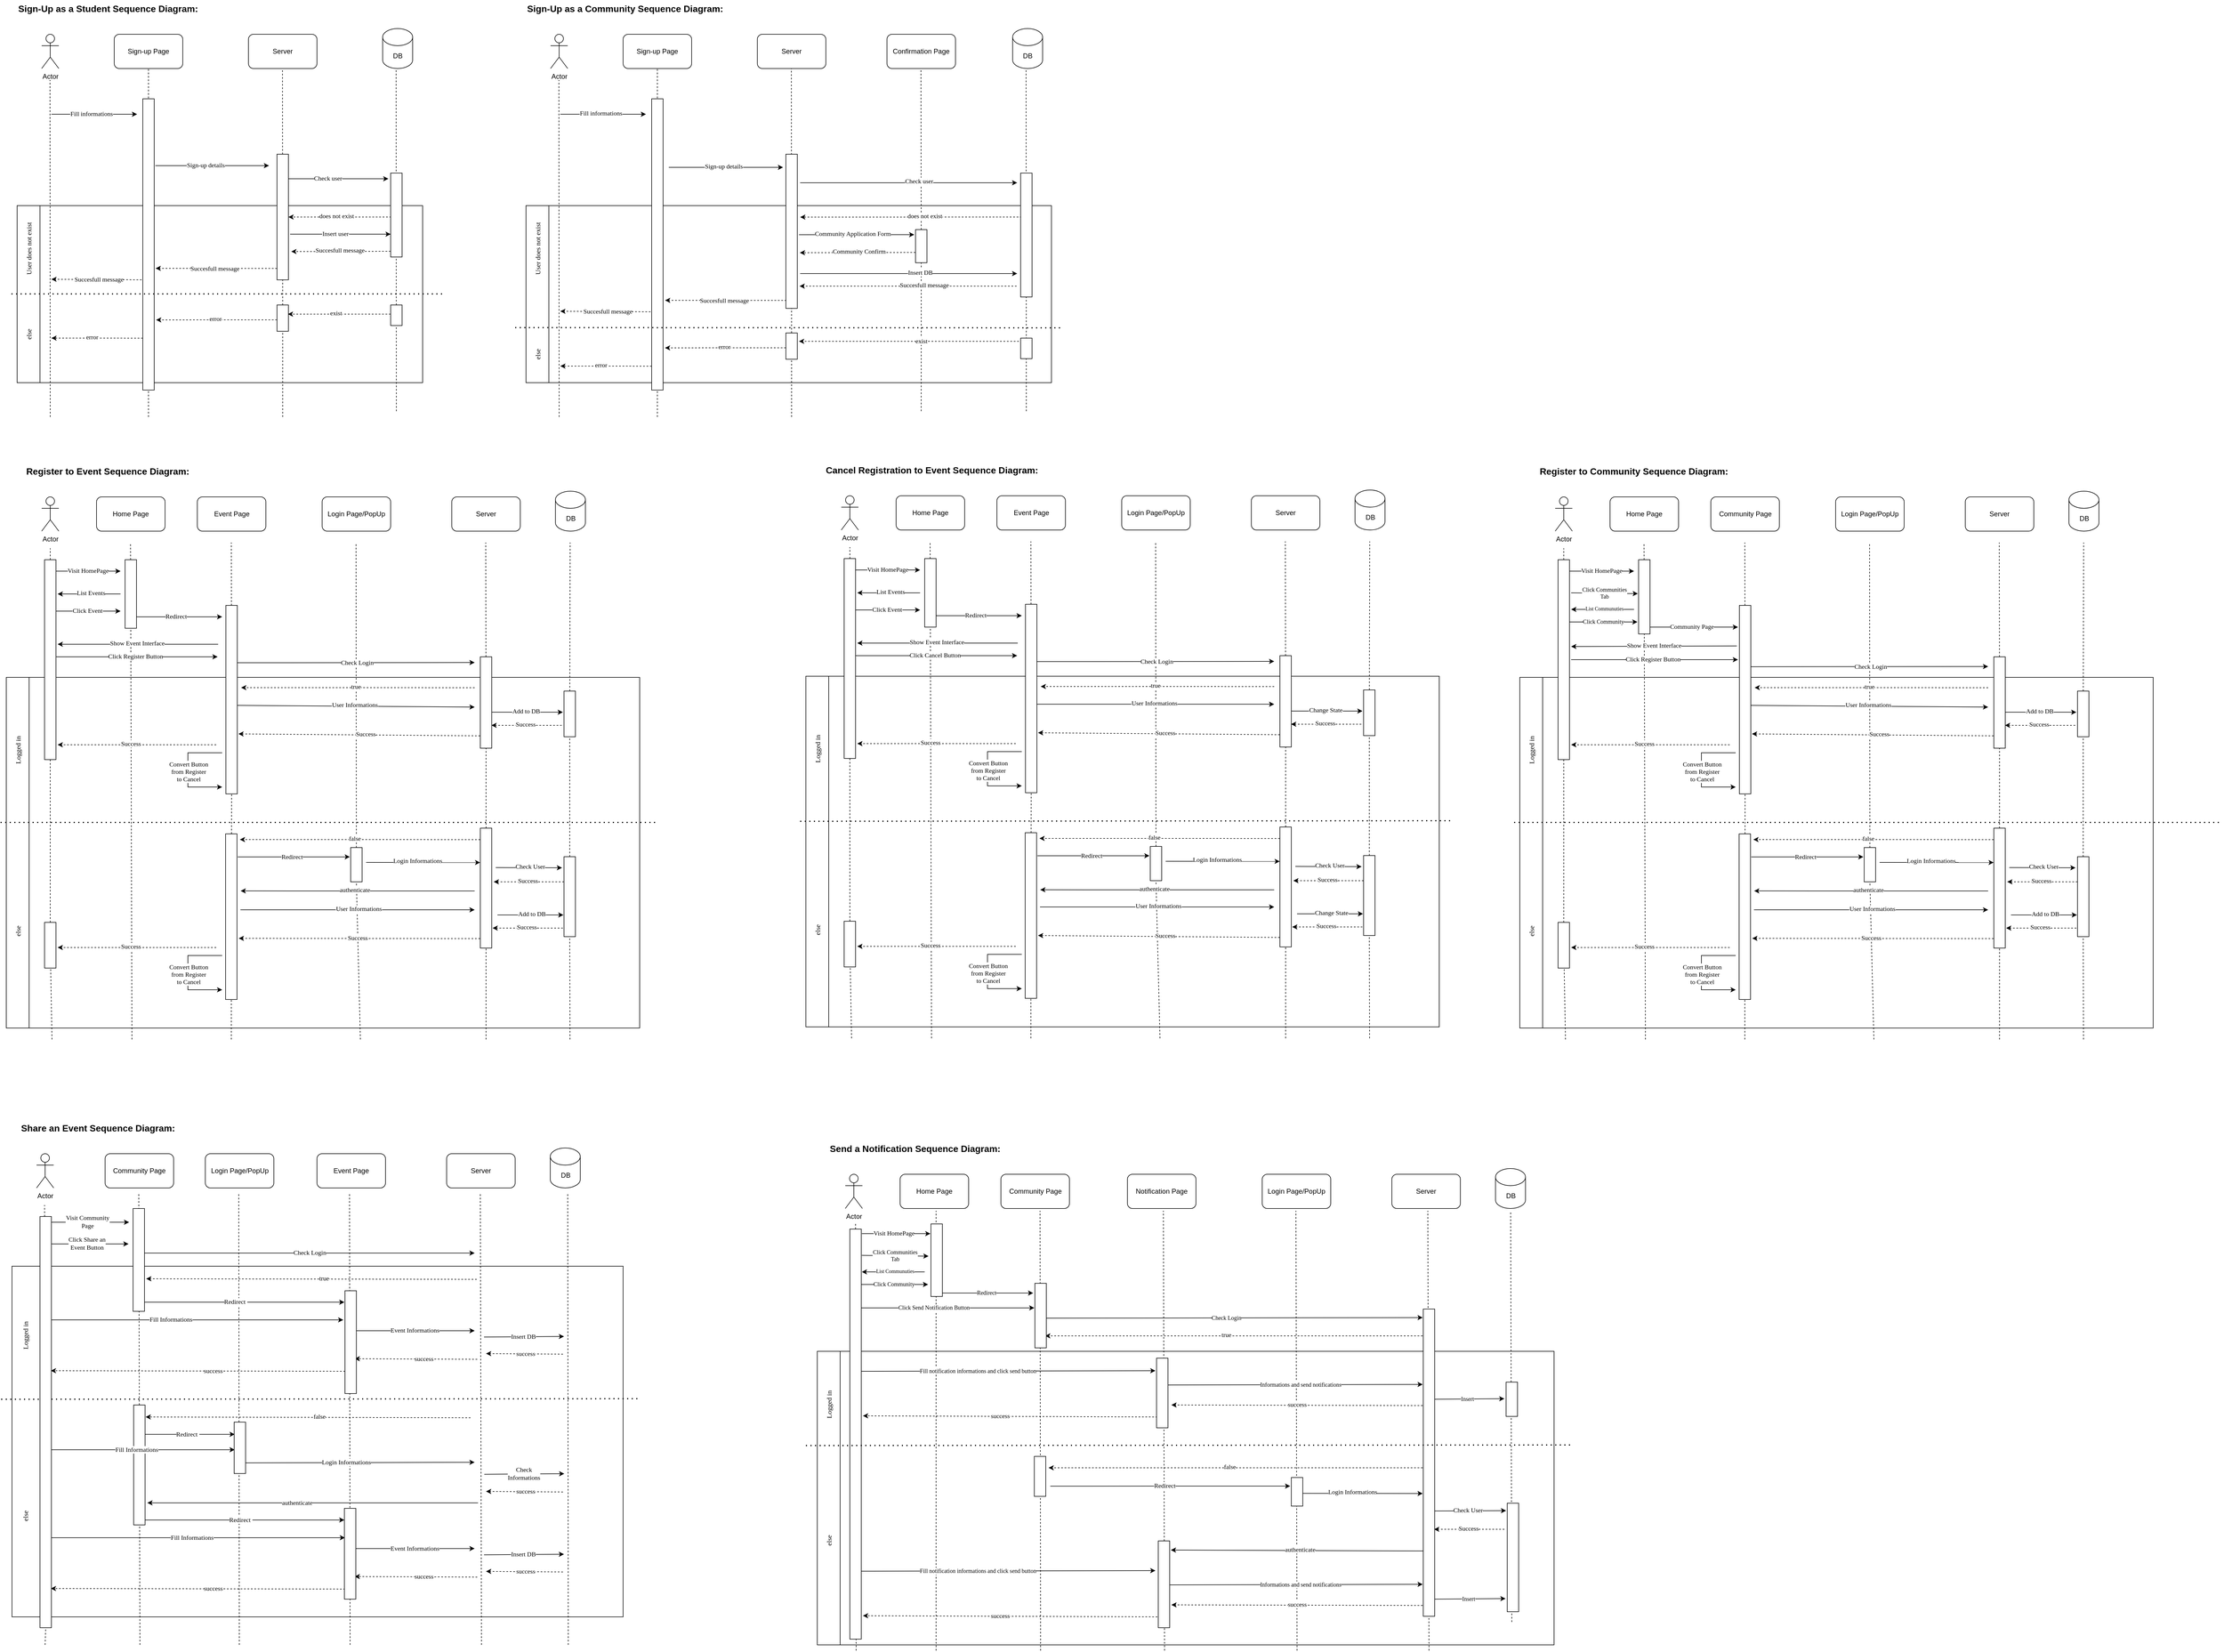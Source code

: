 <mxfile version="17.4.6" type="github">
  <diagram id="6W1MyK6aDZMTI-PS_otd" name="Page-1">
    <mxGraphModel dx="2595" dy="1448" grid="1" gridSize="10" guides="1" tooltips="1" connect="1" arrows="1" fold="1" page="1" pageScale="1" pageWidth="850" pageHeight="1100" math="0" shadow="0">
      <root>
        <mxCell id="0" />
        <mxCell id="1" parent="0" />
        <mxCell id="WWlV5e2IUx9NMdd2vQTv-523" value="" style="rounded=0;whiteSpace=wrap;html=1;fontFamily=Verdana;" vertex="1" parent="1">
          <mxGeometry x="1440" y="2386" width="1290" height="514" as="geometry" />
        </mxCell>
        <mxCell id="WWlV5e2IUx9NMdd2vQTv-525" value="" style="rounded=0;whiteSpace=wrap;html=1;fontFamily=Verdana;" vertex="1" parent="1">
          <mxGeometry x="1440" y="2386" width="40" height="514" as="geometry" />
        </mxCell>
        <mxCell id="WWlV5e2IUx9NMdd2vQTv-468" value="Notification Page" style="rounded=1;whiteSpace=wrap;html=1;flipH=0;flipV=0;" vertex="1" parent="1">
          <mxGeometry x="1983" y="2076" width="120" height="60" as="geometry" />
        </mxCell>
        <mxCell id="WWlV5e2IUx9NMdd2vQTv-469" value="" style="endArrow=none;dashed=1;html=1;rounded=0;fontFamily=Verdana;entryX=0.5;entryY=1;entryDx=0;entryDy=0;" edge="1" parent="1">
          <mxGeometry width="50" height="50" relative="1" as="geometry">
            <mxPoint x="2048" y="2910" as="sourcePoint" />
            <mxPoint x="2046.0" y="2140.0" as="targetPoint" />
          </mxGeometry>
        </mxCell>
        <mxCell id="WWlV5e2IUx9NMdd2vQTv-1" value="" style="rounded=0;whiteSpace=wrap;html=1;fontFamily=Verdana;" vertex="1" parent="1">
          <mxGeometry x="30" y="2237" width="1070" height="614" as="geometry" />
        </mxCell>
        <mxCell id="WWlV5e2IUx9NMdd2vQTv-2" value="" style="rounded=0;whiteSpace=wrap;html=1;fontFamily=Verdana;" vertex="1" parent="1">
          <mxGeometry x="970" y="380" width="880" height="310" as="geometry" />
        </mxCell>
        <mxCell id="WWlV5e2IUx9NMdd2vQTv-3" value="" style="rounded=0;whiteSpace=wrap;html=1;fontFamily=Verdana;" vertex="1" parent="1">
          <mxGeometry x="59" y="1206" width="1070" height="614" as="geometry" />
        </mxCell>
        <mxCell id="WWlV5e2IUx9NMdd2vQTv-4" value="" style="endArrow=none;dashed=1;html=1;rounded=0;fontFamily=Verdana;entryX=0.5;entryY=1;entryDx=0;entryDy=0;startArrow=none;" edge="1" parent="1" source="WWlV5e2IUx9NMdd2vQTv-264">
          <mxGeometry width="50" height="50" relative="1" as="geometry">
            <mxPoint x="1621.92" y="740" as="sourcePoint" />
            <mxPoint x="1621.5" y="140" as="targetPoint" />
          </mxGeometry>
        </mxCell>
        <mxCell id="WWlV5e2IUx9NMdd2vQTv-5" value="" style="endArrow=none;dashed=1;html=1;rounded=0;fontFamily=Verdana;entryX=0.5;entryY=1;entryDx=0;entryDy=0;startArrow=none;" edge="1" parent="1" source="WWlV5e2IUx9NMdd2vQTv-108">
          <mxGeometry width="50" height="50" relative="1" as="geometry">
            <mxPoint x="632" y="1680" as="sourcePoint" />
            <mxPoint x="632.41" y="970" as="targetPoint" />
          </mxGeometry>
        </mxCell>
        <mxCell id="WWlV5e2IUx9NMdd2vQTv-6" value="" style="rounded=0;whiteSpace=wrap;html=1;fontFamily=Verdana;" vertex="1" parent="1">
          <mxGeometry x="79" y="380" width="670" height="310" as="geometry" />
        </mxCell>
        <mxCell id="WWlV5e2IUx9NMdd2vQTv-7" value="" style="rounded=0;whiteSpace=wrap;html=1;fontFamily=Verdana;" vertex="1" parent="1">
          <mxGeometry x="39" y="380" width="40" height="310" as="geometry" />
        </mxCell>
        <mxCell id="WWlV5e2IUx9NMdd2vQTv-8" value="" style="endArrow=none;dashed=1;html=1;rounded=0;fontFamily=Verdana;entryX=0.5;entryY=1;entryDx=0;entryDy=0;" edge="1" parent="1">
          <mxGeometry width="50" height="50" relative="1" as="geometry">
            <mxPoint x="703.0" y="740" as="sourcePoint" />
            <mxPoint x="702.58" y="140" as="targetPoint" />
          </mxGeometry>
        </mxCell>
        <mxCell id="WWlV5e2IUx9NMdd2vQTv-9" value="" style="endArrow=none;dashed=1;html=1;rounded=0;fontFamily=Verdana;entryX=0.5;entryY=1;entryDx=0;entryDy=0;startArrow=none;" edge="1" parent="1" source="WWlV5e2IUx9NMdd2vQTv-36">
          <mxGeometry width="50" height="50" relative="1" as="geometry">
            <mxPoint x="503.58" y="850" as="sourcePoint" />
            <mxPoint x="503.58" y="140" as="targetPoint" />
          </mxGeometry>
        </mxCell>
        <mxCell id="WWlV5e2IUx9NMdd2vQTv-10" value="" style="endArrow=none;dashed=1;html=1;rounded=0;fontFamily=Verdana;entryX=0.5;entryY=1;entryDx=0;entryDy=0;" edge="1" parent="1" target="WWlV5e2IUx9NMdd2vQTv-11">
          <mxGeometry width="50" height="50" relative="1" as="geometry">
            <mxPoint x="269" y="750" as="sourcePoint" />
            <mxPoint x="429" y="60" as="targetPoint" />
          </mxGeometry>
        </mxCell>
        <mxCell id="WWlV5e2IUx9NMdd2vQTv-11" value="Sign-up Page" style="rounded=1;whiteSpace=wrap;html=1;flipH=0;flipV=0;" vertex="1" parent="1">
          <mxGeometry x="209" y="80" width="120" height="60" as="geometry" />
        </mxCell>
        <mxCell id="WWlV5e2IUx9NMdd2vQTv-12" value="Server" style="rounded=1;whiteSpace=wrap;html=1;flipH=0;flipV=0;" vertex="1" parent="1">
          <mxGeometry x="444" y="80" width="120" height="60" as="geometry" />
        </mxCell>
        <mxCell id="WWlV5e2IUx9NMdd2vQTv-13" value="DB" style="shape=cylinder3;whiteSpace=wrap;html=1;boundedLbl=1;backgroundOutline=1;size=15;flipH=0;flipV=0;" vertex="1" parent="1">
          <mxGeometry x="679" y="70" width="52.5" height="70" as="geometry" />
        </mxCell>
        <mxCell id="WWlV5e2IUx9NMdd2vQTv-14" value="Actor" style="shape=umlActor;verticalLabelPosition=bottom;verticalAlign=top;html=1;outlineConnect=0;" vertex="1" parent="1">
          <mxGeometry x="82" y="80" width="30" height="60" as="geometry" />
        </mxCell>
        <mxCell id="WWlV5e2IUx9NMdd2vQTv-15" value="" style="endArrow=classic;html=1;rounded=0;fontFamily=Verdana;" edge="1" parent="1">
          <mxGeometry width="50" height="50" relative="1" as="geometry">
            <mxPoint x="99" y="220" as="sourcePoint" />
            <mxPoint x="249" y="220" as="targetPoint" />
          </mxGeometry>
        </mxCell>
        <mxCell id="WWlV5e2IUx9NMdd2vQTv-16" value="Fill informations" style="edgeLabel;html=1;align=center;verticalAlign=middle;resizable=0;points=[];fontFamily=Verdana;" vertex="1" connectable="0" parent="WWlV5e2IUx9NMdd2vQTv-15">
          <mxGeometry x="-0.293" y="1" relative="1" as="geometry">
            <mxPoint x="17" as="offset" />
          </mxGeometry>
        </mxCell>
        <mxCell id="WWlV5e2IUx9NMdd2vQTv-17" value="" style="endArrow=classic;html=1;rounded=0;fontFamily=Verdana;" edge="1" parent="1">
          <mxGeometry width="50" height="50" relative="1" as="geometry">
            <mxPoint x="281.0" y="310" as="sourcePoint" />
            <mxPoint x="480" y="310" as="targetPoint" />
          </mxGeometry>
        </mxCell>
        <mxCell id="WWlV5e2IUx9NMdd2vQTv-18" value="Sign-up details" style="edgeLabel;html=1;align=center;verticalAlign=middle;resizable=0;points=[];fontFamily=Verdana;" vertex="1" connectable="0" parent="WWlV5e2IUx9NMdd2vQTv-17">
          <mxGeometry x="-0.293" y="1" relative="1" as="geometry">
            <mxPoint x="17" as="offset" />
          </mxGeometry>
        </mxCell>
        <mxCell id="WWlV5e2IUx9NMdd2vQTv-19" value="" style="endArrow=classic;html=1;rounded=0;fontFamily=Verdana;" edge="1" parent="1">
          <mxGeometry width="50" height="50" relative="1" as="geometry">
            <mxPoint x="499" y="333" as="sourcePoint" />
            <mxPoint x="689" y="333" as="targetPoint" />
          </mxGeometry>
        </mxCell>
        <mxCell id="WWlV5e2IUx9NMdd2vQTv-20" value="Check user" style="edgeLabel;html=1;align=center;verticalAlign=middle;resizable=0;points=[];fontFamily=Verdana;" vertex="1" connectable="0" parent="WWlV5e2IUx9NMdd2vQTv-19">
          <mxGeometry x="-0.293" y="1" relative="1" as="geometry">
            <mxPoint x="17" as="offset" />
          </mxGeometry>
        </mxCell>
        <mxCell id="WWlV5e2IUx9NMdd2vQTv-21" value="" style="endArrow=classic;html=1;rounded=0;dashed=1;fontFamily=Verdana;" edge="1" parent="1">
          <mxGeometry width="50" height="50" relative="1" as="geometry">
            <mxPoint x="694" y="400" as="sourcePoint" />
            <mxPoint x="514" y="400" as="targetPoint" />
          </mxGeometry>
        </mxCell>
        <mxCell id="WWlV5e2IUx9NMdd2vQTv-22" value="does not exist" style="edgeLabel;html=1;align=center;verticalAlign=middle;resizable=0;points=[];fontFamily=Verdana;" vertex="1" connectable="0" parent="WWlV5e2IUx9NMdd2vQTv-21">
          <mxGeometry x="-0.293" y="1" relative="1" as="geometry">
            <mxPoint x="-33" y="-3" as="offset" />
          </mxGeometry>
        </mxCell>
        <mxCell id="WWlV5e2IUx9NMdd2vQTv-23" value="" style="endArrow=classic;html=1;rounded=0;dashed=1;fontFamily=Verdana;entryX=1.125;entryY=0.582;entryDx=0;entryDy=0;entryPerimeter=0;" edge="1" parent="1" target="WWlV5e2IUx9NMdd2vQTv-27">
          <mxGeometry width="50" height="50" relative="1" as="geometry">
            <mxPoint x="494" y="490" as="sourcePoint" />
            <mxPoint x="289" y="490" as="targetPoint" />
          </mxGeometry>
        </mxCell>
        <mxCell id="WWlV5e2IUx9NMdd2vQTv-24" value="Succesfull message" style="edgeLabel;html=1;align=center;verticalAlign=middle;resizable=0;points=[];fontFamily=Verdana;" vertex="1" connectable="0" parent="WWlV5e2IUx9NMdd2vQTv-23">
          <mxGeometry x="-0.293" y="1" relative="1" as="geometry">
            <mxPoint x="-34" y="-1" as="offset" />
          </mxGeometry>
        </mxCell>
        <mxCell id="WWlV5e2IUx9NMdd2vQTv-25" value="" style="endArrow=classic;html=1;rounded=0;dashed=1;fontFamily=Verdana;" edge="1" parent="1">
          <mxGeometry width="50" height="50" relative="1" as="geometry">
            <mxPoint x="269" y="510" as="sourcePoint" />
            <mxPoint x="99" y="509" as="targetPoint" />
          </mxGeometry>
        </mxCell>
        <mxCell id="WWlV5e2IUx9NMdd2vQTv-26" value="Succesfull message" style="edgeLabel;html=1;align=center;verticalAlign=middle;resizable=0;points=[];fontFamily=Verdana;" vertex="1" connectable="0" parent="WWlV5e2IUx9NMdd2vQTv-25">
          <mxGeometry x="-0.293" y="1" relative="1" as="geometry">
            <mxPoint x="-27" y="-2" as="offset" />
          </mxGeometry>
        </mxCell>
        <mxCell id="WWlV5e2IUx9NMdd2vQTv-27" value="" style="verticalLabelPosition=bottom;verticalAlign=top;html=1;shape=mxgraph.basic.rect;fillColor2=none;strokeWidth=1;size=20;indent=5;fontFamily=Verdana;" vertex="1" parent="1">
          <mxGeometry x="259" y="193" width="20" height="510" as="geometry" />
        </mxCell>
        <mxCell id="WWlV5e2IUx9NMdd2vQTv-28" value="" style="verticalLabelPosition=bottom;verticalAlign=top;html=1;shape=mxgraph.basic.rect;fillColor2=none;strokeWidth=1;size=20;indent=5;fontFamily=Verdana;" vertex="1" parent="1">
          <mxGeometry x="693" y="323" width="20" height="147" as="geometry" />
        </mxCell>
        <mxCell id="WWlV5e2IUx9NMdd2vQTv-29" value="" style="endArrow=none;dashed=1;html=1;dashPattern=1 3;strokeWidth=2;rounded=0;fontFamily=Verdana;" edge="1" parent="1">
          <mxGeometry width="50" height="50" relative="1" as="geometry">
            <mxPoint x="29" y="534.58" as="sourcePoint" />
            <mxPoint x="789" y="534.58" as="targetPoint" />
          </mxGeometry>
        </mxCell>
        <mxCell id="WWlV5e2IUx9NMdd2vQTv-30" value="" style="verticalLabelPosition=bottom;verticalAlign=top;html=1;shape=mxgraph.basic.rect;fillColor2=none;strokeWidth=1;size=20;indent=5;fontFamily=Verdana;" vertex="1" parent="1">
          <mxGeometry x="494" y="290" width="20" height="220" as="geometry" />
        </mxCell>
        <mxCell id="WWlV5e2IUx9NMdd2vQTv-31" value="" style="endArrow=classic;html=1;rounded=0;fontFamily=Verdana;" edge="1" parent="1">
          <mxGeometry width="50" height="50" relative="1" as="geometry">
            <mxPoint x="517" y="430" as="sourcePoint" />
            <mxPoint x="693.0" y="430" as="targetPoint" />
          </mxGeometry>
        </mxCell>
        <mxCell id="WWlV5e2IUx9NMdd2vQTv-32" value="Insert user" style="edgeLabel;html=1;align=center;verticalAlign=middle;resizable=0;points=[];fontFamily=Verdana;" vertex="1" connectable="0" parent="WWlV5e2IUx9NMdd2vQTv-31">
          <mxGeometry x="-0.293" y="1" relative="1" as="geometry">
            <mxPoint x="17" as="offset" />
          </mxGeometry>
        </mxCell>
        <mxCell id="WWlV5e2IUx9NMdd2vQTv-33" value="" style="endArrow=classic;html=1;rounded=0;dashed=1;fontFamily=Verdana;" edge="1" parent="1">
          <mxGeometry width="50" height="50" relative="1" as="geometry">
            <mxPoint x="693.0" y="460" as="sourcePoint" />
            <mxPoint x="519" y="460.42" as="targetPoint" />
          </mxGeometry>
        </mxCell>
        <mxCell id="WWlV5e2IUx9NMdd2vQTv-34" value="Succesfull message" style="edgeLabel;html=1;align=center;verticalAlign=middle;resizable=0;points=[];fontFamily=Verdana;" vertex="1" connectable="0" parent="WWlV5e2IUx9NMdd2vQTv-33">
          <mxGeometry x="-0.293" y="1" relative="1" as="geometry">
            <mxPoint x="-28" y="-3" as="offset" />
          </mxGeometry>
        </mxCell>
        <mxCell id="WWlV5e2IUx9NMdd2vQTv-35" value="" style="verticalLabelPosition=bottom;verticalAlign=top;html=1;shape=mxgraph.basic.rect;fillColor2=none;strokeWidth=1;size=20;indent=5;fontFamily=Verdana;" vertex="1" parent="1">
          <mxGeometry x="693" y="554" width="20" height="36" as="geometry" />
        </mxCell>
        <mxCell id="WWlV5e2IUx9NMdd2vQTv-36" value="" style="verticalLabelPosition=bottom;verticalAlign=top;html=1;shape=mxgraph.basic.rect;fillColor2=none;strokeWidth=1;size=20;indent=5;fontFamily=Verdana;" vertex="1" parent="1">
          <mxGeometry x="494" y="554" width="20" height="46" as="geometry" />
        </mxCell>
        <mxCell id="WWlV5e2IUx9NMdd2vQTv-37" value="" style="endArrow=none;dashed=1;html=1;rounded=0;fontFamily=Verdana;entryX=0.5;entryY=1;entryDx=0;entryDy=0;" edge="1" parent="1" target="WWlV5e2IUx9NMdd2vQTv-36">
          <mxGeometry width="50" height="50" relative="1" as="geometry">
            <mxPoint x="504" y="750" as="sourcePoint" />
            <mxPoint x="503.58" y="140" as="targetPoint" />
          </mxGeometry>
        </mxCell>
        <mxCell id="WWlV5e2IUx9NMdd2vQTv-38" value="" style="endArrow=classic;html=1;rounded=0;dashed=1;fontFamily=Verdana;" edge="1" parent="1">
          <mxGeometry width="50" height="50" relative="1" as="geometry">
            <mxPoint x="693.0" y="570" as="sourcePoint" />
            <mxPoint x="513.0" y="570" as="targetPoint" />
          </mxGeometry>
        </mxCell>
        <mxCell id="WWlV5e2IUx9NMdd2vQTv-39" value="exist" style="edgeLabel;html=1;align=center;verticalAlign=middle;resizable=0;points=[];fontFamily=Verdana;" vertex="1" connectable="0" parent="WWlV5e2IUx9NMdd2vQTv-38">
          <mxGeometry x="-0.293" y="1" relative="1" as="geometry">
            <mxPoint x="-33" y="-3" as="offset" />
          </mxGeometry>
        </mxCell>
        <mxCell id="WWlV5e2IUx9NMdd2vQTv-40" value="" style="endArrow=classic;html=1;rounded=0;dashed=1;fontFamily=Verdana;entryX=1.167;entryY=0.759;entryDx=0;entryDy=0;entryPerimeter=0;" edge="1" parent="1" target="WWlV5e2IUx9NMdd2vQTv-27">
          <mxGeometry width="50" height="50" relative="1" as="geometry">
            <mxPoint x="494" y="580" as="sourcePoint" />
            <mxPoint x="314" y="580" as="targetPoint" />
          </mxGeometry>
        </mxCell>
        <mxCell id="WWlV5e2IUx9NMdd2vQTv-41" value="error" style="edgeLabel;html=1;align=center;verticalAlign=middle;resizable=0;points=[];fontFamily=Verdana;" vertex="1" connectable="0" parent="WWlV5e2IUx9NMdd2vQTv-40">
          <mxGeometry x="-0.293" y="1" relative="1" as="geometry">
            <mxPoint x="-33" y="-3" as="offset" />
          </mxGeometry>
        </mxCell>
        <mxCell id="WWlV5e2IUx9NMdd2vQTv-42" value="" style="endArrow=classic;html=1;rounded=0;dashed=1;fontFamily=Verdana;" edge="1" parent="1">
          <mxGeometry width="50" height="50" relative="1" as="geometry">
            <mxPoint x="259" y="612.08" as="sourcePoint" />
            <mxPoint x="99" y="612" as="targetPoint" />
          </mxGeometry>
        </mxCell>
        <mxCell id="WWlV5e2IUx9NMdd2vQTv-43" value="error" style="edgeLabel;html=1;align=center;verticalAlign=middle;resizable=0;points=[];fontFamily=Verdana;" vertex="1" connectable="0" parent="WWlV5e2IUx9NMdd2vQTv-42">
          <mxGeometry x="-0.293" y="1" relative="1" as="geometry">
            <mxPoint x="-33" y="-3" as="offset" />
          </mxGeometry>
        </mxCell>
        <mxCell id="WWlV5e2IUx9NMdd2vQTv-44" value="" style="endArrow=none;dashed=1;html=1;rounded=0;fontFamily=Verdana;entryX=0.5;entryY=1;entryDx=0;entryDy=0;" edge="1" parent="1">
          <mxGeometry width="50" height="50" relative="1" as="geometry">
            <mxPoint x="97" y="750" as="sourcePoint" />
            <mxPoint x="96.58" y="160" as="targetPoint" />
          </mxGeometry>
        </mxCell>
        <mxCell id="WWlV5e2IUx9NMdd2vQTv-45" value="User does not exist" style="text;strokeColor=none;fillColor=none;align=center;verticalAlign=middle;spacingLeft=4;spacingRight=4;overflow=hidden;points=[[0,0.5],[1,0.5]];portConstraint=eastwest;rotatable=0;fontFamily=Verdana;html=0;horizontal=0;" vertex="1" parent="1">
          <mxGeometry x="44" y="390" width="30" height="130" as="geometry" />
        </mxCell>
        <mxCell id="WWlV5e2IUx9NMdd2vQTv-46" value="else" style="text;strokeColor=none;fillColor=none;align=center;verticalAlign=middle;spacingLeft=4;spacingRight=4;overflow=hidden;points=[[0,0.5],[1,0.5]];portConstraint=eastwest;rotatable=0;fontFamily=Verdana;html=0;horizontal=0;" vertex="1" parent="1">
          <mxGeometry x="44" y="540" width="30" height="130" as="geometry" />
        </mxCell>
        <mxCell id="WWlV5e2IUx9NMdd2vQTv-47" value="Actor" style="shape=umlActor;verticalLabelPosition=bottom;verticalAlign=top;html=1;outlineConnect=0;" vertex="1" parent="1">
          <mxGeometry x="82" y="890" width="30" height="60" as="geometry" />
        </mxCell>
        <mxCell id="WWlV5e2IUx9NMdd2vQTv-48" value="" style="endArrow=none;dashed=1;html=1;rounded=0;fontFamily=Verdana;startArrow=none;" edge="1" parent="1" source="WWlV5e2IUx9NMdd2vQTv-89">
          <mxGeometry width="50" height="50" relative="1" as="geometry">
            <mxPoint x="96.92" y="1560" as="sourcePoint" />
            <mxPoint x="97" y="980" as="targetPoint" />
          </mxGeometry>
        </mxCell>
        <mxCell id="WWlV5e2IUx9NMdd2vQTv-49" value="Home Page" style="rounded=1;whiteSpace=wrap;html=1;flipH=0;flipV=0;" vertex="1" parent="1">
          <mxGeometry x="178" y="890" width="120" height="60" as="geometry" />
        </mxCell>
        <mxCell id="WWlV5e2IUx9NMdd2vQTv-50" value="Event Page" style="rounded=1;whiteSpace=wrap;html=1;flipH=0;flipV=0;" vertex="1" parent="1">
          <mxGeometry x="354.5" y="890" width="120" height="60" as="geometry" />
        </mxCell>
        <mxCell id="WWlV5e2IUx9NMdd2vQTv-51" value="Server" style="rounded=1;whiteSpace=wrap;html=1;flipH=0;flipV=0;" vertex="1" parent="1">
          <mxGeometry x="800" y="890" width="120" height="60" as="geometry" />
        </mxCell>
        <mxCell id="WWlV5e2IUx9NMdd2vQTv-52" value="DB" style="shape=cylinder3;whiteSpace=wrap;html=1;boundedLbl=1;backgroundOutline=1;size=15;flipH=0;flipV=0;" vertex="1" parent="1">
          <mxGeometry x="981.5" y="880" width="52.5" height="70" as="geometry" />
        </mxCell>
        <mxCell id="WWlV5e2IUx9NMdd2vQTv-53" value="" style="endArrow=none;dashed=1;html=1;rounded=0;fontFamily=Verdana;entryX=0.5;entryY=1;entryDx=0;entryDy=0;startArrow=none;" edge="1" parent="1" source="WWlV5e2IUx9NMdd2vQTv-65">
          <mxGeometry width="50" height="50" relative="1" as="geometry">
            <mxPoint x="237.92" y="1560" as="sourcePoint" />
            <mxPoint x="237.5" y="970" as="targetPoint" />
          </mxGeometry>
        </mxCell>
        <mxCell id="WWlV5e2IUx9NMdd2vQTv-54" value="" style="endArrow=none;dashed=1;html=1;rounded=0;fontFamily=Verdana;entryX=0.5;entryY=1;entryDx=0;entryDy=0;startArrow=none;" edge="1" parent="1" source="WWlV5e2IUx9NMdd2vQTv-73">
          <mxGeometry width="50" height="50" relative="1" as="geometry">
            <mxPoint x="414.42" y="1560" as="sourcePoint" />
            <mxPoint x="414" y="970" as="targetPoint" />
          </mxGeometry>
        </mxCell>
        <mxCell id="WWlV5e2IUx9NMdd2vQTv-55" value="" style="endArrow=none;dashed=1;html=1;rounded=0;fontFamily=Verdana;entryX=0.5;entryY=1;entryDx=0;entryDy=0;startArrow=none;" edge="1" parent="1" source="WWlV5e2IUx9NMdd2vQTv-85">
          <mxGeometry width="50" height="50" relative="1" as="geometry">
            <mxPoint x="859.5" y="1080" as="sourcePoint" />
            <mxPoint x="859.5" y="970" as="targetPoint" />
          </mxGeometry>
        </mxCell>
        <mxCell id="WWlV5e2IUx9NMdd2vQTv-56" value="" style="endArrow=none;dashed=1;html=1;rounded=0;fontFamily=Verdana;entryX=0.5;entryY=1;entryDx=0;entryDy=0;startArrow=none;" edge="1" parent="1" source="WWlV5e2IUx9NMdd2vQTv-87">
          <mxGeometry width="50" height="50" relative="1" as="geometry">
            <mxPoint x="1007.67" y="1560" as="sourcePoint" />
            <mxPoint x="1007.25" y="970" as="targetPoint" />
          </mxGeometry>
        </mxCell>
        <mxCell id="WWlV5e2IUx9NMdd2vQTv-57" value="" style="endArrow=classic;html=1;rounded=0;fontFamily=Verdana;" edge="1" parent="1">
          <mxGeometry width="50" height="50" relative="1" as="geometry">
            <mxPoint x="100" y="1020" as="sourcePoint" />
            <mxPoint x="220" y="1020" as="targetPoint" />
          </mxGeometry>
        </mxCell>
        <mxCell id="WWlV5e2IUx9NMdd2vQTv-58" value="Visit HomePage" style="edgeLabel;html=1;align=center;verticalAlign=middle;resizable=0;points=[];fontFamily=Verdana;" vertex="1" connectable="0" parent="WWlV5e2IUx9NMdd2vQTv-57">
          <mxGeometry x="-0.293" y="1" relative="1" as="geometry">
            <mxPoint x="20" as="offset" />
          </mxGeometry>
        </mxCell>
        <mxCell id="WWlV5e2IUx9NMdd2vQTv-59" value="" style="endArrow=classic;html=1;rounded=0;fontFamily=Verdana;" edge="1" parent="1">
          <mxGeometry width="50" height="50" relative="1" as="geometry">
            <mxPoint x="220" y="1060" as="sourcePoint" />
            <mxPoint x="110" y="1060" as="targetPoint" />
          </mxGeometry>
        </mxCell>
        <mxCell id="WWlV5e2IUx9NMdd2vQTv-60" value="List Events" style="edgeLabel;html=1;align=center;verticalAlign=middle;resizable=0;points=[];fontFamily=Verdana;" vertex="1" connectable="0" parent="WWlV5e2IUx9NMdd2vQTv-59">
          <mxGeometry x="-0.293" y="1" relative="1" as="geometry">
            <mxPoint x="-13" y="-3" as="offset" />
          </mxGeometry>
        </mxCell>
        <mxCell id="WWlV5e2IUx9NMdd2vQTv-61" value="" style="endArrow=classic;html=1;rounded=0;fontFamily=Verdana;" edge="1" parent="1">
          <mxGeometry width="50" height="50" relative="1" as="geometry">
            <mxPoint x="99" y="1090" as="sourcePoint" />
            <mxPoint x="220" y="1090" as="targetPoint" />
          </mxGeometry>
        </mxCell>
        <mxCell id="WWlV5e2IUx9NMdd2vQTv-62" value="Click Event" style="edgeLabel;html=1;align=center;verticalAlign=middle;resizable=0;points=[];fontFamily=Verdana;" vertex="1" connectable="0" parent="WWlV5e2IUx9NMdd2vQTv-61">
          <mxGeometry x="-0.293" y="1" relative="1" as="geometry">
            <mxPoint x="20" as="offset" />
          </mxGeometry>
        </mxCell>
        <mxCell id="WWlV5e2IUx9NMdd2vQTv-63" value="" style="endArrow=classic;html=1;rounded=0;fontFamily=Verdana;" edge="1" parent="1">
          <mxGeometry width="50" height="50" relative="1" as="geometry">
            <mxPoint x="244.5" y="1100" as="sourcePoint" />
            <mxPoint x="398.0" y="1100" as="targetPoint" />
          </mxGeometry>
        </mxCell>
        <mxCell id="WWlV5e2IUx9NMdd2vQTv-64" value="Redirect" style="edgeLabel;html=1;align=center;verticalAlign=middle;resizable=0;points=[];fontFamily=Verdana;" vertex="1" connectable="0" parent="WWlV5e2IUx9NMdd2vQTv-63">
          <mxGeometry x="-0.293" y="1" relative="1" as="geometry">
            <mxPoint x="18" as="offset" />
          </mxGeometry>
        </mxCell>
        <mxCell id="WWlV5e2IUx9NMdd2vQTv-65" value="" style="verticalLabelPosition=bottom;verticalAlign=top;html=1;shape=mxgraph.basic.rect;fillColor2=none;strokeWidth=1;size=20;indent=5;fontFamily=Verdana;" vertex="1" parent="1">
          <mxGeometry x="228" y="1000" width="20" height="120" as="geometry" />
        </mxCell>
        <mxCell id="WWlV5e2IUx9NMdd2vQTv-66" value="" style="endArrow=none;dashed=1;html=1;rounded=0;fontFamily=Verdana;entryX=0.5;entryY=1;entryDx=0;entryDy=0;" edge="1" parent="1" target="WWlV5e2IUx9NMdd2vQTv-65">
          <mxGeometry width="50" height="50" relative="1" as="geometry">
            <mxPoint x="240" y="1840" as="sourcePoint" />
            <mxPoint x="237.5" y="970" as="targetPoint" />
          </mxGeometry>
        </mxCell>
        <mxCell id="WWlV5e2IUx9NMdd2vQTv-67" value="" style="endArrow=classic;html=1;rounded=0;fontFamily=Verdana;" edge="1" parent="1">
          <mxGeometry width="50" height="50" relative="1" as="geometry">
            <mxPoint x="391.0" y="1148" as="sourcePoint" />
            <mxPoint x="110" y="1148" as="targetPoint" />
          </mxGeometry>
        </mxCell>
        <mxCell id="WWlV5e2IUx9NMdd2vQTv-68" value="Show Event Interface" style="edgeLabel;html=1;align=center;verticalAlign=middle;resizable=0;points=[];fontFamily=Verdana;" vertex="1" connectable="0" parent="WWlV5e2IUx9NMdd2vQTv-67">
          <mxGeometry x="-0.293" y="1" relative="1" as="geometry">
            <mxPoint x="-43" y="-3" as="offset" />
          </mxGeometry>
        </mxCell>
        <mxCell id="WWlV5e2IUx9NMdd2vQTv-69" value="" style="endArrow=classic;html=1;rounded=0;fontFamily=Verdana;" edge="1" parent="1">
          <mxGeometry width="50" height="50" relative="1" as="geometry">
            <mxPoint x="105.5" y="1170" as="sourcePoint" />
            <mxPoint x="390" y="1170" as="targetPoint" />
          </mxGeometry>
        </mxCell>
        <mxCell id="WWlV5e2IUx9NMdd2vQTv-70" value="Click Register Button" style="edgeLabel;html=1;align=center;verticalAlign=middle;resizable=0;points=[];fontFamily=Verdana;" vertex="1" connectable="0" parent="WWlV5e2IUx9NMdd2vQTv-69">
          <mxGeometry x="-0.293" y="1" relative="1" as="geometry">
            <mxPoint x="40" as="offset" />
          </mxGeometry>
        </mxCell>
        <mxCell id="WWlV5e2IUx9NMdd2vQTv-71" value="" style="endArrow=classic;html=1;rounded=0;fontFamily=Verdana;" edge="1" parent="1">
          <mxGeometry width="50" height="50" relative="1" as="geometry">
            <mxPoint x="418.5" y="1255" as="sourcePoint" />
            <mxPoint x="840" y="1258" as="targetPoint" />
          </mxGeometry>
        </mxCell>
        <mxCell id="WWlV5e2IUx9NMdd2vQTv-72" value="User Informations" style="edgeLabel;html=1;align=center;verticalAlign=middle;resizable=0;points=[];fontFamily=Verdana;" vertex="1" connectable="0" parent="WWlV5e2IUx9NMdd2vQTv-71">
          <mxGeometry x="-0.293" y="1" relative="1" as="geometry">
            <mxPoint x="62" y="-1" as="offset" />
          </mxGeometry>
        </mxCell>
        <mxCell id="WWlV5e2IUx9NMdd2vQTv-73" value="" style="verticalLabelPosition=bottom;verticalAlign=top;html=1;shape=mxgraph.basic.rect;fillColor2=none;strokeWidth=1;size=20;indent=5;fontFamily=Verdana;" vertex="1" parent="1">
          <mxGeometry x="404.5" y="1080" width="20" height="330" as="geometry" />
        </mxCell>
        <mxCell id="WWlV5e2IUx9NMdd2vQTv-74" value="" style="endArrow=none;dashed=1;html=1;rounded=0;fontFamily=Verdana;entryX=0.5;entryY=1;entryDx=0;entryDy=0;startArrow=none;" edge="1" parent="1" source="WWlV5e2IUx9NMdd2vQTv-103" target="WWlV5e2IUx9NMdd2vQTv-73">
          <mxGeometry width="50" height="50" relative="1" as="geometry">
            <mxPoint x="415" y="1680" as="sourcePoint" />
            <mxPoint x="414" y="970" as="targetPoint" />
          </mxGeometry>
        </mxCell>
        <mxCell id="WWlV5e2IUx9NMdd2vQTv-75" value="" style="endArrow=classic;html=1;rounded=0;fontFamily=Verdana;" edge="1" parent="1">
          <mxGeometry width="50" height="50" relative="1" as="geometry">
            <mxPoint x="864.5" y="1267" as="sourcePoint" />
            <mxPoint x="994.5" y="1267" as="targetPoint" />
          </mxGeometry>
        </mxCell>
        <mxCell id="WWlV5e2IUx9NMdd2vQTv-76" value="Add to DB" style="edgeLabel;html=1;align=center;verticalAlign=middle;resizable=0;points=[];fontFamily=Verdana;" vertex="1" connectable="0" parent="WWlV5e2IUx9NMdd2vQTv-75">
          <mxGeometry x="-0.293" y="1" relative="1" as="geometry">
            <mxPoint x="19" y="-1" as="offset" />
          </mxGeometry>
        </mxCell>
        <mxCell id="WWlV5e2IUx9NMdd2vQTv-77" value="" style="endArrow=classic;html=1;rounded=0;dashed=1;fontFamily=Verdana;" edge="1" parent="1">
          <mxGeometry width="50" height="50" relative="1" as="geometry">
            <mxPoint x="992.5" y="1290" as="sourcePoint" />
            <mxPoint x="869.5" y="1290" as="targetPoint" />
          </mxGeometry>
        </mxCell>
        <mxCell id="WWlV5e2IUx9NMdd2vQTv-78" value="Success" style="edgeLabel;html=1;align=center;verticalAlign=middle;resizable=0;points=[];fontFamily=Verdana;" vertex="1" connectable="0" parent="WWlV5e2IUx9NMdd2vQTv-77">
          <mxGeometry x="-0.293" y="1" relative="1" as="geometry">
            <mxPoint x="-20" y="-3" as="offset" />
          </mxGeometry>
        </mxCell>
        <mxCell id="WWlV5e2IUx9NMdd2vQTv-79" value="" style="endArrow=classic;html=1;rounded=0;dashed=1;fontFamily=Verdana;exitX=-0.017;exitY=0.865;exitDx=0;exitDy=0;exitPerimeter=0;" edge="1" parent="1" source="WWlV5e2IUx9NMdd2vQTv-85">
          <mxGeometry width="50" height="50" relative="1" as="geometry">
            <mxPoint x="572" y="1305" as="sourcePoint" />
            <mxPoint x="426.5" y="1305" as="targetPoint" />
          </mxGeometry>
        </mxCell>
        <mxCell id="WWlV5e2IUx9NMdd2vQTv-80" value="Success" style="edgeLabel;html=1;align=center;verticalAlign=middle;resizable=0;points=[];fontFamily=Verdana;" vertex="1" connectable="0" parent="WWlV5e2IUx9NMdd2vQTv-79">
          <mxGeometry x="-0.293" y="1" relative="1" as="geometry">
            <mxPoint x="-51" y="-3" as="offset" />
          </mxGeometry>
        </mxCell>
        <mxCell id="WWlV5e2IUx9NMdd2vQTv-81" value="" style="endArrow=classic;html=1;rounded=0;dashed=1;fontFamily=Verdana;" edge="1" parent="1">
          <mxGeometry width="50" height="50" relative="1" as="geometry">
            <mxPoint x="387.5" y="1324" as="sourcePoint" />
            <mxPoint x="110" y="1324" as="targetPoint" />
          </mxGeometry>
        </mxCell>
        <mxCell id="WWlV5e2IUx9NMdd2vQTv-82" value="Success" style="edgeLabel;html=1;align=center;verticalAlign=middle;resizable=0;points=[];fontFamily=Verdana;" vertex="1" connectable="0" parent="WWlV5e2IUx9NMdd2vQTv-81">
          <mxGeometry x="-0.293" y="1" relative="1" as="geometry">
            <mxPoint x="-52" y="-3" as="offset" />
          </mxGeometry>
        </mxCell>
        <mxCell id="WWlV5e2IUx9NMdd2vQTv-83" value="" style="endArrow=classic;html=1;rounded=0;fontFamily=Verdana;" edge="1" parent="1">
          <mxGeometry width="50" height="50" relative="1" as="geometry">
            <mxPoint x="398.0" y="1338" as="sourcePoint" />
            <mxPoint x="398.0" y="1398" as="targetPoint" />
            <Array as="points">
              <mxPoint x="338" y="1338" />
              <mxPoint x="338" y="1398" />
            </Array>
          </mxGeometry>
        </mxCell>
        <mxCell id="WWlV5e2IUx9NMdd2vQTv-84" value="Convert Button&lt;br&gt;from Register &lt;br&gt;to Cancel" style="edgeLabel;html=1;align=center;verticalAlign=middle;resizable=0;points=[];fontFamily=Verdana;" vertex="1" connectable="0" parent="WWlV5e2IUx9NMdd2vQTv-83">
          <mxGeometry x="-0.293" y="1" relative="1" as="geometry">
            <mxPoint y="29" as="offset" />
          </mxGeometry>
        </mxCell>
        <mxCell id="WWlV5e2IUx9NMdd2vQTv-85" value="" style="verticalLabelPosition=bottom;verticalAlign=top;html=1;shape=mxgraph.basic.rect;fillColor2=none;strokeWidth=1;size=20;indent=5;fontFamily=Verdana;" vertex="1" parent="1">
          <mxGeometry x="850" y="1170" width="20" height="160" as="geometry" />
        </mxCell>
        <mxCell id="WWlV5e2IUx9NMdd2vQTv-86" value="" style="endArrow=none;dashed=1;html=1;rounded=0;fontFamily=Verdana;entryX=0.5;entryY=1;entryDx=0;entryDy=0;startArrow=none;" edge="1" parent="1" source="WWlV5e2IUx9NMdd2vQTv-101" target="WWlV5e2IUx9NMdd2vQTv-85">
          <mxGeometry width="50" height="50" relative="1" as="geometry">
            <mxPoint x="861.5" y="1680" as="sourcePoint" />
            <mxPoint x="859.5" y="970" as="targetPoint" />
          </mxGeometry>
        </mxCell>
        <mxCell id="WWlV5e2IUx9NMdd2vQTv-87" value="" style="verticalLabelPosition=bottom;verticalAlign=top;html=1;shape=mxgraph.basic.rect;fillColor2=none;strokeWidth=1;size=20;indent=5;fontFamily=Verdana;" vertex="1" parent="1">
          <mxGeometry x="996.5" y="1230" width="20" height="80" as="geometry" />
        </mxCell>
        <mxCell id="WWlV5e2IUx9NMdd2vQTv-88" value="" style="endArrow=none;dashed=1;html=1;rounded=0;fontFamily=Verdana;entryX=0.5;entryY=1;entryDx=0;entryDy=0;startArrow=none;" edge="1" parent="1" source="WWlV5e2IUx9NMdd2vQTv-114" target="WWlV5e2IUx9NMdd2vQTv-87">
          <mxGeometry width="50" height="50" relative="1" as="geometry">
            <mxPoint x="1007" y="1670" as="sourcePoint" />
            <mxPoint x="1007.25" y="970" as="targetPoint" />
          </mxGeometry>
        </mxCell>
        <mxCell id="WWlV5e2IUx9NMdd2vQTv-89" value="" style="verticalLabelPosition=bottom;verticalAlign=top;html=1;shape=mxgraph.basic.rect;fillColor2=none;strokeWidth=1;size=20;indent=5;fontFamily=Verdana;" vertex="1" parent="1">
          <mxGeometry x="87" y="1000" width="20" height="350" as="geometry" />
        </mxCell>
        <mxCell id="WWlV5e2IUx9NMdd2vQTv-90" value="" style="endArrow=none;dashed=1;html=1;rounded=0;fontFamily=Verdana;startArrow=none;" edge="1" parent="1" source="WWlV5e2IUx9NMdd2vQTv-134" target="WWlV5e2IUx9NMdd2vQTv-89">
          <mxGeometry width="50" height="50" relative="1" as="geometry">
            <mxPoint x="100" y="1840" as="sourcePoint" />
            <mxPoint x="97" y="980" as="targetPoint" />
          </mxGeometry>
        </mxCell>
        <mxCell id="WWlV5e2IUx9NMdd2vQTv-91" value="Sign-Up as a Student Sequence Diagram:" style="text;html=1;strokeColor=none;fillColor=none;align=left;verticalAlign=middle;whiteSpace=wrap;rounded=0;fontStyle=1;fontSize=16;" vertex="1" parent="1">
          <mxGeometry x="39" y="20" width="341" height="30" as="geometry" />
        </mxCell>
        <mxCell id="WWlV5e2IUx9NMdd2vQTv-92" value="Register to Event Sequence Diagram:" style="text;html=1;strokeColor=none;fillColor=none;align=left;verticalAlign=middle;whiteSpace=wrap;rounded=0;fontStyle=1;fontSize=16;" vertex="1" parent="1">
          <mxGeometry x="53" y="830" width="317" height="30" as="geometry" />
        </mxCell>
        <mxCell id="WWlV5e2IUx9NMdd2vQTv-93" value="" style="endArrow=classic;html=1;rounded=0;fontFamily=Verdana;" edge="1" parent="1">
          <mxGeometry width="50" height="50" relative="1" as="geometry">
            <mxPoint x="424.5" y="1180.41" as="sourcePoint" />
            <mxPoint x="840" y="1180" as="targetPoint" />
          </mxGeometry>
        </mxCell>
        <mxCell id="WWlV5e2IUx9NMdd2vQTv-94" value="Check Login" style="edgeLabel;html=1;align=center;verticalAlign=middle;resizable=0;points=[];fontFamily=Verdana;" vertex="1" connectable="0" parent="WWlV5e2IUx9NMdd2vQTv-93">
          <mxGeometry x="-0.293" y="1" relative="1" as="geometry">
            <mxPoint x="62" as="offset" />
          </mxGeometry>
        </mxCell>
        <mxCell id="WWlV5e2IUx9NMdd2vQTv-95" value="" style="endArrow=classic;html=1;rounded=0;dashed=1;fontFamily=Verdana;exitX=0.729;exitY=0.032;exitDx=0;exitDy=0;exitPerimeter=0;" edge="1" parent="1">
          <mxGeometry width="50" height="50" relative="1" as="geometry">
            <mxPoint x="840.03" y="1224.08" as="sourcePoint" />
            <mxPoint x="431.25" y="1224" as="targetPoint" />
          </mxGeometry>
        </mxCell>
        <mxCell id="WWlV5e2IUx9NMdd2vQTv-96" value="true" style="edgeLabel;html=1;align=center;verticalAlign=middle;resizable=0;points=[];fontFamily=Verdana;" vertex="1" connectable="0" parent="WWlV5e2IUx9NMdd2vQTv-95">
          <mxGeometry x="-0.293" y="1" relative="1" as="geometry">
            <mxPoint x="-64" y="-3" as="offset" />
          </mxGeometry>
        </mxCell>
        <mxCell id="WWlV5e2IUx9NMdd2vQTv-97" value="" style="rounded=0;whiteSpace=wrap;html=1;fontFamily=Verdana;" vertex="1" parent="1">
          <mxGeometry x="20" y="1206" width="40" height="614" as="geometry" />
        </mxCell>
        <mxCell id="WWlV5e2IUx9NMdd2vQTv-98" value="Logged in" style="text;strokeColor=none;fillColor=none;align=center;verticalAlign=middle;spacingLeft=4;spacingRight=4;overflow=hidden;points=[[0,0.5],[1,0.5]];portConstraint=eastwest;rotatable=0;fontFamily=Verdana;html=0;horizontal=0;" vertex="1" parent="1">
          <mxGeometry x="25" y="1268" width="30" height="130" as="geometry" />
        </mxCell>
        <mxCell id="WWlV5e2IUx9NMdd2vQTv-99" value="else" style="text;strokeColor=none;fillColor=none;align=center;verticalAlign=middle;spacingLeft=4;spacingRight=4;overflow=hidden;points=[[0,0.5],[1,0.5]];portConstraint=eastwest;rotatable=0;fontFamily=Verdana;html=0;horizontal=0;" vertex="1" parent="1">
          <mxGeometry x="25" y="1585" width="30" height="130" as="geometry" />
        </mxCell>
        <mxCell id="WWlV5e2IUx9NMdd2vQTv-100" value="" style="endArrow=none;dashed=1;html=1;dashPattern=1 3;strokeWidth=2;rounded=0;fontFamily=Verdana;" edge="1" parent="1">
          <mxGeometry width="50" height="50" relative="1" as="geometry">
            <mxPoint x="10" y="1460" as="sourcePoint" />
            <mxPoint x="1160" y="1460" as="targetPoint" />
          </mxGeometry>
        </mxCell>
        <mxCell id="WWlV5e2IUx9NMdd2vQTv-101" value="" style="verticalLabelPosition=bottom;verticalAlign=top;html=1;shape=mxgraph.basic.rect;fillColor2=none;strokeWidth=1;size=20;indent=5;fontFamily=Verdana;" vertex="1" parent="1">
          <mxGeometry x="850" y="1470" width="20" height="210" as="geometry" />
        </mxCell>
        <mxCell id="WWlV5e2IUx9NMdd2vQTv-102" value="" style="endArrow=none;dashed=1;html=1;rounded=0;fontFamily=Verdana;entryX=0.5;entryY=1;entryDx=0;entryDy=0;" edge="1" parent="1" target="WWlV5e2IUx9NMdd2vQTv-101">
          <mxGeometry width="50" height="50" relative="1" as="geometry">
            <mxPoint x="860" y="1840" as="sourcePoint" />
            <mxPoint x="860" y="1330" as="targetPoint" />
          </mxGeometry>
        </mxCell>
        <mxCell id="WWlV5e2IUx9NMdd2vQTv-103" value="" style="verticalLabelPosition=bottom;verticalAlign=top;html=1;shape=mxgraph.basic.rect;fillColor2=none;strokeWidth=1;size=20;indent=5;fontFamily=Verdana;" vertex="1" parent="1">
          <mxGeometry x="404" y="1480" width="20" height="290" as="geometry" />
        </mxCell>
        <mxCell id="WWlV5e2IUx9NMdd2vQTv-104" value="" style="endArrow=none;dashed=1;html=1;rounded=0;fontFamily=Verdana;entryX=0.5;entryY=1;entryDx=0;entryDy=0;" edge="1" parent="1" target="WWlV5e2IUx9NMdd2vQTv-103">
          <mxGeometry width="50" height="50" relative="1" as="geometry">
            <mxPoint x="414" y="1840" as="sourcePoint" />
            <mxPoint x="414.5" y="1410" as="targetPoint" />
          </mxGeometry>
        </mxCell>
        <mxCell id="WWlV5e2IUx9NMdd2vQTv-105" value="Login Page/PopUp" style="rounded=1;whiteSpace=wrap;html=1;flipH=0;flipV=0;" vertex="1" parent="1">
          <mxGeometry x="573" y="890" width="120" height="60" as="geometry" />
        </mxCell>
        <mxCell id="WWlV5e2IUx9NMdd2vQTv-106" value="" style="endArrow=classic;html=1;rounded=0;dashed=1;fontFamily=Verdana;exitX=0.729;exitY=0.032;exitDx=0;exitDy=0;exitPerimeter=0;" edge="1" parent="1">
          <mxGeometry width="50" height="50" relative="1" as="geometry">
            <mxPoint x="849.78" y="1490.08" as="sourcePoint" />
            <mxPoint x="429" y="1490" as="targetPoint" />
          </mxGeometry>
        </mxCell>
        <mxCell id="WWlV5e2IUx9NMdd2vQTv-107" value="false" style="edgeLabel;html=1;align=center;verticalAlign=middle;resizable=0;points=[];fontFamily=Verdana;" vertex="1" connectable="0" parent="WWlV5e2IUx9NMdd2vQTv-106">
          <mxGeometry x="-0.293" y="1" relative="1" as="geometry">
            <mxPoint x="-72" y="-3" as="offset" />
          </mxGeometry>
        </mxCell>
        <mxCell id="WWlV5e2IUx9NMdd2vQTv-108" value="" style="verticalLabelPosition=bottom;verticalAlign=top;html=1;shape=mxgraph.basic.rect;fillColor2=none;strokeWidth=1;size=20;indent=5;fontFamily=Verdana;" vertex="1" parent="1">
          <mxGeometry x="623" y="1504" width="20" height="60" as="geometry" />
        </mxCell>
        <mxCell id="WWlV5e2IUx9NMdd2vQTv-109" value="" style="endArrow=none;dashed=1;html=1;rounded=0;fontFamily=Verdana;entryX=0.5;entryY=1;entryDx=0;entryDy=0;startArrow=none;" edge="1" parent="1" target="WWlV5e2IUx9NMdd2vQTv-108">
          <mxGeometry width="50" height="50" relative="1" as="geometry">
            <mxPoint x="640" y="1840" as="sourcePoint" />
            <mxPoint x="632.41" y="970" as="targetPoint" />
          </mxGeometry>
        </mxCell>
        <mxCell id="WWlV5e2IUx9NMdd2vQTv-110" value="" style="endArrow=classic;html=1;rounded=0;fontFamily=Verdana;entryX=-0.071;entryY=0.272;entryDx=0;entryDy=0;entryPerimeter=0;" edge="1" parent="1" target="WWlV5e2IUx9NMdd2vQTv-108">
          <mxGeometry width="50" height="50" relative="1" as="geometry">
            <mxPoint x="425.25" y="1520.41" as="sourcePoint" />
            <mxPoint x="620" y="1520" as="targetPoint" />
          </mxGeometry>
        </mxCell>
        <mxCell id="WWlV5e2IUx9NMdd2vQTv-111" value="Redirect" style="edgeLabel;html=1;align=center;verticalAlign=middle;resizable=0;points=[];fontFamily=Verdana;" vertex="1" connectable="0" parent="WWlV5e2IUx9NMdd2vQTv-110">
          <mxGeometry x="-0.293" y="1" relative="1" as="geometry">
            <mxPoint x="25" as="offset" />
          </mxGeometry>
        </mxCell>
        <mxCell id="WWlV5e2IUx9NMdd2vQTv-112" value="" style="endArrow=classic;html=1;rounded=0;fontFamily=Verdana;entryX=0.739;entryY=0.528;entryDx=0;entryDy=0;entryPerimeter=0;" edge="1" parent="1" target="WWlV5e2IUx9NMdd2vQTv-3">
          <mxGeometry width="50" height="50" relative="1" as="geometry">
            <mxPoint x="650" y="1530" as="sourcePoint" />
            <mxPoint x="780" y="1530" as="targetPoint" />
          </mxGeometry>
        </mxCell>
        <mxCell id="WWlV5e2IUx9NMdd2vQTv-113" value="Login Informations" style="edgeLabel;html=1;align=center;verticalAlign=middle;resizable=0;points=[];fontFamily=Verdana;" vertex="1" connectable="0" parent="WWlV5e2IUx9NMdd2vQTv-112">
          <mxGeometry x="-0.293" y="1" relative="1" as="geometry">
            <mxPoint x="19" y="-2" as="offset" />
          </mxGeometry>
        </mxCell>
        <mxCell id="WWlV5e2IUx9NMdd2vQTv-114" value="" style="verticalLabelPosition=bottom;verticalAlign=top;html=1;shape=mxgraph.basic.rect;fillColor2=none;strokeWidth=1;size=20;indent=5;fontFamily=Verdana;" vertex="1" parent="1">
          <mxGeometry x="996.5" y="1520" width="20" height="140" as="geometry" />
        </mxCell>
        <mxCell id="WWlV5e2IUx9NMdd2vQTv-115" value="" style="endArrow=none;dashed=1;html=1;rounded=0;fontFamily=Verdana;entryX=0.5;entryY=1;entryDx=0;entryDy=0;" edge="1" parent="1" target="WWlV5e2IUx9NMdd2vQTv-114">
          <mxGeometry width="50" height="50" relative="1" as="geometry">
            <mxPoint x="1007" y="1840" as="sourcePoint" />
            <mxPoint x="1006.5" y="1310" as="targetPoint" />
          </mxGeometry>
        </mxCell>
        <mxCell id="WWlV5e2IUx9NMdd2vQTv-116" value="" style="endArrow=classic;html=1;rounded=0;fontFamily=Verdana;" edge="1" parent="1">
          <mxGeometry width="50" height="50" relative="1" as="geometry">
            <mxPoint x="877" y="1539" as="sourcePoint" />
            <mxPoint x="993.0" y="1539.41" as="targetPoint" />
          </mxGeometry>
        </mxCell>
        <mxCell id="WWlV5e2IUx9NMdd2vQTv-117" value="Check User" style="edgeLabel;html=1;align=center;verticalAlign=middle;resizable=0;points=[];fontFamily=Verdana;" vertex="1" connectable="0" parent="WWlV5e2IUx9NMdd2vQTv-116">
          <mxGeometry x="-0.293" y="1" relative="1" as="geometry">
            <mxPoint x="19" y="-1" as="offset" />
          </mxGeometry>
        </mxCell>
        <mxCell id="WWlV5e2IUx9NMdd2vQTv-118" value="" style="endArrow=classic;html=1;rounded=0;dashed=1;fontFamily=Verdana;" edge="1" parent="1">
          <mxGeometry width="50" height="50" relative="1" as="geometry">
            <mxPoint x="996.5" y="1564" as="sourcePoint" />
            <mxPoint x="873.5" y="1564" as="targetPoint" />
          </mxGeometry>
        </mxCell>
        <mxCell id="WWlV5e2IUx9NMdd2vQTv-119" value="Success" style="edgeLabel;html=1;align=center;verticalAlign=middle;resizable=0;points=[];fontFamily=Verdana;" vertex="1" connectable="0" parent="WWlV5e2IUx9NMdd2vQTv-118">
          <mxGeometry x="-0.293" y="1" relative="1" as="geometry">
            <mxPoint x="-20" y="-3" as="offset" />
          </mxGeometry>
        </mxCell>
        <mxCell id="WWlV5e2IUx9NMdd2vQTv-120" value="" style="endArrow=classic;html=1;rounded=0;fontFamily=Verdana;entryX=0.347;entryY=0.609;entryDx=0;entryDy=0;entryPerimeter=0;" edge="1" parent="1" target="WWlV5e2IUx9NMdd2vQTv-3">
          <mxGeometry width="50" height="50" relative="1" as="geometry">
            <mxPoint x="840" y="1580" as="sourcePoint" />
            <mxPoint x="564.75" y="1580" as="targetPoint" />
          </mxGeometry>
        </mxCell>
        <mxCell id="WWlV5e2IUx9NMdd2vQTv-121" value="authenticate" style="edgeLabel;html=1;align=center;verticalAlign=middle;resizable=0;points=[];fontFamily=Verdana;" vertex="1" connectable="0" parent="WWlV5e2IUx9NMdd2vQTv-120">
          <mxGeometry x="-0.293" y="1" relative="1" as="geometry">
            <mxPoint x="-65" y="-3" as="offset" />
          </mxGeometry>
        </mxCell>
        <mxCell id="WWlV5e2IUx9NMdd2vQTv-122" value="" style="endArrow=classic;html=1;rounded=0;dashed=1;fontFamily=Verdana;" edge="1" parent="1">
          <mxGeometry width="50" height="50" relative="1" as="geometry">
            <mxPoint x="387.5" y="1679" as="sourcePoint" />
            <mxPoint x="110" y="1679" as="targetPoint" />
          </mxGeometry>
        </mxCell>
        <mxCell id="WWlV5e2IUx9NMdd2vQTv-123" value="Success" style="edgeLabel;html=1;align=center;verticalAlign=middle;resizable=0;points=[];fontFamily=Verdana;" vertex="1" connectable="0" parent="WWlV5e2IUx9NMdd2vQTv-122">
          <mxGeometry x="-0.293" y="1" relative="1" as="geometry">
            <mxPoint x="-52" y="-3" as="offset" />
          </mxGeometry>
        </mxCell>
        <mxCell id="WWlV5e2IUx9NMdd2vQTv-124" value="" style="endArrow=classic;html=1;rounded=0;fontFamily=Verdana;" edge="1" parent="1">
          <mxGeometry width="50" height="50" relative="1" as="geometry">
            <mxPoint x="398.0" y="1693" as="sourcePoint" />
            <mxPoint x="398.0" y="1753" as="targetPoint" />
            <Array as="points">
              <mxPoint x="338" y="1693" />
              <mxPoint x="338" y="1753" />
            </Array>
          </mxGeometry>
        </mxCell>
        <mxCell id="WWlV5e2IUx9NMdd2vQTv-125" value="Convert Button&lt;br&gt;from Register &lt;br&gt;to Cancel" style="edgeLabel;html=1;align=center;verticalAlign=middle;resizable=0;points=[];fontFamily=Verdana;" vertex="1" connectable="0" parent="WWlV5e2IUx9NMdd2vQTv-124">
          <mxGeometry x="-0.293" y="1" relative="1" as="geometry">
            <mxPoint y="29" as="offset" />
          </mxGeometry>
        </mxCell>
        <mxCell id="WWlV5e2IUx9NMdd2vQTv-126" value="" style="endArrow=classic;html=1;rounded=0;dashed=1;fontFamily=Verdana;exitX=-0.017;exitY=0.865;exitDx=0;exitDy=0;exitPerimeter=0;" edge="1" parent="1">
          <mxGeometry width="50" height="50" relative="1" as="geometry">
            <mxPoint x="849.66" y="1663.4" as="sourcePoint" />
            <mxPoint x="427" y="1663" as="targetPoint" />
          </mxGeometry>
        </mxCell>
        <mxCell id="WWlV5e2IUx9NMdd2vQTv-127" value="Success" style="edgeLabel;html=1;align=center;verticalAlign=middle;resizable=0;points=[];fontFamily=Verdana;" vertex="1" connectable="0" parent="WWlV5e2IUx9NMdd2vQTv-126">
          <mxGeometry x="-0.293" y="1" relative="1" as="geometry">
            <mxPoint x="-65" y="-3" as="offset" />
          </mxGeometry>
        </mxCell>
        <mxCell id="WWlV5e2IUx9NMdd2vQTv-128" value="" style="endArrow=classic;html=1;rounded=0;fontFamily=Verdana;" edge="1" parent="1">
          <mxGeometry width="50" height="50" relative="1" as="geometry">
            <mxPoint x="880" y="1622" as="sourcePoint" />
            <mxPoint x="995.5" y="1622" as="targetPoint" />
          </mxGeometry>
        </mxCell>
        <mxCell id="WWlV5e2IUx9NMdd2vQTv-129" value="Add to DB" style="edgeLabel;html=1;align=center;verticalAlign=middle;resizable=0;points=[];fontFamily=Verdana;" vertex="1" connectable="0" parent="WWlV5e2IUx9NMdd2vQTv-128">
          <mxGeometry x="-0.293" y="1" relative="1" as="geometry">
            <mxPoint x="19" y="-1" as="offset" />
          </mxGeometry>
        </mxCell>
        <mxCell id="WWlV5e2IUx9NMdd2vQTv-130" value="" style="endArrow=classic;html=1;rounded=0;dashed=1;fontFamily=Verdana;" edge="1" parent="1">
          <mxGeometry width="50" height="50" relative="1" as="geometry">
            <mxPoint x="994.5" y="1645" as="sourcePoint" />
            <mxPoint x="871.5" y="1645" as="targetPoint" />
          </mxGeometry>
        </mxCell>
        <mxCell id="WWlV5e2IUx9NMdd2vQTv-131" value="Success" style="edgeLabel;html=1;align=center;verticalAlign=middle;resizable=0;points=[];fontFamily=Verdana;" vertex="1" connectable="0" parent="WWlV5e2IUx9NMdd2vQTv-130">
          <mxGeometry x="-0.293" y="1" relative="1" as="geometry">
            <mxPoint x="-20" y="-3" as="offset" />
          </mxGeometry>
        </mxCell>
        <mxCell id="WWlV5e2IUx9NMdd2vQTv-132" value="" style="endArrow=classic;html=1;rounded=0;fontFamily=Verdana;" edge="1" parent="1">
          <mxGeometry width="50" height="50" relative="1" as="geometry">
            <mxPoint x="430" y="1613" as="sourcePoint" />
            <mxPoint x="840" y="1613" as="targetPoint" />
          </mxGeometry>
        </mxCell>
        <mxCell id="WWlV5e2IUx9NMdd2vQTv-133" value="User Informations" style="edgeLabel;html=1;align=center;verticalAlign=middle;resizable=0;points=[];fontFamily=Verdana;" vertex="1" connectable="0" parent="WWlV5e2IUx9NMdd2vQTv-132">
          <mxGeometry x="-0.293" y="1" relative="1" as="geometry">
            <mxPoint x="62" y="-1" as="offset" />
          </mxGeometry>
        </mxCell>
        <mxCell id="WWlV5e2IUx9NMdd2vQTv-134" value="" style="verticalLabelPosition=bottom;verticalAlign=top;html=1;shape=mxgraph.basic.rect;fillColor2=none;strokeWidth=1;size=20;indent=5;fontFamily=Verdana;" vertex="1" parent="1">
          <mxGeometry x="87" y="1635" width="20" height="80" as="geometry" />
        </mxCell>
        <mxCell id="WWlV5e2IUx9NMdd2vQTv-135" value="" style="endArrow=none;dashed=1;html=1;rounded=0;fontFamily=Verdana;" edge="1" parent="1" target="WWlV5e2IUx9NMdd2vQTv-134">
          <mxGeometry width="50" height="50" relative="1" as="geometry">
            <mxPoint x="100" y="1840" as="sourcePoint" />
            <mxPoint x="97.789" y="1350" as="targetPoint" />
          </mxGeometry>
        </mxCell>
        <mxCell id="WWlV5e2IUx9NMdd2vQTv-136" value="" style="rounded=0;whiteSpace=wrap;html=1;fontFamily=Verdana;" vertex="1" parent="1">
          <mxGeometry x="1459" y="1204" width="1070" height="614" as="geometry" />
        </mxCell>
        <mxCell id="WWlV5e2IUx9NMdd2vQTv-137" value="" style="endArrow=none;dashed=1;html=1;rounded=0;fontFamily=Verdana;entryX=0.5;entryY=1;entryDx=0;entryDy=0;startArrow=none;" edge="1" parent="1" source="WWlV5e2IUx9NMdd2vQTv-198">
          <mxGeometry width="50" height="50" relative="1" as="geometry">
            <mxPoint x="2032" y="1678" as="sourcePoint" />
            <mxPoint x="2032.41" y="968" as="targetPoint" />
          </mxGeometry>
        </mxCell>
        <mxCell id="WWlV5e2IUx9NMdd2vQTv-138" value="Actor" style="shape=umlActor;verticalLabelPosition=bottom;verticalAlign=top;html=1;outlineConnect=0;" vertex="1" parent="1">
          <mxGeometry x="1482" y="888" width="30" height="60" as="geometry" />
        </mxCell>
        <mxCell id="WWlV5e2IUx9NMdd2vQTv-139" value="" style="endArrow=none;dashed=1;html=1;rounded=0;fontFamily=Verdana;startArrow=none;" edge="1" parent="1" source="WWlV5e2IUx9NMdd2vQTv-180">
          <mxGeometry width="50" height="50" relative="1" as="geometry">
            <mxPoint x="1496.92" y="1558" as="sourcePoint" />
            <mxPoint x="1497" y="978" as="targetPoint" />
          </mxGeometry>
        </mxCell>
        <mxCell id="WWlV5e2IUx9NMdd2vQTv-140" value="Home Page" style="rounded=1;whiteSpace=wrap;html=1;flipH=0;flipV=0;" vertex="1" parent="1">
          <mxGeometry x="1578" y="888" width="120" height="60" as="geometry" />
        </mxCell>
        <mxCell id="WWlV5e2IUx9NMdd2vQTv-141" value="Event Page" style="rounded=1;whiteSpace=wrap;html=1;flipH=0;flipV=0;" vertex="1" parent="1">
          <mxGeometry x="1754.5" y="888" width="120" height="60" as="geometry" />
        </mxCell>
        <mxCell id="WWlV5e2IUx9NMdd2vQTv-142" value="Server" style="rounded=1;whiteSpace=wrap;html=1;flipH=0;flipV=0;" vertex="1" parent="1">
          <mxGeometry x="2200" y="888" width="120" height="60" as="geometry" />
        </mxCell>
        <mxCell id="WWlV5e2IUx9NMdd2vQTv-143" value="DB" style="shape=cylinder3;whiteSpace=wrap;html=1;boundedLbl=1;backgroundOutline=1;size=15;flipH=0;flipV=0;" vertex="1" parent="1">
          <mxGeometry x="2381.5" y="878" width="52.5" height="70" as="geometry" />
        </mxCell>
        <mxCell id="WWlV5e2IUx9NMdd2vQTv-144" value="" style="endArrow=none;dashed=1;html=1;rounded=0;fontFamily=Verdana;entryX=0.5;entryY=1;entryDx=0;entryDy=0;startArrow=none;" edge="1" parent="1" source="WWlV5e2IUx9NMdd2vQTv-156">
          <mxGeometry width="50" height="50" relative="1" as="geometry">
            <mxPoint x="1637.92" y="1558" as="sourcePoint" />
            <mxPoint x="1637.5" y="968" as="targetPoint" />
          </mxGeometry>
        </mxCell>
        <mxCell id="WWlV5e2IUx9NMdd2vQTv-145" value="" style="endArrow=none;dashed=1;html=1;rounded=0;fontFamily=Verdana;entryX=0.5;entryY=1;entryDx=0;entryDy=0;startArrow=none;" edge="1" parent="1" source="WWlV5e2IUx9NMdd2vQTv-164">
          <mxGeometry width="50" height="50" relative="1" as="geometry">
            <mxPoint x="1814.42" y="1558" as="sourcePoint" />
            <mxPoint x="1814" y="968" as="targetPoint" />
          </mxGeometry>
        </mxCell>
        <mxCell id="WWlV5e2IUx9NMdd2vQTv-146" value="" style="endArrow=none;dashed=1;html=1;rounded=0;fontFamily=Verdana;entryX=0.5;entryY=1;entryDx=0;entryDy=0;startArrow=none;" edge="1" parent="1" source="WWlV5e2IUx9NMdd2vQTv-176">
          <mxGeometry width="50" height="50" relative="1" as="geometry">
            <mxPoint x="2259.5" y="1078" as="sourcePoint" />
            <mxPoint x="2259.5" y="968" as="targetPoint" />
          </mxGeometry>
        </mxCell>
        <mxCell id="WWlV5e2IUx9NMdd2vQTv-147" value="" style="endArrow=none;dashed=1;html=1;rounded=0;fontFamily=Verdana;entryX=0.5;entryY=1;entryDx=0;entryDy=0;startArrow=none;" edge="1" parent="1" source="WWlV5e2IUx9NMdd2vQTv-178">
          <mxGeometry width="50" height="50" relative="1" as="geometry">
            <mxPoint x="2407.67" y="1558" as="sourcePoint" />
            <mxPoint x="2407.25" y="968" as="targetPoint" />
          </mxGeometry>
        </mxCell>
        <mxCell id="WWlV5e2IUx9NMdd2vQTv-148" value="" style="endArrow=classic;html=1;rounded=0;fontFamily=Verdana;" edge="1" parent="1">
          <mxGeometry width="50" height="50" relative="1" as="geometry">
            <mxPoint x="1500" y="1018" as="sourcePoint" />
            <mxPoint x="1620" y="1018" as="targetPoint" />
          </mxGeometry>
        </mxCell>
        <mxCell id="WWlV5e2IUx9NMdd2vQTv-149" value="Visit HomePage" style="edgeLabel;html=1;align=center;verticalAlign=middle;resizable=0;points=[];fontFamily=Verdana;" vertex="1" connectable="0" parent="WWlV5e2IUx9NMdd2vQTv-148">
          <mxGeometry x="-0.293" y="1" relative="1" as="geometry">
            <mxPoint x="20" as="offset" />
          </mxGeometry>
        </mxCell>
        <mxCell id="WWlV5e2IUx9NMdd2vQTv-150" value="" style="endArrow=classic;html=1;rounded=0;fontFamily=Verdana;" edge="1" parent="1">
          <mxGeometry width="50" height="50" relative="1" as="geometry">
            <mxPoint x="1620" y="1058" as="sourcePoint" />
            <mxPoint x="1510" y="1058" as="targetPoint" />
          </mxGeometry>
        </mxCell>
        <mxCell id="WWlV5e2IUx9NMdd2vQTv-151" value="List Events" style="edgeLabel;html=1;align=center;verticalAlign=middle;resizable=0;points=[];fontFamily=Verdana;" vertex="1" connectable="0" parent="WWlV5e2IUx9NMdd2vQTv-150">
          <mxGeometry x="-0.293" y="1" relative="1" as="geometry">
            <mxPoint x="-13" y="-3" as="offset" />
          </mxGeometry>
        </mxCell>
        <mxCell id="WWlV5e2IUx9NMdd2vQTv-152" value="" style="endArrow=classic;html=1;rounded=0;fontFamily=Verdana;" edge="1" parent="1">
          <mxGeometry width="50" height="50" relative="1" as="geometry">
            <mxPoint x="1499" y="1088" as="sourcePoint" />
            <mxPoint x="1620" y="1088" as="targetPoint" />
          </mxGeometry>
        </mxCell>
        <mxCell id="WWlV5e2IUx9NMdd2vQTv-153" value="Click Event" style="edgeLabel;html=1;align=center;verticalAlign=middle;resizable=0;points=[];fontFamily=Verdana;" vertex="1" connectable="0" parent="WWlV5e2IUx9NMdd2vQTv-152">
          <mxGeometry x="-0.293" y="1" relative="1" as="geometry">
            <mxPoint x="20" as="offset" />
          </mxGeometry>
        </mxCell>
        <mxCell id="WWlV5e2IUx9NMdd2vQTv-154" value="" style="endArrow=classic;html=1;rounded=0;fontFamily=Verdana;" edge="1" parent="1">
          <mxGeometry width="50" height="50" relative="1" as="geometry">
            <mxPoint x="1644.5" y="1098" as="sourcePoint" />
            <mxPoint x="1798" y="1098" as="targetPoint" />
          </mxGeometry>
        </mxCell>
        <mxCell id="WWlV5e2IUx9NMdd2vQTv-155" value="Redirect" style="edgeLabel;html=1;align=center;verticalAlign=middle;resizable=0;points=[];fontFamily=Verdana;" vertex="1" connectable="0" parent="WWlV5e2IUx9NMdd2vQTv-154">
          <mxGeometry x="-0.293" y="1" relative="1" as="geometry">
            <mxPoint x="18" as="offset" />
          </mxGeometry>
        </mxCell>
        <mxCell id="WWlV5e2IUx9NMdd2vQTv-156" value="" style="verticalLabelPosition=bottom;verticalAlign=top;html=1;shape=mxgraph.basic.rect;fillColor2=none;strokeWidth=1;size=20;indent=5;fontFamily=Verdana;" vertex="1" parent="1">
          <mxGeometry x="1628" y="998" width="20" height="120" as="geometry" />
        </mxCell>
        <mxCell id="WWlV5e2IUx9NMdd2vQTv-157" value="" style="endArrow=none;dashed=1;html=1;rounded=0;fontFamily=Verdana;entryX=0.5;entryY=1;entryDx=0;entryDy=0;" edge="1" parent="1" target="WWlV5e2IUx9NMdd2vQTv-156">
          <mxGeometry width="50" height="50" relative="1" as="geometry">
            <mxPoint x="1640" y="1838" as="sourcePoint" />
            <mxPoint x="1637.5" y="968" as="targetPoint" />
          </mxGeometry>
        </mxCell>
        <mxCell id="WWlV5e2IUx9NMdd2vQTv-158" value="" style="endArrow=classic;html=1;rounded=0;fontFamily=Verdana;" edge="1" parent="1">
          <mxGeometry width="50" height="50" relative="1" as="geometry">
            <mxPoint x="1791" y="1146" as="sourcePoint" />
            <mxPoint x="1510" y="1146" as="targetPoint" />
          </mxGeometry>
        </mxCell>
        <mxCell id="WWlV5e2IUx9NMdd2vQTv-159" value="Show Event Interface" style="edgeLabel;html=1;align=center;verticalAlign=middle;resizable=0;points=[];fontFamily=Verdana;" vertex="1" connectable="0" parent="WWlV5e2IUx9NMdd2vQTv-158">
          <mxGeometry x="-0.293" y="1" relative="1" as="geometry">
            <mxPoint x="-43" y="-3" as="offset" />
          </mxGeometry>
        </mxCell>
        <mxCell id="WWlV5e2IUx9NMdd2vQTv-160" value="" style="endArrow=classic;html=1;rounded=0;fontFamily=Verdana;" edge="1" parent="1">
          <mxGeometry width="50" height="50" relative="1" as="geometry">
            <mxPoint x="1505.5" y="1168" as="sourcePoint" />
            <mxPoint x="1790" y="1168" as="targetPoint" />
          </mxGeometry>
        </mxCell>
        <mxCell id="WWlV5e2IUx9NMdd2vQTv-161" value="Click Cancel Button" style="edgeLabel;html=1;align=center;verticalAlign=middle;resizable=0;points=[];fontFamily=Verdana;" vertex="1" connectable="0" parent="WWlV5e2IUx9NMdd2vQTv-160">
          <mxGeometry x="-0.293" y="1" relative="1" as="geometry">
            <mxPoint x="40" as="offset" />
          </mxGeometry>
        </mxCell>
        <mxCell id="WWlV5e2IUx9NMdd2vQTv-162" value="" style="endArrow=classic;html=1;rounded=0;fontFamily=Verdana;" edge="1" parent="1">
          <mxGeometry width="50" height="50" relative="1" as="geometry">
            <mxPoint x="1818.5" y="1253" as="sourcePoint" />
            <mxPoint x="2240" y="1253" as="targetPoint" />
          </mxGeometry>
        </mxCell>
        <mxCell id="WWlV5e2IUx9NMdd2vQTv-163" value="User Informations" style="edgeLabel;html=1;align=center;verticalAlign=middle;resizable=0;points=[];fontFamily=Verdana;" vertex="1" connectable="0" parent="WWlV5e2IUx9NMdd2vQTv-162">
          <mxGeometry x="-0.293" y="1" relative="1" as="geometry">
            <mxPoint x="62" y="-1" as="offset" />
          </mxGeometry>
        </mxCell>
        <mxCell id="WWlV5e2IUx9NMdd2vQTv-164" value="" style="verticalLabelPosition=bottom;verticalAlign=top;html=1;shape=mxgraph.basic.rect;fillColor2=none;strokeWidth=1;size=20;indent=5;fontFamily=Verdana;" vertex="1" parent="1">
          <mxGeometry x="1804.5" y="1078" width="20" height="330" as="geometry" />
        </mxCell>
        <mxCell id="WWlV5e2IUx9NMdd2vQTv-165" value="" style="endArrow=none;dashed=1;html=1;rounded=0;fontFamily=Verdana;entryX=0.5;entryY=1;entryDx=0;entryDy=0;startArrow=none;" edge="1" parent="1" source="WWlV5e2IUx9NMdd2vQTv-193" target="WWlV5e2IUx9NMdd2vQTv-164">
          <mxGeometry width="50" height="50" relative="1" as="geometry">
            <mxPoint x="1815" y="1678" as="sourcePoint" />
            <mxPoint x="1814" y="968" as="targetPoint" />
          </mxGeometry>
        </mxCell>
        <mxCell id="WWlV5e2IUx9NMdd2vQTv-166" value="" style="endArrow=classic;html=1;rounded=0;fontFamily=Verdana;" edge="1" parent="1">
          <mxGeometry width="50" height="50" relative="1" as="geometry">
            <mxPoint x="2264.5" y="1265" as="sourcePoint" />
            <mxPoint x="2394.5" y="1265" as="targetPoint" />
          </mxGeometry>
        </mxCell>
        <mxCell id="WWlV5e2IUx9NMdd2vQTv-167" value="Change State" style="edgeLabel;html=1;align=center;verticalAlign=middle;resizable=0;points=[];fontFamily=Verdana;" vertex="1" connectable="0" parent="WWlV5e2IUx9NMdd2vQTv-166">
          <mxGeometry x="-0.293" y="1" relative="1" as="geometry">
            <mxPoint x="19" y="-1" as="offset" />
          </mxGeometry>
        </mxCell>
        <mxCell id="WWlV5e2IUx9NMdd2vQTv-168" value="" style="endArrow=classic;html=1;rounded=0;dashed=1;fontFamily=Verdana;" edge="1" parent="1">
          <mxGeometry width="50" height="50" relative="1" as="geometry">
            <mxPoint x="2392.5" y="1288" as="sourcePoint" />
            <mxPoint x="2269.5" y="1288" as="targetPoint" />
          </mxGeometry>
        </mxCell>
        <mxCell id="WWlV5e2IUx9NMdd2vQTv-169" value="Success" style="edgeLabel;html=1;align=center;verticalAlign=middle;resizable=0;points=[];fontFamily=Verdana;" vertex="1" connectable="0" parent="WWlV5e2IUx9NMdd2vQTv-168">
          <mxGeometry x="-0.293" y="1" relative="1" as="geometry">
            <mxPoint x="-20" y="-3" as="offset" />
          </mxGeometry>
        </mxCell>
        <mxCell id="WWlV5e2IUx9NMdd2vQTv-170" value="" style="endArrow=classic;html=1;rounded=0;dashed=1;fontFamily=Verdana;exitX=-0.017;exitY=0.865;exitDx=0;exitDy=0;exitPerimeter=0;" edge="1" parent="1" source="WWlV5e2IUx9NMdd2vQTv-176">
          <mxGeometry width="50" height="50" relative="1" as="geometry">
            <mxPoint x="1972" y="1303" as="sourcePoint" />
            <mxPoint x="1826.5" y="1303" as="targetPoint" />
          </mxGeometry>
        </mxCell>
        <mxCell id="WWlV5e2IUx9NMdd2vQTv-171" value="Success" style="edgeLabel;html=1;align=center;verticalAlign=middle;resizable=0;points=[];fontFamily=Verdana;" vertex="1" connectable="0" parent="WWlV5e2IUx9NMdd2vQTv-170">
          <mxGeometry x="-0.293" y="1" relative="1" as="geometry">
            <mxPoint x="-51" y="-3" as="offset" />
          </mxGeometry>
        </mxCell>
        <mxCell id="WWlV5e2IUx9NMdd2vQTv-172" value="" style="endArrow=classic;html=1;rounded=0;dashed=1;fontFamily=Verdana;" edge="1" parent="1">
          <mxGeometry width="50" height="50" relative="1" as="geometry">
            <mxPoint x="1787.5" y="1322" as="sourcePoint" />
            <mxPoint x="1510" y="1322" as="targetPoint" />
          </mxGeometry>
        </mxCell>
        <mxCell id="WWlV5e2IUx9NMdd2vQTv-173" value="Success" style="edgeLabel;html=1;align=center;verticalAlign=middle;resizable=0;points=[];fontFamily=Verdana;" vertex="1" connectable="0" parent="WWlV5e2IUx9NMdd2vQTv-172">
          <mxGeometry x="-0.293" y="1" relative="1" as="geometry">
            <mxPoint x="-52" y="-3" as="offset" />
          </mxGeometry>
        </mxCell>
        <mxCell id="WWlV5e2IUx9NMdd2vQTv-174" value="" style="endArrow=classic;html=1;rounded=0;fontFamily=Verdana;" edge="1" parent="1">
          <mxGeometry width="50" height="50" relative="1" as="geometry">
            <mxPoint x="1798" y="1336" as="sourcePoint" />
            <mxPoint x="1798" y="1396" as="targetPoint" />
            <Array as="points">
              <mxPoint x="1738" y="1336" />
              <mxPoint x="1738" y="1396" />
            </Array>
          </mxGeometry>
        </mxCell>
        <mxCell id="WWlV5e2IUx9NMdd2vQTv-175" value="Convert Button&lt;br&gt;from Register &lt;br&gt;to Cancel" style="edgeLabel;html=1;align=center;verticalAlign=middle;resizable=0;points=[];fontFamily=Verdana;" vertex="1" connectable="0" parent="WWlV5e2IUx9NMdd2vQTv-174">
          <mxGeometry x="-0.293" y="1" relative="1" as="geometry">
            <mxPoint y="29" as="offset" />
          </mxGeometry>
        </mxCell>
        <mxCell id="WWlV5e2IUx9NMdd2vQTv-176" value="" style="verticalLabelPosition=bottom;verticalAlign=top;html=1;shape=mxgraph.basic.rect;fillColor2=none;strokeWidth=1;size=20;indent=5;fontFamily=Verdana;" vertex="1" parent="1">
          <mxGeometry x="2250" y="1168" width="20" height="160" as="geometry" />
        </mxCell>
        <mxCell id="WWlV5e2IUx9NMdd2vQTv-177" value="" style="endArrow=none;dashed=1;html=1;rounded=0;fontFamily=Verdana;entryX=0.5;entryY=1;entryDx=0;entryDy=0;startArrow=none;" edge="1" parent="1" source="WWlV5e2IUx9NMdd2vQTv-191" target="WWlV5e2IUx9NMdd2vQTv-176">
          <mxGeometry width="50" height="50" relative="1" as="geometry">
            <mxPoint x="2261.5" y="1678" as="sourcePoint" />
            <mxPoint x="2259.5" y="968" as="targetPoint" />
          </mxGeometry>
        </mxCell>
        <mxCell id="WWlV5e2IUx9NMdd2vQTv-178" value="" style="verticalLabelPosition=bottom;verticalAlign=top;html=1;shape=mxgraph.basic.rect;fillColor2=none;strokeWidth=1;size=20;indent=5;fontFamily=Verdana;" vertex="1" parent="1">
          <mxGeometry x="2396.5" y="1228" width="20" height="80" as="geometry" />
        </mxCell>
        <mxCell id="WWlV5e2IUx9NMdd2vQTv-179" value="" style="endArrow=none;dashed=1;html=1;rounded=0;fontFamily=Verdana;entryX=0.5;entryY=1;entryDx=0;entryDy=0;startArrow=none;" edge="1" parent="1" source="WWlV5e2IUx9NMdd2vQTv-204" target="WWlV5e2IUx9NMdd2vQTv-178">
          <mxGeometry width="50" height="50" relative="1" as="geometry">
            <mxPoint x="2407" y="1668" as="sourcePoint" />
            <mxPoint x="2407.25" y="968" as="targetPoint" />
          </mxGeometry>
        </mxCell>
        <mxCell id="WWlV5e2IUx9NMdd2vQTv-180" value="" style="verticalLabelPosition=bottom;verticalAlign=top;html=1;shape=mxgraph.basic.rect;fillColor2=none;strokeWidth=1;size=20;indent=5;fontFamily=Verdana;" vertex="1" parent="1">
          <mxGeometry x="1487" y="998" width="20" height="350" as="geometry" />
        </mxCell>
        <mxCell id="WWlV5e2IUx9NMdd2vQTv-181" value="" style="endArrow=none;dashed=1;html=1;rounded=0;fontFamily=Verdana;startArrow=none;" edge="1" parent="1" source="WWlV5e2IUx9NMdd2vQTv-224" target="WWlV5e2IUx9NMdd2vQTv-180">
          <mxGeometry width="50" height="50" relative="1" as="geometry">
            <mxPoint x="1500" y="1838" as="sourcePoint" />
            <mxPoint x="1497" y="978" as="targetPoint" />
          </mxGeometry>
        </mxCell>
        <mxCell id="WWlV5e2IUx9NMdd2vQTv-182" value="Cancel Registration to Event Sequence Diagram:" style="text;html=1;strokeColor=none;fillColor=none;align=left;verticalAlign=middle;whiteSpace=wrap;rounded=0;fontStyle=1;fontSize=16;" vertex="1" parent="1">
          <mxGeometry x="1453" y="828" width="377" height="30" as="geometry" />
        </mxCell>
        <mxCell id="WWlV5e2IUx9NMdd2vQTv-183" value="" style="endArrow=classic;html=1;rounded=0;fontFamily=Verdana;" edge="1" parent="1">
          <mxGeometry width="50" height="50" relative="1" as="geometry">
            <mxPoint x="1824.5" y="1178.41" as="sourcePoint" />
            <mxPoint x="2240" y="1178" as="targetPoint" />
          </mxGeometry>
        </mxCell>
        <mxCell id="WWlV5e2IUx9NMdd2vQTv-184" value="Check Login" style="edgeLabel;html=1;align=center;verticalAlign=middle;resizable=0;points=[];fontFamily=Verdana;" vertex="1" connectable="0" parent="WWlV5e2IUx9NMdd2vQTv-183">
          <mxGeometry x="-0.293" y="1" relative="1" as="geometry">
            <mxPoint x="62" as="offset" />
          </mxGeometry>
        </mxCell>
        <mxCell id="WWlV5e2IUx9NMdd2vQTv-185" value="" style="endArrow=classic;html=1;rounded=0;dashed=1;fontFamily=Verdana;exitX=0.729;exitY=0.032;exitDx=0;exitDy=0;exitPerimeter=0;" edge="1" parent="1">
          <mxGeometry width="50" height="50" relative="1" as="geometry">
            <mxPoint x="2240.03" y="1222.08" as="sourcePoint" />
            <mxPoint x="1831.25" y="1222" as="targetPoint" />
          </mxGeometry>
        </mxCell>
        <mxCell id="WWlV5e2IUx9NMdd2vQTv-186" value="true" style="edgeLabel;html=1;align=center;verticalAlign=middle;resizable=0;points=[];fontFamily=Verdana;" vertex="1" connectable="0" parent="WWlV5e2IUx9NMdd2vQTv-185">
          <mxGeometry x="-0.293" y="1" relative="1" as="geometry">
            <mxPoint x="-64" y="-3" as="offset" />
          </mxGeometry>
        </mxCell>
        <mxCell id="WWlV5e2IUx9NMdd2vQTv-187" value="" style="rounded=0;whiteSpace=wrap;html=1;fontFamily=Verdana;" vertex="1" parent="1">
          <mxGeometry x="1420" y="1204" width="40" height="614" as="geometry" />
        </mxCell>
        <mxCell id="WWlV5e2IUx9NMdd2vQTv-188" value="Logged in" style="text;strokeColor=none;fillColor=none;align=center;verticalAlign=middle;spacingLeft=4;spacingRight=4;overflow=hidden;points=[[0,0.5],[1,0.5]];portConstraint=eastwest;rotatable=0;fontFamily=Verdana;html=0;horizontal=0;" vertex="1" parent="1">
          <mxGeometry x="1425" y="1266" width="30" height="130" as="geometry" />
        </mxCell>
        <mxCell id="WWlV5e2IUx9NMdd2vQTv-189" value="else" style="text;strokeColor=none;fillColor=none;align=center;verticalAlign=middle;spacingLeft=4;spacingRight=4;overflow=hidden;points=[[0,0.5],[1,0.5]];portConstraint=eastwest;rotatable=0;fontFamily=Verdana;html=0;horizontal=0;" vertex="1" parent="1">
          <mxGeometry x="1425" y="1583" width="30" height="130" as="geometry" />
        </mxCell>
        <mxCell id="WWlV5e2IUx9NMdd2vQTv-190" value="" style="endArrow=none;dashed=1;html=1;dashPattern=1 3;strokeWidth=2;rounded=0;fontFamily=Verdana;" edge="1" parent="1">
          <mxGeometry width="50" height="50" relative="1" as="geometry">
            <mxPoint x="1410" y="1458" as="sourcePoint" />
            <mxPoint x="2550" y="1457" as="targetPoint" />
          </mxGeometry>
        </mxCell>
        <mxCell id="WWlV5e2IUx9NMdd2vQTv-191" value="" style="verticalLabelPosition=bottom;verticalAlign=top;html=1;shape=mxgraph.basic.rect;fillColor2=none;strokeWidth=1;size=20;indent=5;fontFamily=Verdana;" vertex="1" parent="1">
          <mxGeometry x="2250" y="1468" width="20" height="210" as="geometry" />
        </mxCell>
        <mxCell id="WWlV5e2IUx9NMdd2vQTv-192" value="" style="endArrow=none;dashed=1;html=1;rounded=0;fontFamily=Verdana;entryX=0.5;entryY=1;entryDx=0;entryDy=0;" edge="1" parent="1" target="WWlV5e2IUx9NMdd2vQTv-191">
          <mxGeometry width="50" height="50" relative="1" as="geometry">
            <mxPoint x="2260" y="1838" as="sourcePoint" />
            <mxPoint x="2260" y="1328" as="targetPoint" />
          </mxGeometry>
        </mxCell>
        <mxCell id="WWlV5e2IUx9NMdd2vQTv-193" value="" style="verticalLabelPosition=bottom;verticalAlign=top;html=1;shape=mxgraph.basic.rect;fillColor2=none;strokeWidth=1;size=20;indent=5;fontFamily=Verdana;" vertex="1" parent="1">
          <mxGeometry x="1804" y="1478" width="20" height="290" as="geometry" />
        </mxCell>
        <mxCell id="WWlV5e2IUx9NMdd2vQTv-194" value="" style="endArrow=none;dashed=1;html=1;rounded=0;fontFamily=Verdana;entryX=0.5;entryY=1;entryDx=0;entryDy=0;" edge="1" parent="1" target="WWlV5e2IUx9NMdd2vQTv-193">
          <mxGeometry width="50" height="50" relative="1" as="geometry">
            <mxPoint x="1814" y="1838" as="sourcePoint" />
            <mxPoint x="1814.5" y="1408" as="targetPoint" />
          </mxGeometry>
        </mxCell>
        <mxCell id="WWlV5e2IUx9NMdd2vQTv-195" value="Login Page/PopUp" style="rounded=1;whiteSpace=wrap;html=1;flipH=0;flipV=0;" vertex="1" parent="1">
          <mxGeometry x="1973" y="888" width="120" height="60" as="geometry" />
        </mxCell>
        <mxCell id="WWlV5e2IUx9NMdd2vQTv-196" value="" style="endArrow=classic;html=1;rounded=0;dashed=1;fontFamily=Verdana;exitX=0.729;exitY=0.032;exitDx=0;exitDy=0;exitPerimeter=0;" edge="1" parent="1">
          <mxGeometry width="50" height="50" relative="1" as="geometry">
            <mxPoint x="2249.78" y="1488.08" as="sourcePoint" />
            <mxPoint x="1829" y="1488" as="targetPoint" />
          </mxGeometry>
        </mxCell>
        <mxCell id="WWlV5e2IUx9NMdd2vQTv-197" value="false" style="edgeLabel;html=1;align=center;verticalAlign=middle;resizable=0;points=[];fontFamily=Verdana;" vertex="1" connectable="0" parent="WWlV5e2IUx9NMdd2vQTv-196">
          <mxGeometry x="-0.293" y="1" relative="1" as="geometry">
            <mxPoint x="-72" y="-3" as="offset" />
          </mxGeometry>
        </mxCell>
        <mxCell id="WWlV5e2IUx9NMdd2vQTv-198" value="" style="verticalLabelPosition=bottom;verticalAlign=top;html=1;shape=mxgraph.basic.rect;fillColor2=none;strokeWidth=1;size=20;indent=5;fontFamily=Verdana;" vertex="1" parent="1">
          <mxGeometry x="2023" y="1502" width="20" height="60" as="geometry" />
        </mxCell>
        <mxCell id="WWlV5e2IUx9NMdd2vQTv-199" value="" style="endArrow=none;dashed=1;html=1;rounded=0;fontFamily=Verdana;entryX=0.5;entryY=1;entryDx=0;entryDy=0;startArrow=none;" edge="1" parent="1" target="WWlV5e2IUx9NMdd2vQTv-198">
          <mxGeometry width="50" height="50" relative="1" as="geometry">
            <mxPoint x="2040" y="1838" as="sourcePoint" />
            <mxPoint x="2032.41" y="968" as="targetPoint" />
          </mxGeometry>
        </mxCell>
        <mxCell id="WWlV5e2IUx9NMdd2vQTv-200" value="" style="endArrow=classic;html=1;rounded=0;fontFamily=Verdana;entryX=-0.071;entryY=0.272;entryDx=0;entryDy=0;entryPerimeter=0;" edge="1" parent="1" target="WWlV5e2IUx9NMdd2vQTv-198">
          <mxGeometry width="50" height="50" relative="1" as="geometry">
            <mxPoint x="1825.25" y="1518.41" as="sourcePoint" />
            <mxPoint x="2020" y="1518" as="targetPoint" />
          </mxGeometry>
        </mxCell>
        <mxCell id="WWlV5e2IUx9NMdd2vQTv-201" value="Redirect" style="edgeLabel;html=1;align=center;verticalAlign=middle;resizable=0;points=[];fontFamily=Verdana;" vertex="1" connectable="0" parent="WWlV5e2IUx9NMdd2vQTv-200">
          <mxGeometry x="-0.293" y="1" relative="1" as="geometry">
            <mxPoint x="25" as="offset" />
          </mxGeometry>
        </mxCell>
        <mxCell id="WWlV5e2IUx9NMdd2vQTv-202" value="" style="endArrow=classic;html=1;rounded=0;fontFamily=Verdana;entryX=0.739;entryY=0.528;entryDx=0;entryDy=0;entryPerimeter=0;" edge="1" parent="1" target="WWlV5e2IUx9NMdd2vQTv-136">
          <mxGeometry width="50" height="50" relative="1" as="geometry">
            <mxPoint x="2050" y="1528" as="sourcePoint" />
            <mxPoint x="2180" y="1528" as="targetPoint" />
          </mxGeometry>
        </mxCell>
        <mxCell id="WWlV5e2IUx9NMdd2vQTv-203" value="Login Informations" style="edgeLabel;html=1;align=center;verticalAlign=middle;resizable=0;points=[];fontFamily=Verdana;" vertex="1" connectable="0" parent="WWlV5e2IUx9NMdd2vQTv-202">
          <mxGeometry x="-0.293" y="1" relative="1" as="geometry">
            <mxPoint x="19" y="-2" as="offset" />
          </mxGeometry>
        </mxCell>
        <mxCell id="WWlV5e2IUx9NMdd2vQTv-204" value="" style="verticalLabelPosition=bottom;verticalAlign=top;html=1;shape=mxgraph.basic.rect;fillColor2=none;strokeWidth=1;size=20;indent=5;fontFamily=Verdana;" vertex="1" parent="1">
          <mxGeometry x="2396.5" y="1518" width="20" height="140" as="geometry" />
        </mxCell>
        <mxCell id="WWlV5e2IUx9NMdd2vQTv-205" value="" style="endArrow=none;dashed=1;html=1;rounded=0;fontFamily=Verdana;entryX=0.5;entryY=1;entryDx=0;entryDy=0;" edge="1" parent="1" target="WWlV5e2IUx9NMdd2vQTv-204">
          <mxGeometry width="50" height="50" relative="1" as="geometry">
            <mxPoint x="2407" y="1838" as="sourcePoint" />
            <mxPoint x="2406.5" y="1308" as="targetPoint" />
          </mxGeometry>
        </mxCell>
        <mxCell id="WWlV5e2IUx9NMdd2vQTv-206" value="" style="endArrow=classic;html=1;rounded=0;fontFamily=Verdana;" edge="1" parent="1">
          <mxGeometry width="50" height="50" relative="1" as="geometry">
            <mxPoint x="2277" y="1537" as="sourcePoint" />
            <mxPoint x="2393" y="1537.41" as="targetPoint" />
          </mxGeometry>
        </mxCell>
        <mxCell id="WWlV5e2IUx9NMdd2vQTv-207" value="Check User" style="edgeLabel;html=1;align=center;verticalAlign=middle;resizable=0;points=[];fontFamily=Verdana;" vertex="1" connectable="0" parent="WWlV5e2IUx9NMdd2vQTv-206">
          <mxGeometry x="-0.293" y="1" relative="1" as="geometry">
            <mxPoint x="19" y="-1" as="offset" />
          </mxGeometry>
        </mxCell>
        <mxCell id="WWlV5e2IUx9NMdd2vQTv-208" value="" style="endArrow=classic;html=1;rounded=0;dashed=1;fontFamily=Verdana;" edge="1" parent="1">
          <mxGeometry width="50" height="50" relative="1" as="geometry">
            <mxPoint x="2396.5" y="1562" as="sourcePoint" />
            <mxPoint x="2273.5" y="1562" as="targetPoint" />
          </mxGeometry>
        </mxCell>
        <mxCell id="WWlV5e2IUx9NMdd2vQTv-209" value="Success" style="edgeLabel;html=1;align=center;verticalAlign=middle;resizable=0;points=[];fontFamily=Verdana;" vertex="1" connectable="0" parent="WWlV5e2IUx9NMdd2vQTv-208">
          <mxGeometry x="-0.293" y="1" relative="1" as="geometry">
            <mxPoint x="-20" y="-3" as="offset" />
          </mxGeometry>
        </mxCell>
        <mxCell id="WWlV5e2IUx9NMdd2vQTv-210" value="" style="endArrow=classic;html=1;rounded=0;fontFamily=Verdana;entryX=0.347;entryY=0.609;entryDx=0;entryDy=0;entryPerimeter=0;" edge="1" parent="1" target="WWlV5e2IUx9NMdd2vQTv-136">
          <mxGeometry width="50" height="50" relative="1" as="geometry">
            <mxPoint x="2240" y="1578" as="sourcePoint" />
            <mxPoint x="1964.75" y="1578" as="targetPoint" />
          </mxGeometry>
        </mxCell>
        <mxCell id="WWlV5e2IUx9NMdd2vQTv-211" value="authenticate" style="edgeLabel;html=1;align=center;verticalAlign=middle;resizable=0;points=[];fontFamily=Verdana;" vertex="1" connectable="0" parent="WWlV5e2IUx9NMdd2vQTv-210">
          <mxGeometry x="-0.293" y="1" relative="1" as="geometry">
            <mxPoint x="-65" y="-3" as="offset" />
          </mxGeometry>
        </mxCell>
        <mxCell id="WWlV5e2IUx9NMdd2vQTv-212" value="" style="endArrow=classic;html=1;rounded=0;dashed=1;fontFamily=Verdana;" edge="1" parent="1">
          <mxGeometry width="50" height="50" relative="1" as="geometry">
            <mxPoint x="1787.5" y="1677" as="sourcePoint" />
            <mxPoint x="1510" y="1677" as="targetPoint" />
          </mxGeometry>
        </mxCell>
        <mxCell id="WWlV5e2IUx9NMdd2vQTv-213" value="Success" style="edgeLabel;html=1;align=center;verticalAlign=middle;resizable=0;points=[];fontFamily=Verdana;" vertex="1" connectable="0" parent="WWlV5e2IUx9NMdd2vQTv-212">
          <mxGeometry x="-0.293" y="1" relative="1" as="geometry">
            <mxPoint x="-52" y="-3" as="offset" />
          </mxGeometry>
        </mxCell>
        <mxCell id="WWlV5e2IUx9NMdd2vQTv-214" value="" style="endArrow=classic;html=1;rounded=0;fontFamily=Verdana;" edge="1" parent="1">
          <mxGeometry width="50" height="50" relative="1" as="geometry">
            <mxPoint x="1798" y="1691" as="sourcePoint" />
            <mxPoint x="1798" y="1751" as="targetPoint" />
            <Array as="points">
              <mxPoint x="1738" y="1691" />
              <mxPoint x="1738" y="1751" />
            </Array>
          </mxGeometry>
        </mxCell>
        <mxCell id="WWlV5e2IUx9NMdd2vQTv-215" value="Convert Button&lt;br&gt;from Register &lt;br&gt;to Cancel" style="edgeLabel;html=1;align=center;verticalAlign=middle;resizable=0;points=[];fontFamily=Verdana;" vertex="1" connectable="0" parent="WWlV5e2IUx9NMdd2vQTv-214">
          <mxGeometry x="-0.293" y="1" relative="1" as="geometry">
            <mxPoint y="29" as="offset" />
          </mxGeometry>
        </mxCell>
        <mxCell id="WWlV5e2IUx9NMdd2vQTv-216" value="" style="endArrow=classic;html=1;rounded=0;dashed=1;fontFamily=Verdana;exitX=-0.017;exitY=0.865;exitDx=0;exitDy=0;exitPerimeter=0;" edge="1" parent="1">
          <mxGeometry width="50" height="50" relative="1" as="geometry">
            <mxPoint x="2249.66" y="1661.4" as="sourcePoint" />
            <mxPoint x="1826.5" y="1658" as="targetPoint" />
          </mxGeometry>
        </mxCell>
        <mxCell id="WWlV5e2IUx9NMdd2vQTv-217" value="Success" style="edgeLabel;html=1;align=center;verticalAlign=middle;resizable=0;points=[];fontFamily=Verdana;" vertex="1" connectable="0" parent="WWlV5e2IUx9NMdd2vQTv-216">
          <mxGeometry x="-0.293" y="1" relative="1" as="geometry">
            <mxPoint x="-51" y="-3" as="offset" />
          </mxGeometry>
        </mxCell>
        <mxCell id="WWlV5e2IUx9NMdd2vQTv-218" value="" style="endArrow=classic;html=1;rounded=0;fontFamily=Verdana;" edge="1" parent="1">
          <mxGeometry width="50" height="50" relative="1" as="geometry">
            <mxPoint x="2280" y="1620" as="sourcePoint" />
            <mxPoint x="2395.5" y="1620" as="targetPoint" />
          </mxGeometry>
        </mxCell>
        <mxCell id="WWlV5e2IUx9NMdd2vQTv-219" value="Change State" style="edgeLabel;html=1;align=center;verticalAlign=middle;resizable=0;points=[];fontFamily=Verdana;" vertex="1" connectable="0" parent="WWlV5e2IUx9NMdd2vQTv-218">
          <mxGeometry x="-0.293" y="1" relative="1" as="geometry">
            <mxPoint x="19" y="-1" as="offset" />
          </mxGeometry>
        </mxCell>
        <mxCell id="WWlV5e2IUx9NMdd2vQTv-220" value="" style="endArrow=classic;html=1;rounded=0;dashed=1;fontFamily=Verdana;" edge="1" parent="1">
          <mxGeometry width="50" height="50" relative="1" as="geometry">
            <mxPoint x="2394.5" y="1643" as="sourcePoint" />
            <mxPoint x="2271.5" y="1643" as="targetPoint" />
          </mxGeometry>
        </mxCell>
        <mxCell id="WWlV5e2IUx9NMdd2vQTv-221" value="Success" style="edgeLabel;html=1;align=center;verticalAlign=middle;resizable=0;points=[];fontFamily=Verdana;" vertex="1" connectable="0" parent="WWlV5e2IUx9NMdd2vQTv-220">
          <mxGeometry x="-0.293" y="1" relative="1" as="geometry">
            <mxPoint x="-20" y="-3" as="offset" />
          </mxGeometry>
        </mxCell>
        <mxCell id="WWlV5e2IUx9NMdd2vQTv-222" value="" style="endArrow=classic;html=1;rounded=0;fontFamily=Verdana;" edge="1" parent="1">
          <mxGeometry width="50" height="50" relative="1" as="geometry">
            <mxPoint x="1830" y="1608" as="sourcePoint" />
            <mxPoint x="2240" y="1608" as="targetPoint" />
          </mxGeometry>
        </mxCell>
        <mxCell id="WWlV5e2IUx9NMdd2vQTv-223" value="User Informations" style="edgeLabel;html=1;align=center;verticalAlign=middle;resizable=0;points=[];fontFamily=Verdana;" vertex="1" connectable="0" parent="WWlV5e2IUx9NMdd2vQTv-222">
          <mxGeometry x="-0.293" y="1" relative="1" as="geometry">
            <mxPoint x="62" y="-1" as="offset" />
          </mxGeometry>
        </mxCell>
        <mxCell id="WWlV5e2IUx9NMdd2vQTv-224" value="" style="verticalLabelPosition=bottom;verticalAlign=top;html=1;shape=mxgraph.basic.rect;fillColor2=none;strokeWidth=1;size=20;indent=5;fontFamily=Verdana;" vertex="1" parent="1">
          <mxGeometry x="1487" y="1633" width="20" height="80" as="geometry" />
        </mxCell>
        <mxCell id="WWlV5e2IUx9NMdd2vQTv-225" value="" style="endArrow=none;dashed=1;html=1;rounded=0;fontFamily=Verdana;" edge="1" parent="1" target="WWlV5e2IUx9NMdd2vQTv-224">
          <mxGeometry width="50" height="50" relative="1" as="geometry">
            <mxPoint x="1500" y="1838" as="sourcePoint" />
            <mxPoint x="1497.789" y="1348" as="targetPoint" />
          </mxGeometry>
        </mxCell>
        <mxCell id="WWlV5e2IUx9NMdd2vQTv-226" value="" style="rounded=0;whiteSpace=wrap;html=1;fontFamily=Verdana;" vertex="1" parent="1">
          <mxGeometry x="930" y="380" width="40" height="310" as="geometry" />
        </mxCell>
        <mxCell id="WWlV5e2IUx9NMdd2vQTv-227" value="" style="endArrow=none;dashed=1;html=1;rounded=0;fontFamily=Verdana;entryX=0.5;entryY=1;entryDx=0;entryDy=0;" edge="1" parent="1">
          <mxGeometry width="50" height="50" relative="1" as="geometry">
            <mxPoint x="1806" y="740" as="sourcePoint" />
            <mxPoint x="1805.58" y="140" as="targetPoint" />
          </mxGeometry>
        </mxCell>
        <mxCell id="WWlV5e2IUx9NMdd2vQTv-228" value="" style="endArrow=none;dashed=1;html=1;rounded=0;fontFamily=Verdana;entryX=0.5;entryY=1;entryDx=0;entryDy=0;startArrow=none;" edge="1" parent="1" source="WWlV5e2IUx9NMdd2vQTv-253">
          <mxGeometry width="50" height="50" relative="1" as="geometry">
            <mxPoint x="1394.58" y="850" as="sourcePoint" />
            <mxPoint x="1394.58" y="140" as="targetPoint" />
          </mxGeometry>
        </mxCell>
        <mxCell id="WWlV5e2IUx9NMdd2vQTv-229" value="" style="endArrow=none;dashed=1;html=1;rounded=0;fontFamily=Verdana;entryX=0.5;entryY=1;entryDx=0;entryDy=0;" edge="1" parent="1" target="WWlV5e2IUx9NMdd2vQTv-230">
          <mxGeometry width="50" height="50" relative="1" as="geometry">
            <mxPoint x="1160" y="750" as="sourcePoint" />
            <mxPoint x="1320" y="60" as="targetPoint" />
          </mxGeometry>
        </mxCell>
        <mxCell id="WWlV5e2IUx9NMdd2vQTv-230" value="Sign-up Page" style="rounded=1;whiteSpace=wrap;html=1;flipH=0;flipV=0;" vertex="1" parent="1">
          <mxGeometry x="1100" y="80" width="120" height="60" as="geometry" />
        </mxCell>
        <mxCell id="WWlV5e2IUx9NMdd2vQTv-231" value="Server" style="rounded=1;whiteSpace=wrap;html=1;flipH=0;flipV=0;" vertex="1" parent="1">
          <mxGeometry x="1335" y="80" width="120" height="60" as="geometry" />
        </mxCell>
        <mxCell id="WWlV5e2IUx9NMdd2vQTv-232" value="DB" style="shape=cylinder3;whiteSpace=wrap;html=1;boundedLbl=1;backgroundOutline=1;size=15;flipH=0;flipV=0;" vertex="1" parent="1">
          <mxGeometry x="1782" y="70" width="52.5" height="70" as="geometry" />
        </mxCell>
        <mxCell id="WWlV5e2IUx9NMdd2vQTv-233" value="Actor" style="shape=umlActor;verticalLabelPosition=bottom;verticalAlign=top;html=1;outlineConnect=0;" vertex="1" parent="1">
          <mxGeometry x="973" y="80" width="30" height="60" as="geometry" />
        </mxCell>
        <mxCell id="WWlV5e2IUx9NMdd2vQTv-234" value="" style="endArrow=classic;html=1;rounded=0;fontFamily=Verdana;" edge="1" parent="1">
          <mxGeometry width="50" height="50" relative="1" as="geometry">
            <mxPoint x="990" y="220" as="sourcePoint" />
            <mxPoint x="1140" y="220" as="targetPoint" />
          </mxGeometry>
        </mxCell>
        <mxCell id="WWlV5e2IUx9NMdd2vQTv-235" value="Fill informations" style="edgeLabel;html=1;align=center;verticalAlign=middle;resizable=0;points=[];fontFamily=Verdana;" vertex="1" connectable="0" parent="WWlV5e2IUx9NMdd2vQTv-234">
          <mxGeometry x="-0.293" y="1" relative="1" as="geometry">
            <mxPoint x="18" y="-1" as="offset" />
          </mxGeometry>
        </mxCell>
        <mxCell id="WWlV5e2IUx9NMdd2vQTv-236" value="" style="endArrow=classic;html=1;rounded=0;fontFamily=Verdana;" edge="1" parent="1">
          <mxGeometry width="50" height="50" relative="1" as="geometry">
            <mxPoint x="1180" y="313" as="sourcePoint" />
            <mxPoint x="1380" y="313" as="targetPoint" />
          </mxGeometry>
        </mxCell>
        <mxCell id="WWlV5e2IUx9NMdd2vQTv-237" value="Sign-up details" style="edgeLabel;html=1;align=center;verticalAlign=middle;resizable=0;points=[];fontFamily=Verdana;" vertex="1" connectable="0" parent="WWlV5e2IUx9NMdd2vQTv-236">
          <mxGeometry x="-0.293" y="1" relative="1" as="geometry">
            <mxPoint x="25" y="-1" as="offset" />
          </mxGeometry>
        </mxCell>
        <mxCell id="WWlV5e2IUx9NMdd2vQTv-238" value="" style="endArrow=classic;html=1;rounded=0;fontFamily=Verdana;" edge="1" parent="1">
          <mxGeometry width="50" height="50" relative="1" as="geometry">
            <mxPoint x="1410" y="340" as="sourcePoint" />
            <mxPoint x="1790" y="340" as="targetPoint" />
          </mxGeometry>
        </mxCell>
        <mxCell id="WWlV5e2IUx9NMdd2vQTv-239" value="Check user" style="edgeLabel;html=1;align=center;verticalAlign=middle;resizable=0;points=[];fontFamily=Verdana;" vertex="1" connectable="0" parent="WWlV5e2IUx9NMdd2vQTv-238">
          <mxGeometry x="-0.293" y="1" relative="1" as="geometry">
            <mxPoint x="73" y="-2" as="offset" />
          </mxGeometry>
        </mxCell>
        <mxCell id="WWlV5e2IUx9NMdd2vQTv-240" value="" style="endArrow=classic;html=1;rounded=0;dashed=1;fontFamily=Verdana;entryX=0.5;entryY=0.065;entryDx=0;entryDy=0;entryPerimeter=0;" edge="1" parent="1" target="WWlV5e2IUx9NMdd2vQTv-2">
          <mxGeometry width="50" height="50" relative="1" as="geometry">
            <mxPoint x="1798" y="400" as="sourcePoint" />
            <mxPoint x="1448" y="400" as="targetPoint" />
          </mxGeometry>
        </mxCell>
        <mxCell id="WWlV5e2IUx9NMdd2vQTv-241" value="does not exist" style="edgeLabel;html=1;align=center;verticalAlign=middle;resizable=0;points=[];fontFamily=Verdana;" vertex="1" connectable="0" parent="WWlV5e2IUx9NMdd2vQTv-240">
          <mxGeometry x="-0.293" y="1" relative="1" as="geometry">
            <mxPoint x="-33" y="-3" as="offset" />
          </mxGeometry>
        </mxCell>
        <mxCell id="WWlV5e2IUx9NMdd2vQTv-242" value="" style="endArrow=classic;html=1;rounded=0;dashed=1;fontFamily=Verdana;entryX=1.125;entryY=0.582;entryDx=0;entryDy=0;entryPerimeter=0;" edge="1" parent="1">
          <mxGeometry width="50" height="50" relative="1" as="geometry">
            <mxPoint x="1386" y="546" as="sourcePoint" />
            <mxPoint x="1173.5" y="545.82" as="targetPoint" />
          </mxGeometry>
        </mxCell>
        <mxCell id="WWlV5e2IUx9NMdd2vQTv-243" value="Succesfull message" style="edgeLabel;html=1;align=center;verticalAlign=middle;resizable=0;points=[];fontFamily=Verdana;" vertex="1" connectable="0" parent="WWlV5e2IUx9NMdd2vQTv-242">
          <mxGeometry x="-0.293" y="1" relative="1" as="geometry">
            <mxPoint x="-34" y="-1" as="offset" />
          </mxGeometry>
        </mxCell>
        <mxCell id="WWlV5e2IUx9NMdd2vQTv-244" value="" style="endArrow=classic;html=1;rounded=0;dashed=1;fontFamily=Verdana;" edge="1" parent="1">
          <mxGeometry width="50" height="50" relative="1" as="geometry">
            <mxPoint x="1160" y="566" as="sourcePoint" />
            <mxPoint x="990" y="565" as="targetPoint" />
          </mxGeometry>
        </mxCell>
        <mxCell id="WWlV5e2IUx9NMdd2vQTv-245" value="Succesfull message" style="edgeLabel;html=1;align=center;verticalAlign=middle;resizable=0;points=[];fontFamily=Verdana;" vertex="1" connectable="0" parent="WWlV5e2IUx9NMdd2vQTv-244">
          <mxGeometry x="-0.293" y="1" relative="1" as="geometry">
            <mxPoint x="-27" y="-2" as="offset" />
          </mxGeometry>
        </mxCell>
        <mxCell id="WWlV5e2IUx9NMdd2vQTv-246" value="" style="verticalLabelPosition=bottom;verticalAlign=top;html=1;shape=mxgraph.basic.rect;fillColor2=none;strokeWidth=1;size=20;indent=5;fontFamily=Verdana;" vertex="1" parent="1">
          <mxGeometry x="1150" y="193" width="20" height="510" as="geometry" />
        </mxCell>
        <mxCell id="WWlV5e2IUx9NMdd2vQTv-247" value="" style="verticalLabelPosition=bottom;verticalAlign=top;html=1;shape=mxgraph.basic.rect;fillColor2=none;strokeWidth=1;size=20;indent=5;fontFamily=Verdana;" vertex="1" parent="1">
          <mxGeometry x="1796" y="323" width="20" height="217" as="geometry" />
        </mxCell>
        <mxCell id="WWlV5e2IUx9NMdd2vQTv-248" value="" style="endArrow=none;dashed=1;html=1;dashPattern=1 3;strokeWidth=2;rounded=0;fontFamily=Verdana;" edge="1" parent="1">
          <mxGeometry width="50" height="50" relative="1" as="geometry">
            <mxPoint x="911.0" y="593.58" as="sourcePoint" />
            <mxPoint x="1871" y="594" as="targetPoint" />
          </mxGeometry>
        </mxCell>
        <mxCell id="WWlV5e2IUx9NMdd2vQTv-249" value="" style="verticalLabelPosition=bottom;verticalAlign=top;html=1;shape=mxgraph.basic.rect;fillColor2=none;strokeWidth=1;size=20;indent=5;fontFamily=Verdana;" vertex="1" parent="1">
          <mxGeometry x="1385" y="290" width="20" height="270" as="geometry" />
        </mxCell>
        <mxCell id="WWlV5e2IUx9NMdd2vQTv-250" value="" style="endArrow=classic;html=1;rounded=0;fontFamily=Verdana;entryX=0.727;entryY=0.177;entryDx=0;entryDy=0;entryPerimeter=0;" edge="1" parent="1">
          <mxGeometry width="50" height="50" relative="1" as="geometry">
            <mxPoint x="1408" y="431" as="sourcePoint" />
            <mxPoint x="1609.76" y="430.87" as="targetPoint" />
          </mxGeometry>
        </mxCell>
        <mxCell id="WWlV5e2IUx9NMdd2vQTv-251" value="Community Application Form" style="edgeLabel;html=1;align=center;verticalAlign=middle;resizable=0;points=[];fontFamily=Verdana;" vertex="1" connectable="0" parent="WWlV5e2IUx9NMdd2vQTv-250">
          <mxGeometry x="-0.293" y="1" relative="1" as="geometry">
            <mxPoint x="22" y="-1" as="offset" />
          </mxGeometry>
        </mxCell>
        <mxCell id="WWlV5e2IUx9NMdd2vQTv-252" value="" style="verticalLabelPosition=bottom;verticalAlign=top;html=1;shape=mxgraph.basic.rect;fillColor2=none;strokeWidth=1;size=20;indent=5;fontFamily=Verdana;" vertex="1" parent="1">
          <mxGeometry x="1796" y="612" width="20" height="36" as="geometry" />
        </mxCell>
        <mxCell id="WWlV5e2IUx9NMdd2vQTv-253" value="" style="verticalLabelPosition=bottom;verticalAlign=top;html=1;shape=mxgraph.basic.rect;fillColor2=none;strokeWidth=1;size=20;indent=5;fontFamily=Verdana;" vertex="1" parent="1">
          <mxGeometry x="1385" y="603" width="20" height="46" as="geometry" />
        </mxCell>
        <mxCell id="WWlV5e2IUx9NMdd2vQTv-254" value="" style="endArrow=none;dashed=1;html=1;rounded=0;fontFamily=Verdana;entryX=0.5;entryY=1;entryDx=0;entryDy=0;" edge="1" parent="1" target="WWlV5e2IUx9NMdd2vQTv-253">
          <mxGeometry width="50" height="50" relative="1" as="geometry">
            <mxPoint x="1395" y="750" as="sourcePoint" />
            <mxPoint x="1394.58" y="140" as="targetPoint" />
          </mxGeometry>
        </mxCell>
        <mxCell id="WWlV5e2IUx9NMdd2vQTv-255" value="" style="endArrow=classic;html=1;rounded=0;dashed=1;fontFamily=Verdana;entryX=1.167;entryY=0.759;entryDx=0;entryDy=0;entryPerimeter=0;" edge="1" parent="1">
          <mxGeometry width="50" height="50" relative="1" as="geometry">
            <mxPoint x="1385" y="629" as="sourcePoint" />
            <mxPoint x="1173.34" y="629.09" as="targetPoint" />
          </mxGeometry>
        </mxCell>
        <mxCell id="WWlV5e2IUx9NMdd2vQTv-256" value="error" style="edgeLabel;html=1;align=center;verticalAlign=middle;resizable=0;points=[];fontFamily=Verdana;" vertex="1" connectable="0" parent="WWlV5e2IUx9NMdd2vQTv-255">
          <mxGeometry x="-0.293" y="1" relative="1" as="geometry">
            <mxPoint x="-33" y="-3" as="offset" />
          </mxGeometry>
        </mxCell>
        <mxCell id="WWlV5e2IUx9NMdd2vQTv-257" value="" style="endArrow=classic;html=1;rounded=0;dashed=1;fontFamily=Verdana;" edge="1" parent="1">
          <mxGeometry width="50" height="50" relative="1" as="geometry">
            <mxPoint x="1150" y="661.08" as="sourcePoint" />
            <mxPoint x="990" y="661" as="targetPoint" />
          </mxGeometry>
        </mxCell>
        <mxCell id="WWlV5e2IUx9NMdd2vQTv-258" value="error" style="edgeLabel;html=1;align=center;verticalAlign=middle;resizable=0;points=[];fontFamily=Verdana;" vertex="1" connectable="0" parent="WWlV5e2IUx9NMdd2vQTv-257">
          <mxGeometry x="-0.293" y="1" relative="1" as="geometry">
            <mxPoint x="-33" y="-3" as="offset" />
          </mxGeometry>
        </mxCell>
        <mxCell id="WWlV5e2IUx9NMdd2vQTv-259" value="" style="endArrow=none;dashed=1;html=1;rounded=0;fontFamily=Verdana;entryX=0.5;entryY=1;entryDx=0;entryDy=0;" edge="1" parent="1">
          <mxGeometry width="50" height="50" relative="1" as="geometry">
            <mxPoint x="988.0" y="750" as="sourcePoint" />
            <mxPoint x="987.58" y="160" as="targetPoint" />
          </mxGeometry>
        </mxCell>
        <mxCell id="WWlV5e2IUx9NMdd2vQTv-260" value="User does not exist" style="text;strokeColor=none;fillColor=none;align=center;verticalAlign=middle;spacingLeft=4;spacingRight=4;overflow=hidden;points=[[0,0.5],[1,0.5]];portConstraint=eastwest;rotatable=0;fontFamily=Verdana;html=0;horizontal=0;" vertex="1" parent="1">
          <mxGeometry x="935" y="390" width="30" height="130" as="geometry" />
        </mxCell>
        <mxCell id="WWlV5e2IUx9NMdd2vQTv-261" value="else" style="text;strokeColor=none;fillColor=none;align=center;verticalAlign=middle;spacingLeft=4;spacingRight=4;overflow=hidden;points=[[0,0.5],[1,0.5]];portConstraint=eastwest;rotatable=0;fontFamily=Verdana;html=0;horizontal=0;" vertex="1" parent="1">
          <mxGeometry x="935" y="598" width="30" height="84" as="geometry" />
        </mxCell>
        <mxCell id="WWlV5e2IUx9NMdd2vQTv-262" value="Sign-Up as a Community Sequence Diagram:" style="text;html=1;strokeColor=none;fillColor=none;align=left;verticalAlign=middle;whiteSpace=wrap;rounded=0;fontStyle=1;fontSize=16;" vertex="1" parent="1">
          <mxGeometry x="930" y="20" width="450" height="30" as="geometry" />
        </mxCell>
        <mxCell id="WWlV5e2IUx9NMdd2vQTv-263" value="Confirmation Page" style="rounded=1;whiteSpace=wrap;html=1;flipH=0;flipV=0;" vertex="1" parent="1">
          <mxGeometry x="1562" y="80" width="120" height="60" as="geometry" />
        </mxCell>
        <mxCell id="WWlV5e2IUx9NMdd2vQTv-264" value="" style="verticalLabelPosition=bottom;verticalAlign=top;html=1;shape=mxgraph.basic.rect;fillColor2=none;strokeWidth=1;size=20;indent=5;fontFamily=Verdana;" vertex="1" parent="1">
          <mxGeometry x="1612" y="422" width="20" height="58" as="geometry" />
        </mxCell>
        <mxCell id="WWlV5e2IUx9NMdd2vQTv-265" value="" style="endArrow=none;dashed=1;html=1;rounded=0;fontFamily=Verdana;entryX=0.5;entryY=1;entryDx=0;entryDy=0;" edge="1" parent="1" target="WWlV5e2IUx9NMdd2vQTv-264">
          <mxGeometry width="50" height="50" relative="1" as="geometry">
            <mxPoint x="1621.92" y="740" as="sourcePoint" />
            <mxPoint x="1621.5" y="140" as="targetPoint" />
          </mxGeometry>
        </mxCell>
        <mxCell id="WWlV5e2IUx9NMdd2vQTv-266" value="" style="endArrow=classic;html=1;rounded=0;fontFamily=Verdana;" edge="1" parent="1">
          <mxGeometry width="50" height="50" relative="1" as="geometry">
            <mxPoint x="1410" y="499" as="sourcePoint" />
            <mxPoint x="1790" y="499" as="targetPoint" />
          </mxGeometry>
        </mxCell>
        <mxCell id="WWlV5e2IUx9NMdd2vQTv-267" value="Insert DB" style="edgeLabel;html=1;align=center;verticalAlign=middle;resizable=0;points=[];fontFamily=Verdana;" vertex="1" connectable="0" parent="WWlV5e2IUx9NMdd2vQTv-266">
          <mxGeometry x="-0.293" y="1" relative="1" as="geometry">
            <mxPoint x="75" y="-1" as="offset" />
          </mxGeometry>
        </mxCell>
        <mxCell id="WWlV5e2IUx9NMdd2vQTv-268" value="" style="endArrow=classic;html=1;rounded=0;dashed=1;fontFamily=Verdana;exitX=0.026;exitY=0.85;exitDx=0;exitDy=0;exitPerimeter=0;" edge="1" parent="1">
          <mxGeometry width="50" height="50" relative="1" as="geometry">
            <mxPoint x="1612" y="462" as="sourcePoint" />
            <mxPoint x="1409.48" y="462.47" as="targetPoint" />
          </mxGeometry>
        </mxCell>
        <mxCell id="WWlV5e2IUx9NMdd2vQTv-269" value="Community Confirm" style="edgeLabel;html=1;align=center;verticalAlign=middle;resizable=0;points=[];fontFamily=Verdana;" vertex="1" connectable="0" parent="WWlV5e2IUx9NMdd2vQTv-268">
          <mxGeometry x="-0.293" y="1" relative="1" as="geometry">
            <mxPoint x="-28" y="-3" as="offset" />
          </mxGeometry>
        </mxCell>
        <mxCell id="WWlV5e2IUx9NMdd2vQTv-270" value="" style="endArrow=classic;html=1;rounded=0;dashed=1;fontFamily=Verdana;" edge="1" parent="1">
          <mxGeometry width="50" height="50" relative="1" as="geometry">
            <mxPoint x="1789" y="521" as="sourcePoint" />
            <mxPoint x="1409" y="521" as="targetPoint" />
          </mxGeometry>
        </mxCell>
        <mxCell id="WWlV5e2IUx9NMdd2vQTv-271" value="Succesfull message" style="edgeLabel;html=1;align=center;verticalAlign=middle;resizable=0;points=[];fontFamily=Verdana;" vertex="1" connectable="0" parent="WWlV5e2IUx9NMdd2vQTv-270">
          <mxGeometry x="-0.293" y="1" relative="1" as="geometry">
            <mxPoint x="-28" y="-3" as="offset" />
          </mxGeometry>
        </mxCell>
        <mxCell id="WWlV5e2IUx9NMdd2vQTv-272" value="" style="endArrow=classic;html=1;rounded=0;dashed=1;fontFamily=Verdana;" edge="1" parent="1">
          <mxGeometry width="50" height="50" relative="1" as="geometry">
            <mxPoint x="1793" y="617.58" as="sourcePoint" />
            <mxPoint x="1408" y="617.58" as="targetPoint" />
          </mxGeometry>
        </mxCell>
        <mxCell id="WWlV5e2IUx9NMdd2vQTv-273" value="exist" style="edgeLabel;html=1;align=center;verticalAlign=middle;resizable=0;points=[];fontFamily=Verdana;" vertex="1" connectable="0" parent="WWlV5e2IUx9NMdd2vQTv-272">
          <mxGeometry x="-0.293" y="1" relative="1" as="geometry">
            <mxPoint x="-35" y="-2" as="offset" />
          </mxGeometry>
        </mxCell>
        <mxCell id="WWlV5e2IUx9NMdd2vQTv-274" value="" style="endArrow=none;dashed=1;html=1;rounded=0;fontFamily=Verdana;entryX=0.5;entryY=1;entryDx=0;entryDy=0;startArrow=none;" edge="1" parent="1" source="WWlV5e2IUx9NMdd2vQTv-343">
          <mxGeometry width="50" height="50" relative="1" as="geometry">
            <mxPoint x="88" y="2900" as="sourcePoint" />
            <mxPoint x="87" y="2130" as="targetPoint" />
          </mxGeometry>
        </mxCell>
        <mxCell id="WWlV5e2IUx9NMdd2vQTv-275" value="Actor" style="shape=umlActor;verticalLabelPosition=bottom;verticalAlign=top;html=1;outlineConnect=0;" vertex="1" parent="1">
          <mxGeometry x="73" y="2040" width="30" height="60" as="geometry" />
        </mxCell>
        <mxCell id="WWlV5e2IUx9NMdd2vQTv-276" value="Community Page" style="rounded=1;whiteSpace=wrap;html=1;flipH=0;flipV=0;" vertex="1" parent="1">
          <mxGeometry x="193" y="2040" width="120" height="60" as="geometry" />
        </mxCell>
        <mxCell id="WWlV5e2IUx9NMdd2vQTv-277" value="Login Page/PopUp" style="rounded=1;whiteSpace=wrap;html=1;flipH=0;flipV=0;" vertex="1" parent="1">
          <mxGeometry x="368.5" y="2040" width="120" height="60" as="geometry" />
        </mxCell>
        <mxCell id="WWlV5e2IUx9NMdd2vQTv-278" value="Server" style="rounded=1;whiteSpace=wrap;html=1;flipH=0;flipV=0;" vertex="1" parent="1">
          <mxGeometry x="791" y="2040" width="120" height="60" as="geometry" />
        </mxCell>
        <mxCell id="WWlV5e2IUx9NMdd2vQTv-279" value="DB" style="shape=cylinder3;whiteSpace=wrap;html=1;boundedLbl=1;backgroundOutline=1;size=15;flipH=0;flipV=0;" vertex="1" parent="1">
          <mxGeometry x="972.5" y="2030" width="52.5" height="70" as="geometry" />
        </mxCell>
        <mxCell id="WWlV5e2IUx9NMdd2vQTv-280" value="Share an Event Sequence Diagram:" style="text;html=1;strokeColor=none;fillColor=none;align=left;verticalAlign=middle;whiteSpace=wrap;rounded=0;fontStyle=1;fontSize=16;" vertex="1" parent="1">
          <mxGeometry x="44" y="1980" width="317" height="30" as="geometry" />
        </mxCell>
        <mxCell id="WWlV5e2IUx9NMdd2vQTv-281" value="Event Page" style="rounded=1;whiteSpace=wrap;html=1;flipH=0;flipV=0;" vertex="1" parent="1">
          <mxGeometry x="564" y="2040" width="120" height="60" as="geometry" />
        </mxCell>
        <mxCell id="WWlV5e2IUx9NMdd2vQTv-282" value="" style="endArrow=none;dashed=1;html=1;rounded=0;fontFamily=Verdana;entryX=0.5;entryY=1;entryDx=0;entryDy=0;" edge="1" parent="1">
          <mxGeometry width="50" height="50" relative="1" as="geometry">
            <mxPoint x="254" y="2900" as="sourcePoint" />
            <mxPoint x="252" y="2110" as="targetPoint" />
          </mxGeometry>
        </mxCell>
        <mxCell id="WWlV5e2IUx9NMdd2vQTv-283" value="" style="endArrow=none;dashed=1;html=1;rounded=0;fontFamily=Verdana;entryX=0.5;entryY=1;entryDx=0;entryDy=0;" edge="1" parent="1">
          <mxGeometry width="50" height="50" relative="1" as="geometry">
            <mxPoint x="428.0" y="2900" as="sourcePoint" />
            <mxPoint x="427" y="2110" as="targetPoint" />
          </mxGeometry>
        </mxCell>
        <mxCell id="WWlV5e2IUx9NMdd2vQTv-284" value="" style="endArrow=none;dashed=1;html=1;rounded=0;fontFamily=Verdana;entryX=0.5;entryY=1;entryDx=0;entryDy=0;" edge="1" parent="1">
          <mxGeometry width="50" height="50" relative="1" as="geometry">
            <mxPoint x="622" y="2900" as="sourcePoint" />
            <mxPoint x="621.0" y="2110" as="targetPoint" />
          </mxGeometry>
        </mxCell>
        <mxCell id="WWlV5e2IUx9NMdd2vQTv-285" value="" style="endArrow=none;dashed=1;html=1;rounded=0;fontFamily=Verdana;entryX=0.5;entryY=1;entryDx=0;entryDy=0;" edge="1" parent="1">
          <mxGeometry width="50" height="50" relative="1" as="geometry">
            <mxPoint x="852" y="2900" as="sourcePoint" />
            <mxPoint x="850" y="2110" as="targetPoint" />
          </mxGeometry>
        </mxCell>
        <mxCell id="WWlV5e2IUx9NMdd2vQTv-286" value="" style="endArrow=none;dashed=1;html=1;rounded=0;fontFamily=Verdana;entryX=0.5;entryY=1;entryDx=0;entryDy=0;" edge="1" parent="1">
          <mxGeometry width="50" height="50" relative="1" as="geometry">
            <mxPoint x="1004" y="2900" as="sourcePoint" />
            <mxPoint x="1003.0" y="2110" as="targetPoint" />
          </mxGeometry>
        </mxCell>
        <mxCell id="WWlV5e2IUx9NMdd2vQTv-287" value="" style="endArrow=classic;html=1;rounded=0;fontFamily=Verdana;" edge="1" parent="1">
          <mxGeometry width="50" height="50" relative="1" as="geometry">
            <mxPoint x="91.0" y="2160" as="sourcePoint" />
            <mxPoint x="235" y="2160" as="targetPoint" />
          </mxGeometry>
        </mxCell>
        <mxCell id="WWlV5e2IUx9NMdd2vQTv-288" value="Visit Community&lt;br&gt;Page" style="edgeLabel;html=1;align=center;verticalAlign=middle;resizable=0;points=[];fontFamily=Verdana;" vertex="1" connectable="0" parent="WWlV5e2IUx9NMdd2vQTv-287">
          <mxGeometry x="-0.293" y="1" relative="1" as="geometry">
            <mxPoint x="20" as="offset" />
          </mxGeometry>
        </mxCell>
        <mxCell id="WWlV5e2IUx9NMdd2vQTv-289" value="" style="endArrow=classic;html=1;rounded=0;fontFamily=Verdana;" edge="1" parent="1">
          <mxGeometry width="50" height="50" relative="1" as="geometry">
            <mxPoint x="90" y="2198" as="sourcePoint" />
            <mxPoint x="234" y="2198" as="targetPoint" />
          </mxGeometry>
        </mxCell>
        <mxCell id="WWlV5e2IUx9NMdd2vQTv-290" value="Click Share an &lt;br&gt;Event Button" style="edgeLabel;html=1;align=center;verticalAlign=middle;resizable=0;points=[];fontFamily=Verdana;" vertex="1" connectable="0" parent="WWlV5e2IUx9NMdd2vQTv-289">
          <mxGeometry x="-0.293" y="1" relative="1" as="geometry">
            <mxPoint x="20" as="offset" />
          </mxGeometry>
        </mxCell>
        <mxCell id="WWlV5e2IUx9NMdd2vQTv-291" value="" style="endArrow=classic;html=1;rounded=0;fontFamily=Verdana;" edge="1" parent="1">
          <mxGeometry width="50" height="50" relative="1" as="geometry">
            <mxPoint x="260.5" y="2214" as="sourcePoint" />
            <mxPoint x="840" y="2214" as="targetPoint" />
          </mxGeometry>
        </mxCell>
        <mxCell id="WWlV5e2IUx9NMdd2vQTv-292" value="Check Login" style="edgeLabel;html=1;align=center;verticalAlign=middle;resizable=0;points=[];fontFamily=Verdana;" vertex="1" connectable="0" parent="WWlV5e2IUx9NMdd2vQTv-291">
          <mxGeometry x="-0.293" y="1" relative="1" as="geometry">
            <mxPoint x="85" as="offset" />
          </mxGeometry>
        </mxCell>
        <mxCell id="WWlV5e2IUx9NMdd2vQTv-293" value="" style="endArrow=classic;html=1;rounded=0;dashed=1;fontFamily=Verdana;exitX=0.729;exitY=0.032;exitDx=0;exitDy=0;exitPerimeter=0;" edge="1" parent="1">
          <mxGeometry width="50" height="50" relative="1" as="geometry">
            <mxPoint x="843.78" y="2260" as="sourcePoint" />
            <mxPoint x="265" y="2259" as="targetPoint" />
          </mxGeometry>
        </mxCell>
        <mxCell id="WWlV5e2IUx9NMdd2vQTv-294" value="true" style="edgeLabel;html=1;align=center;verticalAlign=middle;resizable=0;points=[];fontFamily=Verdana;" vertex="1" connectable="0" parent="WWlV5e2IUx9NMdd2vQTv-293">
          <mxGeometry x="-0.293" y="1" relative="1" as="geometry">
            <mxPoint x="-64" y="-3" as="offset" />
          </mxGeometry>
        </mxCell>
        <mxCell id="WWlV5e2IUx9NMdd2vQTv-295" value="" style="endArrow=none;dashed=1;html=1;dashPattern=1 3;strokeWidth=2;rounded=0;fontFamily=Verdana;" edge="1" parent="1">
          <mxGeometry width="50" height="50" relative="1" as="geometry">
            <mxPoint x="11.0" y="2470" as="sourcePoint" />
            <mxPoint x="1130" y="2469" as="targetPoint" />
          </mxGeometry>
        </mxCell>
        <mxCell id="WWlV5e2IUx9NMdd2vQTv-296" value="" style="endArrow=classic;html=1;rounded=0;fontFamily=Verdana;" edge="1" parent="1">
          <mxGeometry width="50" height="50" relative="1" as="geometry">
            <mxPoint x="260" y="2531.35" as="sourcePoint" />
            <mxPoint x="420" y="2531.35" as="targetPoint" />
          </mxGeometry>
        </mxCell>
        <mxCell id="WWlV5e2IUx9NMdd2vQTv-297" value="Redirect&amp;nbsp;" style="edgeLabel;html=1;align=center;verticalAlign=middle;resizable=0;points=[];fontFamily=Verdana;" vertex="1" connectable="0" parent="WWlV5e2IUx9NMdd2vQTv-296">
          <mxGeometry x="-0.293" y="1" relative="1" as="geometry">
            <mxPoint x="20" as="offset" />
          </mxGeometry>
        </mxCell>
        <mxCell id="WWlV5e2IUx9NMdd2vQTv-298" value="" style="endArrow=classic;html=1;rounded=0;fontFamily=Verdana;" edge="1" parent="1">
          <mxGeometry width="50" height="50" relative="1" as="geometry">
            <mxPoint x="429.5" y="2581.35" as="sourcePoint" />
            <mxPoint x="840" y="2580.35" as="targetPoint" />
          </mxGeometry>
        </mxCell>
        <mxCell id="WWlV5e2IUx9NMdd2vQTv-299" value="Login Informations" style="edgeLabel;html=1;align=center;verticalAlign=middle;resizable=0;points=[];fontFamily=Verdana;" vertex="1" connectable="0" parent="WWlV5e2IUx9NMdd2vQTv-298">
          <mxGeometry x="-0.293" y="1" relative="1" as="geometry">
            <mxPoint x="40" as="offset" />
          </mxGeometry>
        </mxCell>
        <mxCell id="WWlV5e2IUx9NMdd2vQTv-300" value="" style="endArrow=classic;html=1;rounded=0;fontFamily=Verdana;" edge="1" parent="1">
          <mxGeometry width="50" height="50" relative="1" as="geometry">
            <mxPoint x="857" y="2601.35" as="sourcePoint" />
            <mxPoint x="997" y="2600.35" as="targetPoint" />
          </mxGeometry>
        </mxCell>
        <mxCell id="WWlV5e2IUx9NMdd2vQTv-301" value="Check&lt;br&gt;Informations" style="edgeLabel;html=1;align=center;verticalAlign=middle;resizable=0;points=[];fontFamily=Verdana;" vertex="1" connectable="0" parent="WWlV5e2IUx9NMdd2vQTv-300">
          <mxGeometry x="-0.293" y="1" relative="1" as="geometry">
            <mxPoint x="19" as="offset" />
          </mxGeometry>
        </mxCell>
        <mxCell id="WWlV5e2IUx9NMdd2vQTv-302" value="" style="endArrow=classic;html=1;rounded=0;dashed=1;fontFamily=Verdana;exitX=0.729;exitY=0.032;exitDx=0;exitDy=0;exitPerimeter=0;" edge="1" parent="1">
          <mxGeometry width="50" height="50" relative="1" as="geometry">
            <mxPoint x="994.64" y="2632.35" as="sourcePoint" />
            <mxPoint x="860" y="2631.35" as="targetPoint" />
          </mxGeometry>
        </mxCell>
        <mxCell id="WWlV5e2IUx9NMdd2vQTv-303" value="success" style="edgeLabel;html=1;align=center;verticalAlign=middle;resizable=0;points=[];fontFamily=Verdana;" vertex="1" connectable="0" parent="WWlV5e2IUx9NMdd2vQTv-302">
          <mxGeometry x="-0.293" y="1" relative="1" as="geometry">
            <mxPoint x="-18" y="-2" as="offset" />
          </mxGeometry>
        </mxCell>
        <mxCell id="WWlV5e2IUx9NMdd2vQTv-304" value="" style="endArrow=classic;html=1;rounded=0;fontFamily=Verdana;" edge="1" parent="1">
          <mxGeometry width="50" height="50" relative="1" as="geometry">
            <mxPoint x="846.0" y="2651.35" as="sourcePoint" />
            <mxPoint x="267" y="2651.35" as="targetPoint" />
          </mxGeometry>
        </mxCell>
        <mxCell id="WWlV5e2IUx9NMdd2vQTv-305" value="authenticate" style="edgeLabel;html=1;align=center;verticalAlign=middle;resizable=0;points=[];fontFamily=Verdana;" vertex="1" connectable="0" parent="WWlV5e2IUx9NMdd2vQTv-304">
          <mxGeometry x="-0.293" y="1" relative="1" as="geometry">
            <mxPoint x="-113" y="-2" as="offset" />
          </mxGeometry>
        </mxCell>
        <mxCell id="WWlV5e2IUx9NMdd2vQTv-306" value="" style="endArrow=classic;html=1;rounded=0;fontFamily=Verdana;" edge="1" parent="1">
          <mxGeometry width="50" height="50" relative="1" as="geometry">
            <mxPoint x="256.0" y="2300" as="sourcePoint" />
            <mxPoint x="612" y="2300" as="targetPoint" />
          </mxGeometry>
        </mxCell>
        <mxCell id="WWlV5e2IUx9NMdd2vQTv-307" value="Redirect&amp;nbsp;" style="edgeLabel;html=1;align=center;verticalAlign=middle;resizable=0;points=[];fontFamily=Verdana;" vertex="1" connectable="0" parent="WWlV5e2IUx9NMdd2vQTv-306">
          <mxGeometry x="-0.293" y="1" relative="1" as="geometry">
            <mxPoint x="39" as="offset" />
          </mxGeometry>
        </mxCell>
        <mxCell id="WWlV5e2IUx9NMdd2vQTv-308" value="" style="endArrow=classic;html=1;rounded=0;fontFamily=Verdana;" edge="1" parent="1">
          <mxGeometry width="50" height="50" relative="1" as="geometry">
            <mxPoint x="631.0" y="2350" as="sourcePoint" />
            <mxPoint x="840" y="2350" as="targetPoint" />
          </mxGeometry>
        </mxCell>
        <mxCell id="WWlV5e2IUx9NMdd2vQTv-309" value="Event Informations" style="edgeLabel;html=1;align=center;verticalAlign=middle;resizable=0;points=[];fontFamily=Verdana;" vertex="1" connectable="0" parent="WWlV5e2IUx9NMdd2vQTv-308">
          <mxGeometry x="-0.293" y="1" relative="1" as="geometry">
            <mxPoint x="30" as="offset" />
          </mxGeometry>
        </mxCell>
        <mxCell id="WWlV5e2IUx9NMdd2vQTv-310" value="" style="endArrow=classic;html=1;rounded=0;fontFamily=Verdana;" edge="1" parent="1">
          <mxGeometry width="50" height="50" relative="1" as="geometry">
            <mxPoint x="856.5" y="2361" as="sourcePoint" />
            <mxPoint x="996.5" y="2360" as="targetPoint" />
          </mxGeometry>
        </mxCell>
        <mxCell id="WWlV5e2IUx9NMdd2vQTv-311" value="Insert DB" style="edgeLabel;html=1;align=center;verticalAlign=middle;resizable=0;points=[];fontFamily=Verdana;" vertex="1" connectable="0" parent="WWlV5e2IUx9NMdd2vQTv-310">
          <mxGeometry x="-0.293" y="1" relative="1" as="geometry">
            <mxPoint x="19" as="offset" />
          </mxGeometry>
        </mxCell>
        <mxCell id="WWlV5e2IUx9NMdd2vQTv-312" value="" style="endArrow=classic;html=1;rounded=0;dashed=1;fontFamily=Verdana;exitX=0.729;exitY=0.032;exitDx=0;exitDy=0;exitPerimeter=0;" edge="1" parent="1">
          <mxGeometry width="50" height="50" relative="1" as="geometry">
            <mxPoint x="994.64" y="2391" as="sourcePoint" />
            <mxPoint x="860" y="2390" as="targetPoint" />
          </mxGeometry>
        </mxCell>
        <mxCell id="WWlV5e2IUx9NMdd2vQTv-313" value="success" style="edgeLabel;html=1;align=center;verticalAlign=middle;resizable=0;points=[];fontFamily=Verdana;" vertex="1" connectable="0" parent="WWlV5e2IUx9NMdd2vQTv-312">
          <mxGeometry x="-0.293" y="1" relative="1" as="geometry">
            <mxPoint x="-18" y="-2" as="offset" />
          </mxGeometry>
        </mxCell>
        <mxCell id="WWlV5e2IUx9NMdd2vQTv-314" value="" style="endArrow=classic;html=1;rounded=0;dashed=1;fontFamily=Verdana;exitX=0.729;exitY=0.032;exitDx=0;exitDy=0;exitPerimeter=0;" edge="1" parent="1">
          <mxGeometry width="50" height="50" relative="1" as="geometry">
            <mxPoint x="844.64" y="2400" as="sourcePoint" />
            <mxPoint x="630" y="2399" as="targetPoint" />
          </mxGeometry>
        </mxCell>
        <mxCell id="WWlV5e2IUx9NMdd2vQTv-315" value="success" style="edgeLabel;html=1;align=center;verticalAlign=middle;resizable=0;points=[];fontFamily=Verdana;" vertex="1" connectable="0" parent="WWlV5e2IUx9NMdd2vQTv-314">
          <mxGeometry x="-0.293" y="1" relative="1" as="geometry">
            <mxPoint x="-18" y="-2" as="offset" />
          </mxGeometry>
        </mxCell>
        <mxCell id="WWlV5e2IUx9NMdd2vQTv-316" value="" style="endArrow=classic;html=1;rounded=0;dashed=1;fontFamily=Verdana;exitX=0.729;exitY=0.032;exitDx=0;exitDy=0;exitPerimeter=0;" edge="1" parent="1">
          <mxGeometry width="50" height="50" relative="1" as="geometry">
            <mxPoint x="832.78" y="2502.35" as="sourcePoint" />
            <mxPoint x="264" y="2501" as="targetPoint" />
          </mxGeometry>
        </mxCell>
        <mxCell id="WWlV5e2IUx9NMdd2vQTv-317" value="false" style="edgeLabel;html=1;align=center;verticalAlign=middle;resizable=0;points=[];fontFamily=Verdana;" vertex="1" connectable="0" parent="WWlV5e2IUx9NMdd2vQTv-316">
          <mxGeometry x="-0.293" y="1" relative="1" as="geometry">
            <mxPoint x="-64" y="-3" as="offset" />
          </mxGeometry>
        </mxCell>
        <mxCell id="WWlV5e2IUx9NMdd2vQTv-318" value="" style="endArrow=classic;html=1;rounded=0;fontFamily=Verdana;" edge="1" parent="1">
          <mxGeometry width="50" height="50" relative="1" as="geometry">
            <mxPoint x="256.0" y="2681.35" as="sourcePoint" />
            <mxPoint x="612" y="2681.35" as="targetPoint" />
          </mxGeometry>
        </mxCell>
        <mxCell id="WWlV5e2IUx9NMdd2vQTv-319" value="Redirect&amp;nbsp;" style="edgeLabel;html=1;align=center;verticalAlign=middle;resizable=0;points=[];fontFamily=Verdana;" vertex="1" connectable="0" parent="WWlV5e2IUx9NMdd2vQTv-318">
          <mxGeometry x="-0.293" y="1" relative="1" as="geometry">
            <mxPoint x="48" as="offset" />
          </mxGeometry>
        </mxCell>
        <mxCell id="WWlV5e2IUx9NMdd2vQTv-320" value="" style="endArrow=classic;html=1;rounded=0;fontFamily=Verdana;" edge="1" parent="1">
          <mxGeometry width="50" height="50" relative="1" as="geometry">
            <mxPoint x="631.0" y="2731.35" as="sourcePoint" />
            <mxPoint x="840" y="2731.35" as="targetPoint" />
          </mxGeometry>
        </mxCell>
        <mxCell id="WWlV5e2IUx9NMdd2vQTv-321" value="Event Informations" style="edgeLabel;html=1;align=center;verticalAlign=middle;resizable=0;points=[];fontFamily=Verdana;" vertex="1" connectable="0" parent="WWlV5e2IUx9NMdd2vQTv-320">
          <mxGeometry x="-0.293" y="1" relative="1" as="geometry">
            <mxPoint x="30" as="offset" />
          </mxGeometry>
        </mxCell>
        <mxCell id="WWlV5e2IUx9NMdd2vQTv-322" value="" style="endArrow=classic;html=1;rounded=0;dashed=1;fontFamily=Verdana;exitX=0.729;exitY=0.032;exitDx=0;exitDy=0;exitPerimeter=0;" edge="1" parent="1">
          <mxGeometry width="50" height="50" relative="1" as="geometry">
            <mxPoint x="844.64" y="2781.35" as="sourcePoint" />
            <mxPoint x="630" y="2780.35" as="targetPoint" />
          </mxGeometry>
        </mxCell>
        <mxCell id="WWlV5e2IUx9NMdd2vQTv-323" value="success" style="edgeLabel;html=1;align=center;verticalAlign=middle;resizable=0;points=[];fontFamily=Verdana;" vertex="1" connectable="0" parent="WWlV5e2IUx9NMdd2vQTv-322">
          <mxGeometry x="-0.293" y="1" relative="1" as="geometry">
            <mxPoint x="-18" y="-2" as="offset" />
          </mxGeometry>
        </mxCell>
        <mxCell id="WWlV5e2IUx9NMdd2vQTv-324" value="" style="endArrow=classic;html=1;rounded=0;dashed=1;fontFamily=Verdana;exitX=0.729;exitY=0.032;exitDx=0;exitDy=0;exitPerimeter=0;" edge="1" parent="1">
          <mxGeometry width="50" height="50" relative="1" as="geometry">
            <mxPoint x="619.32" y="2802.35" as="sourcePoint" />
            <mxPoint x="98.0" y="2801.35" as="targetPoint" />
          </mxGeometry>
        </mxCell>
        <mxCell id="WWlV5e2IUx9NMdd2vQTv-325" value="success" style="edgeLabel;html=1;align=center;verticalAlign=middle;resizable=0;points=[];fontFamily=Verdana;" vertex="1" connectable="0" parent="WWlV5e2IUx9NMdd2vQTv-324">
          <mxGeometry x="-0.293" y="1" relative="1" as="geometry">
            <mxPoint x="-53" y="-2" as="offset" />
          </mxGeometry>
        </mxCell>
        <mxCell id="WWlV5e2IUx9NMdd2vQTv-326" value="" style="endArrow=classic;html=1;rounded=0;dashed=1;fontFamily=Verdana;exitX=0.729;exitY=0.032;exitDx=0;exitDy=0;exitPerimeter=0;" edge="1" parent="1">
          <mxGeometry width="50" height="50" relative="1" as="geometry">
            <mxPoint x="994.64" y="2772.35" as="sourcePoint" />
            <mxPoint x="860" y="2771.35" as="targetPoint" />
          </mxGeometry>
        </mxCell>
        <mxCell id="WWlV5e2IUx9NMdd2vQTv-327" value="success" style="edgeLabel;html=1;align=center;verticalAlign=middle;resizable=0;points=[];fontFamily=Verdana;" vertex="1" connectable="0" parent="WWlV5e2IUx9NMdd2vQTv-326">
          <mxGeometry x="-0.293" y="1" relative="1" as="geometry">
            <mxPoint x="-18" y="-2" as="offset" />
          </mxGeometry>
        </mxCell>
        <mxCell id="WWlV5e2IUx9NMdd2vQTv-328" value="" style="endArrow=classic;html=1;rounded=0;fontFamily=Verdana;" edge="1" parent="1">
          <mxGeometry width="50" height="50" relative="1" as="geometry">
            <mxPoint x="856.5" y="2742.35" as="sourcePoint" />
            <mxPoint x="996.5" y="2741.35" as="targetPoint" />
          </mxGeometry>
        </mxCell>
        <mxCell id="WWlV5e2IUx9NMdd2vQTv-329" value="Insert DB" style="edgeLabel;html=1;align=center;verticalAlign=middle;resizable=0;points=[];fontFamily=Verdana;" vertex="1" connectable="0" parent="WWlV5e2IUx9NMdd2vQTv-328">
          <mxGeometry x="-0.293" y="1" relative="1" as="geometry">
            <mxPoint x="19" as="offset" />
          </mxGeometry>
        </mxCell>
        <mxCell id="WWlV5e2IUx9NMdd2vQTv-330" value="Logged in" style="text;strokeColor=none;fillColor=none;align=center;verticalAlign=middle;spacingLeft=4;spacingRight=4;overflow=hidden;points=[[0,0.5],[1,0.5]];portConstraint=eastwest;rotatable=0;fontFamily=Verdana;html=0;horizontal=0;" vertex="1" parent="1">
          <mxGeometry x="38" y="2293" width="30" height="130" as="geometry" />
        </mxCell>
        <mxCell id="WWlV5e2IUx9NMdd2vQTv-331" value="else" style="text;strokeColor=none;fillColor=none;align=center;verticalAlign=middle;spacingLeft=4;spacingRight=4;overflow=hidden;points=[[0,0.5],[1,0.5]];portConstraint=eastwest;rotatable=0;fontFamily=Verdana;html=0;horizontal=0;" vertex="1" parent="1">
          <mxGeometry x="38" y="2609" width="30" height="130" as="geometry" />
        </mxCell>
        <mxCell id="WWlV5e2IUx9NMdd2vQTv-332" value="" style="endArrow=none;dashed=1;html=1;rounded=0;fontFamily=Verdana;entryX=0.5;entryY=1;entryDx=0;entryDy=0;" edge="1" parent="1" target="WWlV5e2IUx9NMdd2vQTv-343">
          <mxGeometry width="50" height="50" relative="1" as="geometry">
            <mxPoint x="88.0" y="2900" as="sourcePoint" />
            <mxPoint x="87" y="2130.0" as="targetPoint" />
          </mxGeometry>
        </mxCell>
        <mxCell id="WWlV5e2IUx9NMdd2vQTv-333" value="" style="verticalLabelPosition=bottom;verticalAlign=top;html=1;shape=mxgraph.basic.rect;fillColor2=none;strokeWidth=1;size=20;indent=5;fontFamily=Verdana;" vertex="1" parent="1">
          <mxGeometry x="242" y="2136" width="20" height="180" as="geometry" />
        </mxCell>
        <mxCell id="WWlV5e2IUx9NMdd2vQTv-334" value="" style="endArrow=classic;html=1;rounded=0;fontFamily=Verdana;" edge="1" parent="1">
          <mxGeometry width="50" height="50" relative="1" as="geometry">
            <mxPoint x="81.0" y="2331" as="sourcePoint" />
            <mxPoint x="610" y="2331" as="targetPoint" />
          </mxGeometry>
        </mxCell>
        <mxCell id="WWlV5e2IUx9NMdd2vQTv-335" value="Fill Informations" style="edgeLabel;html=1;align=center;verticalAlign=middle;resizable=0;points=[];fontFamily=Verdana;" vertex="1" connectable="0" parent="WWlV5e2IUx9NMdd2vQTv-334">
          <mxGeometry x="-0.293" y="1" relative="1" as="geometry">
            <mxPoint x="40" as="offset" />
          </mxGeometry>
        </mxCell>
        <mxCell id="WWlV5e2IUx9NMdd2vQTv-336" value="" style="endArrow=classic;html=1;rounded=0;dashed=1;fontFamily=Verdana;exitX=0.729;exitY=0.032;exitDx=0;exitDy=0;exitPerimeter=0;" edge="1" parent="1">
          <mxGeometry width="50" height="50" relative="1" as="geometry">
            <mxPoint x="619.32" y="2421" as="sourcePoint" />
            <mxPoint x="98.0" y="2420" as="targetPoint" />
          </mxGeometry>
        </mxCell>
        <mxCell id="WWlV5e2IUx9NMdd2vQTv-337" value="success" style="edgeLabel;html=1;align=center;verticalAlign=middle;resizable=0;points=[];fontFamily=Verdana;" vertex="1" connectable="0" parent="WWlV5e2IUx9NMdd2vQTv-336">
          <mxGeometry x="-0.293" y="1" relative="1" as="geometry">
            <mxPoint x="-53" y="-2" as="offset" />
          </mxGeometry>
        </mxCell>
        <mxCell id="WWlV5e2IUx9NMdd2vQTv-338" value="" style="verticalLabelPosition=bottom;verticalAlign=top;html=1;shape=mxgraph.basic.rect;fillColor2=none;strokeWidth=1;size=20;indent=5;fontFamily=Verdana;" vertex="1" parent="1">
          <mxGeometry x="243" y="2480" width="20" height="210" as="geometry" />
        </mxCell>
        <mxCell id="WWlV5e2IUx9NMdd2vQTv-339" value="" style="endArrow=classic;html=1;rounded=0;fontFamily=Verdana;" edge="1" parent="1">
          <mxGeometry width="50" height="50" relative="1" as="geometry">
            <mxPoint x="84" y="2712.35" as="sourcePoint" />
            <mxPoint x="613.0" y="2712.35" as="targetPoint" />
          </mxGeometry>
        </mxCell>
        <mxCell id="WWlV5e2IUx9NMdd2vQTv-340" value="Fill Informations" style="edgeLabel;html=1;align=center;verticalAlign=middle;resizable=0;points=[];fontFamily=Verdana;" vertex="1" connectable="0" parent="WWlV5e2IUx9NMdd2vQTv-339">
          <mxGeometry x="-0.293" y="1" relative="1" as="geometry">
            <mxPoint x="74" as="offset" />
          </mxGeometry>
        </mxCell>
        <mxCell id="WWlV5e2IUx9NMdd2vQTv-341" value="" style="endArrow=classic;html=1;rounded=0;fontFamily=Verdana;" edge="1" parent="1">
          <mxGeometry width="50" height="50" relative="1" as="geometry">
            <mxPoint x="91.0" y="2558.35" as="sourcePoint" />
            <mxPoint x="420" y="2558.35" as="targetPoint" />
          </mxGeometry>
        </mxCell>
        <mxCell id="WWlV5e2IUx9NMdd2vQTv-342" value="Fill Informations" style="edgeLabel;html=1;align=center;verticalAlign=middle;resizable=0;points=[];fontFamily=Verdana;" vertex="1" connectable="0" parent="WWlV5e2IUx9NMdd2vQTv-341">
          <mxGeometry x="-0.293" y="1" relative="1" as="geometry">
            <mxPoint x="40" as="offset" />
          </mxGeometry>
        </mxCell>
        <mxCell id="WWlV5e2IUx9NMdd2vQTv-343" value="" style="verticalLabelPosition=bottom;verticalAlign=top;html=1;shape=mxgraph.basic.rect;fillColor2=none;strokeWidth=1;size=20;indent=5;fontFamily=Verdana;" vertex="1" parent="1">
          <mxGeometry x="79" y="2150" width="20" height="720" as="geometry" />
        </mxCell>
        <mxCell id="WWlV5e2IUx9NMdd2vQTv-344" value="" style="verticalLabelPosition=bottom;verticalAlign=top;html=1;shape=mxgraph.basic.rect;fillColor2=none;strokeWidth=1;size=20;indent=5;fontFamily=Verdana;" vertex="1" parent="1">
          <mxGeometry x="419" y="2510" width="20" height="90" as="geometry" />
        </mxCell>
        <mxCell id="WWlV5e2IUx9NMdd2vQTv-345" value="" style="verticalLabelPosition=bottom;verticalAlign=top;html=1;shape=mxgraph.basic.rect;fillColor2=none;strokeWidth=1;size=20;indent=5;fontFamily=Verdana;" vertex="1" parent="1">
          <mxGeometry x="613" y="2280" width="20" height="180" as="geometry" />
        </mxCell>
        <mxCell id="WWlV5e2IUx9NMdd2vQTv-346" value="" style="verticalLabelPosition=bottom;verticalAlign=top;html=1;shape=mxgraph.basic.rect;fillColor2=none;strokeWidth=1;size=20;indent=5;fontFamily=Verdana;" vertex="1" parent="1">
          <mxGeometry x="612" y="2661" width="20" height="159" as="geometry" />
        </mxCell>
        <mxCell id="WWlV5e2IUx9NMdd2vQTv-347" value="" style="rounded=0;whiteSpace=wrap;html=1;fontFamily=Verdana;" vertex="1" parent="1">
          <mxGeometry x="2709" y="1206" width="1070" height="614" as="geometry" />
        </mxCell>
        <mxCell id="WWlV5e2IUx9NMdd2vQTv-348" value="" style="endArrow=none;dashed=1;html=1;rounded=0;fontFamily=Verdana;entryX=0.5;entryY=1;entryDx=0;entryDy=0;startArrow=none;" edge="1" parent="1" source="WWlV5e2IUx9NMdd2vQTv-409">
          <mxGeometry width="50" height="50" relative="1" as="geometry">
            <mxPoint x="3282" y="1680" as="sourcePoint" />
            <mxPoint x="3282.41" y="970" as="targetPoint" />
          </mxGeometry>
        </mxCell>
        <mxCell id="WWlV5e2IUx9NMdd2vQTv-349" value="Actor" style="shape=umlActor;verticalLabelPosition=bottom;verticalAlign=top;html=1;outlineConnect=0;" vertex="1" parent="1">
          <mxGeometry x="2732" y="890" width="30" height="60" as="geometry" />
        </mxCell>
        <mxCell id="WWlV5e2IUx9NMdd2vQTv-350" value="" style="endArrow=none;dashed=1;html=1;rounded=0;fontFamily=Verdana;startArrow=none;" edge="1" parent="1" source="WWlV5e2IUx9NMdd2vQTv-391">
          <mxGeometry width="50" height="50" relative="1" as="geometry">
            <mxPoint x="2746.92" y="1560" as="sourcePoint" />
            <mxPoint x="2747" y="980" as="targetPoint" />
          </mxGeometry>
        </mxCell>
        <mxCell id="WWlV5e2IUx9NMdd2vQTv-351" value="Home Page" style="rounded=1;whiteSpace=wrap;html=1;flipH=0;flipV=0;" vertex="1" parent="1">
          <mxGeometry x="2828" y="890" width="120" height="60" as="geometry" />
        </mxCell>
        <mxCell id="WWlV5e2IUx9NMdd2vQTv-352" value="Community Page" style="rounded=1;whiteSpace=wrap;html=1;flipH=0;flipV=0;" vertex="1" parent="1">
          <mxGeometry x="3004.5" y="890" width="120" height="60" as="geometry" />
        </mxCell>
        <mxCell id="WWlV5e2IUx9NMdd2vQTv-353" value="Server" style="rounded=1;whiteSpace=wrap;html=1;flipH=0;flipV=0;" vertex="1" parent="1">
          <mxGeometry x="3450" y="890" width="120" height="60" as="geometry" />
        </mxCell>
        <mxCell id="WWlV5e2IUx9NMdd2vQTv-354" value="DB" style="shape=cylinder3;whiteSpace=wrap;html=1;boundedLbl=1;backgroundOutline=1;size=15;flipH=0;flipV=0;" vertex="1" parent="1">
          <mxGeometry x="3631.5" y="880" width="52.5" height="70" as="geometry" />
        </mxCell>
        <mxCell id="WWlV5e2IUx9NMdd2vQTv-355" value="" style="endArrow=none;dashed=1;html=1;rounded=0;fontFamily=Verdana;entryX=0.5;entryY=1;entryDx=0;entryDy=0;startArrow=none;" edge="1" parent="1" source="WWlV5e2IUx9NMdd2vQTv-367">
          <mxGeometry width="50" height="50" relative="1" as="geometry">
            <mxPoint x="2887.92" y="1560" as="sourcePoint" />
            <mxPoint x="2887.5" y="970" as="targetPoint" />
          </mxGeometry>
        </mxCell>
        <mxCell id="WWlV5e2IUx9NMdd2vQTv-356" value="" style="endArrow=none;dashed=1;html=1;rounded=0;fontFamily=Verdana;entryX=0.5;entryY=1;entryDx=0;entryDy=0;startArrow=none;" edge="1" parent="1" source="WWlV5e2IUx9NMdd2vQTv-375">
          <mxGeometry width="50" height="50" relative="1" as="geometry">
            <mxPoint x="3064.42" y="1560" as="sourcePoint" />
            <mxPoint x="3064" y="970" as="targetPoint" />
          </mxGeometry>
        </mxCell>
        <mxCell id="WWlV5e2IUx9NMdd2vQTv-357" value="" style="endArrow=none;dashed=1;html=1;rounded=0;fontFamily=Verdana;entryX=0.5;entryY=1;entryDx=0;entryDy=0;startArrow=none;" edge="1" parent="1" source="WWlV5e2IUx9NMdd2vQTv-387">
          <mxGeometry width="50" height="50" relative="1" as="geometry">
            <mxPoint x="3509.5" y="1080" as="sourcePoint" />
            <mxPoint x="3509.5" y="970" as="targetPoint" />
          </mxGeometry>
        </mxCell>
        <mxCell id="WWlV5e2IUx9NMdd2vQTv-358" value="" style="endArrow=none;dashed=1;html=1;rounded=0;fontFamily=Verdana;entryX=0.5;entryY=1;entryDx=0;entryDy=0;startArrow=none;" edge="1" parent="1" source="WWlV5e2IUx9NMdd2vQTv-389">
          <mxGeometry width="50" height="50" relative="1" as="geometry">
            <mxPoint x="3657.67" y="1560" as="sourcePoint" />
            <mxPoint x="3657.25" y="970" as="targetPoint" />
          </mxGeometry>
        </mxCell>
        <mxCell id="WWlV5e2IUx9NMdd2vQTv-359" value="" style="endArrow=classic;html=1;rounded=0;fontFamily=Verdana;" edge="1" parent="1">
          <mxGeometry width="50" height="50" relative="1" as="geometry">
            <mxPoint x="2750" y="1020" as="sourcePoint" />
            <mxPoint x="2870" y="1020" as="targetPoint" />
          </mxGeometry>
        </mxCell>
        <mxCell id="WWlV5e2IUx9NMdd2vQTv-360" value="Visit HomePage" style="edgeLabel;html=1;align=center;verticalAlign=middle;resizable=0;points=[];fontFamily=Verdana;" vertex="1" connectable="0" parent="WWlV5e2IUx9NMdd2vQTv-359">
          <mxGeometry x="-0.293" y="1" relative="1" as="geometry">
            <mxPoint x="20" as="offset" />
          </mxGeometry>
        </mxCell>
        <mxCell id="WWlV5e2IUx9NMdd2vQTv-361" value="" style="endArrow=classic;html=1;rounded=0;fontFamily=Verdana;" edge="1" parent="1">
          <mxGeometry width="50" height="50" relative="1" as="geometry">
            <mxPoint x="2870" y="1087" as="sourcePoint" />
            <mxPoint x="2760" y="1087" as="targetPoint" />
          </mxGeometry>
        </mxCell>
        <mxCell id="WWlV5e2IUx9NMdd2vQTv-362" value="&lt;font style=&quot;font-size: 9px&quot;&gt;List Communuties&lt;/font&gt;" style="edgeLabel;html=1;align=center;verticalAlign=middle;resizable=0;points=[];fontFamily=Verdana;" vertex="1" connectable="0" parent="WWlV5e2IUx9NMdd2vQTv-361">
          <mxGeometry x="-0.293" y="1" relative="1" as="geometry">
            <mxPoint x="-13" y="-3" as="offset" />
          </mxGeometry>
        </mxCell>
        <mxCell id="WWlV5e2IUx9NMdd2vQTv-363" value="" style="endArrow=classic;html=1;rounded=0;fontFamily=Verdana;" edge="1" parent="1">
          <mxGeometry width="50" height="50" relative="1" as="geometry">
            <mxPoint x="2755" y="1109" as="sourcePoint" />
            <mxPoint x="2876" y="1109" as="targetPoint" />
          </mxGeometry>
        </mxCell>
        <mxCell id="WWlV5e2IUx9NMdd2vQTv-364" value="Click Community" style="edgeLabel;html=1;align=center;verticalAlign=middle;resizable=0;points=[];fontFamily=Verdana;fontSize=10;" vertex="1" connectable="0" parent="WWlV5e2IUx9NMdd2vQTv-363">
          <mxGeometry x="-0.293" y="1" relative="1" as="geometry">
            <mxPoint x="18" as="offset" />
          </mxGeometry>
        </mxCell>
        <mxCell id="WWlV5e2IUx9NMdd2vQTv-365" value="" style="endArrow=classic;html=1;rounded=0;fontFamily=Verdana;" edge="1" parent="1">
          <mxGeometry width="50" height="50" relative="1" as="geometry">
            <mxPoint x="2898.5" y="1118" as="sourcePoint" />
            <mxPoint x="3052" y="1118" as="targetPoint" />
          </mxGeometry>
        </mxCell>
        <mxCell id="WWlV5e2IUx9NMdd2vQTv-366" value="Community Page" style="edgeLabel;html=1;align=center;verticalAlign=middle;resizable=0;points=[];fontFamily=Verdana;" vertex="1" connectable="0" parent="WWlV5e2IUx9NMdd2vQTv-365">
          <mxGeometry x="-0.293" y="1" relative="1" as="geometry">
            <mxPoint x="18" as="offset" />
          </mxGeometry>
        </mxCell>
        <mxCell id="WWlV5e2IUx9NMdd2vQTv-367" value="" style="verticalLabelPosition=bottom;verticalAlign=top;html=1;shape=mxgraph.basic.rect;fillColor2=none;strokeWidth=1;size=20;indent=5;fontFamily=Verdana;" vertex="1" parent="1">
          <mxGeometry x="2878" y="1000" width="20" height="130" as="geometry" />
        </mxCell>
        <mxCell id="WWlV5e2IUx9NMdd2vQTv-368" value="" style="endArrow=none;dashed=1;html=1;rounded=0;fontFamily=Verdana;entryX=0.5;entryY=1;entryDx=0;entryDy=0;" edge="1" parent="1" target="WWlV5e2IUx9NMdd2vQTv-367">
          <mxGeometry width="50" height="50" relative="1" as="geometry">
            <mxPoint x="2890" y="1840" as="sourcePoint" />
            <mxPoint x="2887.5" y="970" as="targetPoint" />
          </mxGeometry>
        </mxCell>
        <mxCell id="WWlV5e2IUx9NMdd2vQTv-369" value="" style="endArrow=classic;html=1;rounded=0;fontFamily=Verdana;" edge="1" parent="1">
          <mxGeometry width="50" height="50" relative="1" as="geometry">
            <mxPoint x="3050" y="1151" as="sourcePoint" />
            <mxPoint x="2760" y="1152" as="targetPoint" />
          </mxGeometry>
        </mxCell>
        <mxCell id="WWlV5e2IUx9NMdd2vQTv-370" value="Show Event Interface" style="edgeLabel;html=1;align=center;verticalAlign=middle;resizable=0;points=[];fontFamily=Verdana;" vertex="1" connectable="0" parent="WWlV5e2IUx9NMdd2vQTv-369">
          <mxGeometry x="-0.293" y="1" relative="1" as="geometry">
            <mxPoint x="-43" y="-3" as="offset" />
          </mxGeometry>
        </mxCell>
        <mxCell id="WWlV5e2IUx9NMdd2vQTv-371" value="" style="endArrow=classic;html=1;rounded=0;fontFamily=Verdana;" edge="1" parent="1">
          <mxGeometry width="50" height="50" relative="1" as="geometry">
            <mxPoint x="2760" y="1175" as="sourcePoint" />
            <mxPoint x="3052" y="1175" as="targetPoint" />
          </mxGeometry>
        </mxCell>
        <mxCell id="WWlV5e2IUx9NMdd2vQTv-372" value="Click Register Button" style="edgeLabel;html=1;align=center;verticalAlign=middle;resizable=0;points=[];fontFamily=Verdana;" vertex="1" connectable="0" parent="WWlV5e2IUx9NMdd2vQTv-371">
          <mxGeometry x="-0.293" y="1" relative="1" as="geometry">
            <mxPoint x="40" as="offset" />
          </mxGeometry>
        </mxCell>
        <mxCell id="WWlV5e2IUx9NMdd2vQTv-373" value="" style="endArrow=classic;html=1;rounded=0;fontFamily=Verdana;" edge="1" parent="1">
          <mxGeometry width="50" height="50" relative="1" as="geometry">
            <mxPoint x="3068.5" y="1255" as="sourcePoint" />
            <mxPoint x="3490" y="1258" as="targetPoint" />
          </mxGeometry>
        </mxCell>
        <mxCell id="WWlV5e2IUx9NMdd2vQTv-374" value="User Informations" style="edgeLabel;html=1;align=center;verticalAlign=middle;resizable=0;points=[];fontFamily=Verdana;" vertex="1" connectable="0" parent="WWlV5e2IUx9NMdd2vQTv-373">
          <mxGeometry x="-0.293" y="1" relative="1" as="geometry">
            <mxPoint x="62" y="-1" as="offset" />
          </mxGeometry>
        </mxCell>
        <mxCell id="WWlV5e2IUx9NMdd2vQTv-375" value="" style="verticalLabelPosition=bottom;verticalAlign=top;html=1;shape=mxgraph.basic.rect;fillColor2=none;strokeWidth=1;size=20;indent=5;fontFamily=Verdana;" vertex="1" parent="1">
          <mxGeometry x="3054.5" y="1080" width="20" height="330" as="geometry" />
        </mxCell>
        <mxCell id="WWlV5e2IUx9NMdd2vQTv-376" value="" style="endArrow=none;dashed=1;html=1;rounded=0;fontFamily=Verdana;entryX=0.5;entryY=1;entryDx=0;entryDy=0;startArrow=none;" edge="1" parent="1" source="WWlV5e2IUx9NMdd2vQTv-404" target="WWlV5e2IUx9NMdd2vQTv-375">
          <mxGeometry width="50" height="50" relative="1" as="geometry">
            <mxPoint x="3065" y="1680" as="sourcePoint" />
            <mxPoint x="3064" y="970" as="targetPoint" />
          </mxGeometry>
        </mxCell>
        <mxCell id="WWlV5e2IUx9NMdd2vQTv-377" value="" style="endArrow=classic;html=1;rounded=0;fontFamily=Verdana;" edge="1" parent="1">
          <mxGeometry width="50" height="50" relative="1" as="geometry">
            <mxPoint x="3514.5" y="1267" as="sourcePoint" />
            <mxPoint x="3644.5" y="1267" as="targetPoint" />
          </mxGeometry>
        </mxCell>
        <mxCell id="WWlV5e2IUx9NMdd2vQTv-378" value="Add to DB" style="edgeLabel;html=1;align=center;verticalAlign=middle;resizable=0;points=[];fontFamily=Verdana;" vertex="1" connectable="0" parent="WWlV5e2IUx9NMdd2vQTv-377">
          <mxGeometry x="-0.293" y="1" relative="1" as="geometry">
            <mxPoint x="19" y="-1" as="offset" />
          </mxGeometry>
        </mxCell>
        <mxCell id="WWlV5e2IUx9NMdd2vQTv-379" value="" style="endArrow=classic;html=1;rounded=0;dashed=1;fontFamily=Verdana;" edge="1" parent="1">
          <mxGeometry width="50" height="50" relative="1" as="geometry">
            <mxPoint x="3642.5" y="1290" as="sourcePoint" />
            <mxPoint x="3519.5" y="1290" as="targetPoint" />
          </mxGeometry>
        </mxCell>
        <mxCell id="WWlV5e2IUx9NMdd2vQTv-380" value="Success" style="edgeLabel;html=1;align=center;verticalAlign=middle;resizable=0;points=[];fontFamily=Verdana;" vertex="1" connectable="0" parent="WWlV5e2IUx9NMdd2vQTv-379">
          <mxGeometry x="-0.293" y="1" relative="1" as="geometry">
            <mxPoint x="-20" y="-3" as="offset" />
          </mxGeometry>
        </mxCell>
        <mxCell id="WWlV5e2IUx9NMdd2vQTv-381" value="" style="endArrow=classic;html=1;rounded=0;dashed=1;fontFamily=Verdana;exitX=-0.017;exitY=0.865;exitDx=0;exitDy=0;exitPerimeter=0;" edge="1" parent="1" source="WWlV5e2IUx9NMdd2vQTv-387">
          <mxGeometry width="50" height="50" relative="1" as="geometry">
            <mxPoint x="3222" y="1305" as="sourcePoint" />
            <mxPoint x="3076.5" y="1305" as="targetPoint" />
          </mxGeometry>
        </mxCell>
        <mxCell id="WWlV5e2IUx9NMdd2vQTv-382" value="Success" style="edgeLabel;html=1;align=center;verticalAlign=middle;resizable=0;points=[];fontFamily=Verdana;" vertex="1" connectable="0" parent="WWlV5e2IUx9NMdd2vQTv-381">
          <mxGeometry x="-0.293" y="1" relative="1" as="geometry">
            <mxPoint x="-51" y="-3" as="offset" />
          </mxGeometry>
        </mxCell>
        <mxCell id="WWlV5e2IUx9NMdd2vQTv-383" value="" style="endArrow=classic;html=1;rounded=0;dashed=1;fontFamily=Verdana;" edge="1" parent="1">
          <mxGeometry width="50" height="50" relative="1" as="geometry">
            <mxPoint x="3037.5" y="1324" as="sourcePoint" />
            <mxPoint x="2760" y="1324" as="targetPoint" />
          </mxGeometry>
        </mxCell>
        <mxCell id="WWlV5e2IUx9NMdd2vQTv-384" value="Success" style="edgeLabel;html=1;align=center;verticalAlign=middle;resizable=0;points=[];fontFamily=Verdana;" vertex="1" connectable="0" parent="WWlV5e2IUx9NMdd2vQTv-383">
          <mxGeometry x="-0.293" y="1" relative="1" as="geometry">
            <mxPoint x="-52" y="-3" as="offset" />
          </mxGeometry>
        </mxCell>
        <mxCell id="WWlV5e2IUx9NMdd2vQTv-385" value="" style="endArrow=classic;html=1;rounded=0;fontFamily=Verdana;" edge="1" parent="1">
          <mxGeometry width="50" height="50" relative="1" as="geometry">
            <mxPoint x="3048" y="1338" as="sourcePoint" />
            <mxPoint x="3048" y="1398" as="targetPoint" />
            <Array as="points">
              <mxPoint x="2988" y="1338" />
              <mxPoint x="2988" y="1398" />
            </Array>
          </mxGeometry>
        </mxCell>
        <mxCell id="WWlV5e2IUx9NMdd2vQTv-386" value="Convert Button&lt;br&gt;from Register &lt;br&gt;to Cancel" style="edgeLabel;html=1;align=center;verticalAlign=middle;resizable=0;points=[];fontFamily=Verdana;" vertex="1" connectable="0" parent="WWlV5e2IUx9NMdd2vQTv-385">
          <mxGeometry x="-0.293" y="1" relative="1" as="geometry">
            <mxPoint y="29" as="offset" />
          </mxGeometry>
        </mxCell>
        <mxCell id="WWlV5e2IUx9NMdd2vQTv-387" value="" style="verticalLabelPosition=bottom;verticalAlign=top;html=1;shape=mxgraph.basic.rect;fillColor2=none;strokeWidth=1;size=20;indent=5;fontFamily=Verdana;" vertex="1" parent="1">
          <mxGeometry x="3500" y="1170" width="20" height="160" as="geometry" />
        </mxCell>
        <mxCell id="WWlV5e2IUx9NMdd2vQTv-388" value="" style="endArrow=none;dashed=1;html=1;rounded=0;fontFamily=Verdana;entryX=0.5;entryY=1;entryDx=0;entryDy=0;startArrow=none;" edge="1" parent="1" source="WWlV5e2IUx9NMdd2vQTv-402" target="WWlV5e2IUx9NMdd2vQTv-387">
          <mxGeometry width="50" height="50" relative="1" as="geometry">
            <mxPoint x="3511.5" y="1680" as="sourcePoint" />
            <mxPoint x="3509.5" y="970" as="targetPoint" />
          </mxGeometry>
        </mxCell>
        <mxCell id="WWlV5e2IUx9NMdd2vQTv-389" value="" style="verticalLabelPosition=bottom;verticalAlign=top;html=1;shape=mxgraph.basic.rect;fillColor2=none;strokeWidth=1;size=20;indent=5;fontFamily=Verdana;" vertex="1" parent="1">
          <mxGeometry x="3646.5" y="1230" width="20" height="80" as="geometry" />
        </mxCell>
        <mxCell id="WWlV5e2IUx9NMdd2vQTv-390" value="" style="endArrow=none;dashed=1;html=1;rounded=0;fontFamily=Verdana;entryX=0.5;entryY=1;entryDx=0;entryDy=0;startArrow=none;" edge="1" parent="1" source="WWlV5e2IUx9NMdd2vQTv-415" target="WWlV5e2IUx9NMdd2vQTv-389">
          <mxGeometry width="50" height="50" relative="1" as="geometry">
            <mxPoint x="3657" y="1670" as="sourcePoint" />
            <mxPoint x="3657.25" y="970" as="targetPoint" />
          </mxGeometry>
        </mxCell>
        <mxCell id="WWlV5e2IUx9NMdd2vQTv-391" value="" style="verticalLabelPosition=bottom;verticalAlign=top;html=1;shape=mxgraph.basic.rect;fillColor2=none;strokeWidth=1;size=20;indent=5;fontFamily=Verdana;" vertex="1" parent="1">
          <mxGeometry x="2737" y="1000" width="20" height="350" as="geometry" />
        </mxCell>
        <mxCell id="WWlV5e2IUx9NMdd2vQTv-392" value="" style="endArrow=none;dashed=1;html=1;rounded=0;fontFamily=Verdana;startArrow=none;" edge="1" parent="1" source="WWlV5e2IUx9NMdd2vQTv-435" target="WWlV5e2IUx9NMdd2vQTv-391">
          <mxGeometry width="50" height="50" relative="1" as="geometry">
            <mxPoint x="2750" y="1840" as="sourcePoint" />
            <mxPoint x="2747" y="980" as="targetPoint" />
          </mxGeometry>
        </mxCell>
        <mxCell id="WWlV5e2IUx9NMdd2vQTv-393" value="Register to Community Sequence Diagram:" style="text;html=1;strokeColor=none;fillColor=none;align=left;verticalAlign=middle;whiteSpace=wrap;rounded=0;fontStyle=1;fontSize=16;" vertex="1" parent="1">
          <mxGeometry x="2703" y="830" width="387" height="30" as="geometry" />
        </mxCell>
        <mxCell id="WWlV5e2IUx9NMdd2vQTv-394" value="" style="endArrow=classic;html=1;rounded=0;fontFamily=Verdana;" edge="1" parent="1">
          <mxGeometry width="50" height="50" relative="1" as="geometry">
            <mxPoint x="3074.5" y="1187.41" as="sourcePoint" />
            <mxPoint x="3490" y="1187" as="targetPoint" />
          </mxGeometry>
        </mxCell>
        <mxCell id="WWlV5e2IUx9NMdd2vQTv-395" value="Check Login" style="edgeLabel;html=1;align=center;verticalAlign=middle;resizable=0;points=[];fontFamily=Verdana;" vertex="1" connectable="0" parent="WWlV5e2IUx9NMdd2vQTv-394">
          <mxGeometry x="-0.293" y="1" relative="1" as="geometry">
            <mxPoint x="62" as="offset" />
          </mxGeometry>
        </mxCell>
        <mxCell id="WWlV5e2IUx9NMdd2vQTv-396" value="" style="endArrow=classic;html=1;rounded=0;dashed=1;fontFamily=Verdana;exitX=0.729;exitY=0.032;exitDx=0;exitDy=0;exitPerimeter=0;" edge="1" parent="1">
          <mxGeometry width="50" height="50" relative="1" as="geometry">
            <mxPoint x="3490.03" y="1224.08" as="sourcePoint" />
            <mxPoint x="3081.25" y="1224" as="targetPoint" />
          </mxGeometry>
        </mxCell>
        <mxCell id="WWlV5e2IUx9NMdd2vQTv-397" value="true" style="edgeLabel;html=1;align=center;verticalAlign=middle;resizable=0;points=[];fontFamily=Verdana;" vertex="1" connectable="0" parent="WWlV5e2IUx9NMdd2vQTv-396">
          <mxGeometry x="-0.293" y="1" relative="1" as="geometry">
            <mxPoint x="-64" y="-3" as="offset" />
          </mxGeometry>
        </mxCell>
        <mxCell id="WWlV5e2IUx9NMdd2vQTv-398" value="" style="rounded=0;whiteSpace=wrap;html=1;fontFamily=Verdana;" vertex="1" parent="1">
          <mxGeometry x="2670" y="1206" width="40" height="614" as="geometry" />
        </mxCell>
        <mxCell id="WWlV5e2IUx9NMdd2vQTv-399" value="Logged in" style="text;strokeColor=none;fillColor=none;align=center;verticalAlign=middle;spacingLeft=4;spacingRight=4;overflow=hidden;points=[[0,0.5],[1,0.5]];portConstraint=eastwest;rotatable=0;fontFamily=Verdana;html=0;horizontal=0;" vertex="1" parent="1">
          <mxGeometry x="2675" y="1268" width="30" height="130" as="geometry" />
        </mxCell>
        <mxCell id="WWlV5e2IUx9NMdd2vQTv-400" value="else" style="text;strokeColor=none;fillColor=none;align=center;verticalAlign=middle;spacingLeft=4;spacingRight=4;overflow=hidden;points=[[0,0.5],[1,0.5]];portConstraint=eastwest;rotatable=0;fontFamily=Verdana;html=0;horizontal=0;" vertex="1" parent="1">
          <mxGeometry x="2675" y="1585" width="30" height="130" as="geometry" />
        </mxCell>
        <mxCell id="WWlV5e2IUx9NMdd2vQTv-401" value="" style="endArrow=none;dashed=1;html=1;dashPattern=1 3;strokeWidth=2;rounded=0;fontFamily=Verdana;" edge="1" parent="1">
          <mxGeometry width="50" height="50" relative="1" as="geometry">
            <mxPoint x="2660" y="1460" as="sourcePoint" />
            <mxPoint x="3900" y="1460" as="targetPoint" />
          </mxGeometry>
        </mxCell>
        <mxCell id="WWlV5e2IUx9NMdd2vQTv-402" value="" style="verticalLabelPosition=bottom;verticalAlign=top;html=1;shape=mxgraph.basic.rect;fillColor2=none;strokeWidth=1;size=20;indent=5;fontFamily=Verdana;" vertex="1" parent="1">
          <mxGeometry x="3500" y="1470" width="20" height="210" as="geometry" />
        </mxCell>
        <mxCell id="WWlV5e2IUx9NMdd2vQTv-403" value="" style="endArrow=none;dashed=1;html=1;rounded=0;fontFamily=Verdana;entryX=0.5;entryY=1;entryDx=0;entryDy=0;" edge="1" parent="1" target="WWlV5e2IUx9NMdd2vQTv-402">
          <mxGeometry width="50" height="50" relative="1" as="geometry">
            <mxPoint x="3510" y="1840" as="sourcePoint" />
            <mxPoint x="3510" y="1330" as="targetPoint" />
          </mxGeometry>
        </mxCell>
        <mxCell id="WWlV5e2IUx9NMdd2vQTv-404" value="" style="verticalLabelPosition=bottom;verticalAlign=top;html=1;shape=mxgraph.basic.rect;fillColor2=none;strokeWidth=1;size=20;indent=5;fontFamily=Verdana;" vertex="1" parent="1">
          <mxGeometry x="3054" y="1480" width="20" height="290" as="geometry" />
        </mxCell>
        <mxCell id="WWlV5e2IUx9NMdd2vQTv-405" value="" style="endArrow=none;dashed=1;html=1;rounded=0;fontFamily=Verdana;entryX=0.5;entryY=1;entryDx=0;entryDy=0;" edge="1" parent="1" target="WWlV5e2IUx9NMdd2vQTv-404">
          <mxGeometry width="50" height="50" relative="1" as="geometry">
            <mxPoint x="3064" y="1840" as="sourcePoint" />
            <mxPoint x="3064.5" y="1410" as="targetPoint" />
          </mxGeometry>
        </mxCell>
        <mxCell id="WWlV5e2IUx9NMdd2vQTv-406" value="Login Page/PopUp" style="rounded=1;whiteSpace=wrap;html=1;flipH=0;flipV=0;" vertex="1" parent="1">
          <mxGeometry x="3223" y="890" width="120" height="60" as="geometry" />
        </mxCell>
        <mxCell id="WWlV5e2IUx9NMdd2vQTv-407" value="" style="endArrow=classic;html=1;rounded=0;dashed=1;fontFamily=Verdana;exitX=0.729;exitY=0.032;exitDx=0;exitDy=0;exitPerimeter=0;" edge="1" parent="1">
          <mxGeometry width="50" height="50" relative="1" as="geometry">
            <mxPoint x="3499.78" y="1490.08" as="sourcePoint" />
            <mxPoint x="3079" y="1490" as="targetPoint" />
          </mxGeometry>
        </mxCell>
        <mxCell id="WWlV5e2IUx9NMdd2vQTv-408" value="false" style="edgeLabel;html=1;align=center;verticalAlign=middle;resizable=0;points=[];fontFamily=Verdana;" vertex="1" connectable="0" parent="WWlV5e2IUx9NMdd2vQTv-407">
          <mxGeometry x="-0.293" y="1" relative="1" as="geometry">
            <mxPoint x="-72" y="-3" as="offset" />
          </mxGeometry>
        </mxCell>
        <mxCell id="WWlV5e2IUx9NMdd2vQTv-409" value="" style="verticalLabelPosition=bottom;verticalAlign=top;html=1;shape=mxgraph.basic.rect;fillColor2=none;strokeWidth=1;size=20;indent=5;fontFamily=Verdana;" vertex="1" parent="1">
          <mxGeometry x="3273" y="1504" width="20" height="60" as="geometry" />
        </mxCell>
        <mxCell id="WWlV5e2IUx9NMdd2vQTv-410" value="" style="endArrow=none;dashed=1;html=1;rounded=0;fontFamily=Verdana;entryX=0.5;entryY=1;entryDx=0;entryDy=0;startArrow=none;" edge="1" parent="1" target="WWlV5e2IUx9NMdd2vQTv-409">
          <mxGeometry width="50" height="50" relative="1" as="geometry">
            <mxPoint x="3290" y="1840" as="sourcePoint" />
            <mxPoint x="3282.41" y="970" as="targetPoint" />
          </mxGeometry>
        </mxCell>
        <mxCell id="WWlV5e2IUx9NMdd2vQTv-411" value="" style="endArrow=classic;html=1;rounded=0;fontFamily=Verdana;entryX=-0.071;entryY=0.272;entryDx=0;entryDy=0;entryPerimeter=0;" edge="1" parent="1" target="WWlV5e2IUx9NMdd2vQTv-409">
          <mxGeometry width="50" height="50" relative="1" as="geometry">
            <mxPoint x="3075.25" y="1520.41" as="sourcePoint" />
            <mxPoint x="3270" y="1520" as="targetPoint" />
          </mxGeometry>
        </mxCell>
        <mxCell id="WWlV5e2IUx9NMdd2vQTv-412" value="Redirect" style="edgeLabel;html=1;align=center;verticalAlign=middle;resizable=0;points=[];fontFamily=Verdana;" vertex="1" connectable="0" parent="WWlV5e2IUx9NMdd2vQTv-411">
          <mxGeometry x="-0.293" y="1" relative="1" as="geometry">
            <mxPoint x="25" as="offset" />
          </mxGeometry>
        </mxCell>
        <mxCell id="WWlV5e2IUx9NMdd2vQTv-413" value="" style="endArrow=classic;html=1;rounded=0;fontFamily=Verdana;entryX=0.739;entryY=0.528;entryDx=0;entryDy=0;entryPerimeter=0;" edge="1" parent="1" target="WWlV5e2IUx9NMdd2vQTv-347">
          <mxGeometry width="50" height="50" relative="1" as="geometry">
            <mxPoint x="3300" y="1530" as="sourcePoint" />
            <mxPoint x="3430" y="1530" as="targetPoint" />
          </mxGeometry>
        </mxCell>
        <mxCell id="WWlV5e2IUx9NMdd2vQTv-414" value="Login Informations" style="edgeLabel;html=1;align=center;verticalAlign=middle;resizable=0;points=[];fontFamily=Verdana;" vertex="1" connectable="0" parent="WWlV5e2IUx9NMdd2vQTv-413">
          <mxGeometry x="-0.293" y="1" relative="1" as="geometry">
            <mxPoint x="19" y="-2" as="offset" />
          </mxGeometry>
        </mxCell>
        <mxCell id="WWlV5e2IUx9NMdd2vQTv-415" value="" style="verticalLabelPosition=bottom;verticalAlign=top;html=1;shape=mxgraph.basic.rect;fillColor2=none;strokeWidth=1;size=20;indent=5;fontFamily=Verdana;" vertex="1" parent="1">
          <mxGeometry x="3646.5" y="1520" width="20" height="140" as="geometry" />
        </mxCell>
        <mxCell id="WWlV5e2IUx9NMdd2vQTv-416" value="" style="endArrow=none;dashed=1;html=1;rounded=0;fontFamily=Verdana;entryX=0.5;entryY=1;entryDx=0;entryDy=0;" edge="1" parent="1" target="WWlV5e2IUx9NMdd2vQTv-415">
          <mxGeometry width="50" height="50" relative="1" as="geometry">
            <mxPoint x="3657" y="1840" as="sourcePoint" />
            <mxPoint x="3656.5" y="1310" as="targetPoint" />
          </mxGeometry>
        </mxCell>
        <mxCell id="WWlV5e2IUx9NMdd2vQTv-417" value="" style="endArrow=classic;html=1;rounded=0;fontFamily=Verdana;" edge="1" parent="1">
          <mxGeometry width="50" height="50" relative="1" as="geometry">
            <mxPoint x="3527" y="1539" as="sourcePoint" />
            <mxPoint x="3643" y="1539.41" as="targetPoint" />
          </mxGeometry>
        </mxCell>
        <mxCell id="WWlV5e2IUx9NMdd2vQTv-418" value="Check User" style="edgeLabel;html=1;align=center;verticalAlign=middle;resizable=0;points=[];fontFamily=Verdana;" vertex="1" connectable="0" parent="WWlV5e2IUx9NMdd2vQTv-417">
          <mxGeometry x="-0.293" y="1" relative="1" as="geometry">
            <mxPoint x="19" y="-1" as="offset" />
          </mxGeometry>
        </mxCell>
        <mxCell id="WWlV5e2IUx9NMdd2vQTv-419" value="" style="endArrow=classic;html=1;rounded=0;dashed=1;fontFamily=Verdana;" edge="1" parent="1">
          <mxGeometry width="50" height="50" relative="1" as="geometry">
            <mxPoint x="3646.5" y="1564" as="sourcePoint" />
            <mxPoint x="3523.5" y="1564" as="targetPoint" />
          </mxGeometry>
        </mxCell>
        <mxCell id="WWlV5e2IUx9NMdd2vQTv-420" value="Success" style="edgeLabel;html=1;align=center;verticalAlign=middle;resizable=0;points=[];fontFamily=Verdana;" vertex="1" connectable="0" parent="WWlV5e2IUx9NMdd2vQTv-419">
          <mxGeometry x="-0.293" y="1" relative="1" as="geometry">
            <mxPoint x="-20" y="-3" as="offset" />
          </mxGeometry>
        </mxCell>
        <mxCell id="WWlV5e2IUx9NMdd2vQTv-421" value="" style="endArrow=classic;html=1;rounded=0;fontFamily=Verdana;entryX=0.347;entryY=0.609;entryDx=0;entryDy=0;entryPerimeter=0;" edge="1" parent="1" target="WWlV5e2IUx9NMdd2vQTv-347">
          <mxGeometry width="50" height="50" relative="1" as="geometry">
            <mxPoint x="3490" y="1580" as="sourcePoint" />
            <mxPoint x="3214.75" y="1580" as="targetPoint" />
          </mxGeometry>
        </mxCell>
        <mxCell id="WWlV5e2IUx9NMdd2vQTv-422" value="authenticate" style="edgeLabel;html=1;align=center;verticalAlign=middle;resizable=0;points=[];fontFamily=Verdana;" vertex="1" connectable="0" parent="WWlV5e2IUx9NMdd2vQTv-421">
          <mxGeometry x="-0.293" y="1" relative="1" as="geometry">
            <mxPoint x="-65" y="-3" as="offset" />
          </mxGeometry>
        </mxCell>
        <mxCell id="WWlV5e2IUx9NMdd2vQTv-423" value="" style="endArrow=classic;html=1;rounded=0;dashed=1;fontFamily=Verdana;" edge="1" parent="1">
          <mxGeometry width="50" height="50" relative="1" as="geometry">
            <mxPoint x="3037.5" y="1679" as="sourcePoint" />
            <mxPoint x="2760" y="1679" as="targetPoint" />
          </mxGeometry>
        </mxCell>
        <mxCell id="WWlV5e2IUx9NMdd2vQTv-424" value="Success" style="edgeLabel;html=1;align=center;verticalAlign=middle;resizable=0;points=[];fontFamily=Verdana;" vertex="1" connectable="0" parent="WWlV5e2IUx9NMdd2vQTv-423">
          <mxGeometry x="-0.293" y="1" relative="1" as="geometry">
            <mxPoint x="-52" y="-3" as="offset" />
          </mxGeometry>
        </mxCell>
        <mxCell id="WWlV5e2IUx9NMdd2vQTv-425" value="" style="endArrow=classic;html=1;rounded=0;fontFamily=Verdana;" edge="1" parent="1">
          <mxGeometry width="50" height="50" relative="1" as="geometry">
            <mxPoint x="3048" y="1693" as="sourcePoint" />
            <mxPoint x="3048" y="1753" as="targetPoint" />
            <Array as="points">
              <mxPoint x="2988" y="1693" />
              <mxPoint x="2988" y="1753" />
            </Array>
          </mxGeometry>
        </mxCell>
        <mxCell id="WWlV5e2IUx9NMdd2vQTv-426" value="Convert Button&lt;br&gt;from Register &lt;br&gt;to Cancel" style="edgeLabel;html=1;align=center;verticalAlign=middle;resizable=0;points=[];fontFamily=Verdana;" vertex="1" connectable="0" parent="WWlV5e2IUx9NMdd2vQTv-425">
          <mxGeometry x="-0.293" y="1" relative="1" as="geometry">
            <mxPoint y="29" as="offset" />
          </mxGeometry>
        </mxCell>
        <mxCell id="WWlV5e2IUx9NMdd2vQTv-427" value="" style="endArrow=classic;html=1;rounded=0;dashed=1;fontFamily=Verdana;exitX=-0.017;exitY=0.865;exitDx=0;exitDy=0;exitPerimeter=0;" edge="1" parent="1">
          <mxGeometry width="50" height="50" relative="1" as="geometry">
            <mxPoint x="3499.66" y="1663.4" as="sourcePoint" />
            <mxPoint x="3077" y="1663" as="targetPoint" />
          </mxGeometry>
        </mxCell>
        <mxCell id="WWlV5e2IUx9NMdd2vQTv-428" value="Success" style="edgeLabel;html=1;align=center;verticalAlign=middle;resizable=0;points=[];fontFamily=Verdana;" vertex="1" connectable="0" parent="WWlV5e2IUx9NMdd2vQTv-427">
          <mxGeometry x="-0.293" y="1" relative="1" as="geometry">
            <mxPoint x="-65" y="-3" as="offset" />
          </mxGeometry>
        </mxCell>
        <mxCell id="WWlV5e2IUx9NMdd2vQTv-429" value="" style="endArrow=classic;html=1;rounded=0;fontFamily=Verdana;" edge="1" parent="1">
          <mxGeometry width="50" height="50" relative="1" as="geometry">
            <mxPoint x="3530" y="1622" as="sourcePoint" />
            <mxPoint x="3645.5" y="1622" as="targetPoint" />
          </mxGeometry>
        </mxCell>
        <mxCell id="WWlV5e2IUx9NMdd2vQTv-430" value="Add to DB" style="edgeLabel;html=1;align=center;verticalAlign=middle;resizable=0;points=[];fontFamily=Verdana;" vertex="1" connectable="0" parent="WWlV5e2IUx9NMdd2vQTv-429">
          <mxGeometry x="-0.293" y="1" relative="1" as="geometry">
            <mxPoint x="19" y="-1" as="offset" />
          </mxGeometry>
        </mxCell>
        <mxCell id="WWlV5e2IUx9NMdd2vQTv-431" value="" style="endArrow=classic;html=1;rounded=0;dashed=1;fontFamily=Verdana;" edge="1" parent="1">
          <mxGeometry width="50" height="50" relative="1" as="geometry">
            <mxPoint x="3644.5" y="1645" as="sourcePoint" />
            <mxPoint x="3521.5" y="1645" as="targetPoint" />
          </mxGeometry>
        </mxCell>
        <mxCell id="WWlV5e2IUx9NMdd2vQTv-432" value="Success" style="edgeLabel;html=1;align=center;verticalAlign=middle;resizable=0;points=[];fontFamily=Verdana;" vertex="1" connectable="0" parent="WWlV5e2IUx9NMdd2vQTv-431">
          <mxGeometry x="-0.293" y="1" relative="1" as="geometry">
            <mxPoint x="-20" y="-3" as="offset" />
          </mxGeometry>
        </mxCell>
        <mxCell id="WWlV5e2IUx9NMdd2vQTv-433" value="" style="endArrow=classic;html=1;rounded=0;fontFamily=Verdana;" edge="1" parent="1">
          <mxGeometry width="50" height="50" relative="1" as="geometry">
            <mxPoint x="3080" y="1613" as="sourcePoint" />
            <mxPoint x="3490" y="1613" as="targetPoint" />
          </mxGeometry>
        </mxCell>
        <mxCell id="WWlV5e2IUx9NMdd2vQTv-434" value="User Informations" style="edgeLabel;html=1;align=center;verticalAlign=middle;resizable=0;points=[];fontFamily=Verdana;" vertex="1" connectable="0" parent="WWlV5e2IUx9NMdd2vQTv-433">
          <mxGeometry x="-0.293" y="1" relative="1" as="geometry">
            <mxPoint x="62" y="-1" as="offset" />
          </mxGeometry>
        </mxCell>
        <mxCell id="WWlV5e2IUx9NMdd2vQTv-435" value="" style="verticalLabelPosition=bottom;verticalAlign=top;html=1;shape=mxgraph.basic.rect;fillColor2=none;strokeWidth=1;size=20;indent=5;fontFamily=Verdana;" vertex="1" parent="1">
          <mxGeometry x="2737" y="1635" width="20" height="80" as="geometry" />
        </mxCell>
        <mxCell id="WWlV5e2IUx9NMdd2vQTv-436" value="" style="endArrow=none;dashed=1;html=1;rounded=0;fontFamily=Verdana;" edge="1" parent="1" target="WWlV5e2IUx9NMdd2vQTv-435">
          <mxGeometry width="50" height="50" relative="1" as="geometry">
            <mxPoint x="2750" y="1840" as="sourcePoint" />
            <mxPoint x="2747.789" y="1350" as="targetPoint" />
          </mxGeometry>
        </mxCell>
        <mxCell id="WWlV5e2IUx9NMdd2vQTv-437" value="" style="endArrow=classic;html=1;rounded=0;fontFamily=Verdana;entryX=-0.064;entryY=0.457;entryDx=0;entryDy=0;entryPerimeter=0;" edge="1" parent="1" target="WWlV5e2IUx9NMdd2vQTv-367">
          <mxGeometry width="50" height="50" relative="1" as="geometry">
            <mxPoint x="2760" y="1058" as="sourcePoint" />
            <mxPoint x="2870" y="1057.5" as="targetPoint" />
          </mxGeometry>
        </mxCell>
        <mxCell id="WWlV5e2IUx9NMdd2vQTv-438" value="Click Communities&lt;br style=&quot;font-size: 10px;&quot;&gt;Tab" style="edgeLabel;html=1;align=center;verticalAlign=middle;resizable=0;points=[];fontFamily=Verdana;fontSize=10;" vertex="1" connectable="0" parent="WWlV5e2IUx9NMdd2vQTv-437">
          <mxGeometry x="-0.293" y="1" relative="1" as="geometry">
            <mxPoint x="16" as="offset" />
          </mxGeometry>
        </mxCell>
        <mxCell id="WWlV5e2IUx9NMdd2vQTv-439" value="Actor" style="shape=umlActor;verticalLabelPosition=bottom;verticalAlign=top;html=1;outlineConnect=0;" vertex="1" parent="1">
          <mxGeometry x="1489" y="2076" width="30" height="60" as="geometry" />
        </mxCell>
        <mxCell id="WWlV5e2IUx9NMdd2vQTv-440" value="Home Page" style="rounded=1;whiteSpace=wrap;html=1;flipH=0;flipV=0;" vertex="1" parent="1">
          <mxGeometry x="1585" y="2076" width="120" height="60" as="geometry" />
        </mxCell>
        <mxCell id="WWlV5e2IUx9NMdd2vQTv-441" value="Community Page" style="rounded=1;whiteSpace=wrap;html=1;flipH=0;flipV=0;" vertex="1" parent="1">
          <mxGeometry x="1761.5" y="2076" width="120" height="60" as="geometry" />
        </mxCell>
        <mxCell id="WWlV5e2IUx9NMdd2vQTv-442" value="Server" style="rounded=1;whiteSpace=wrap;html=1;flipH=0;flipV=0;" vertex="1" parent="1">
          <mxGeometry x="2446" y="2076" width="120" height="60" as="geometry" />
        </mxCell>
        <mxCell id="WWlV5e2IUx9NMdd2vQTv-443" value="DB" style="shape=cylinder3;whiteSpace=wrap;html=1;boundedLbl=1;backgroundOutline=1;size=15;flipH=0;flipV=0;" vertex="1" parent="1">
          <mxGeometry x="2627.5" y="2066" width="52.5" height="70" as="geometry" />
        </mxCell>
        <mxCell id="WWlV5e2IUx9NMdd2vQTv-444" value="Send a Notification Sequence Diagram:" style="text;html=1;strokeColor=none;fillColor=none;align=left;verticalAlign=middle;whiteSpace=wrap;rounded=0;fontStyle=1;fontSize=16;" vertex="1" parent="1">
          <mxGeometry x="1460" y="2016" width="387" height="30" as="geometry" />
        </mxCell>
        <mxCell id="WWlV5e2IUx9NMdd2vQTv-445" value="Login Page/PopUp" style="rounded=1;whiteSpace=wrap;html=1;flipH=0;flipV=0;" vertex="1" parent="1">
          <mxGeometry x="2219" y="2076" width="120" height="60" as="geometry" />
        </mxCell>
        <mxCell id="WWlV5e2IUx9NMdd2vQTv-446" value="" style="endArrow=none;dashed=1;html=1;rounded=0;fontFamily=Verdana;entryX=0.5;entryY=1;entryDx=0;entryDy=0;" edge="1" parent="1">
          <mxGeometry width="50" height="50" relative="1" as="geometry">
            <mxPoint x="1508" y="2910" as="sourcePoint" />
            <mxPoint x="1507" y="2160" as="targetPoint" />
          </mxGeometry>
        </mxCell>
        <mxCell id="WWlV5e2IUx9NMdd2vQTv-447" value="" style="endArrow=none;dashed=1;html=1;rounded=0;fontFamily=Verdana;entryX=0.5;entryY=1;entryDx=0;entryDy=0;" edge="1" parent="1">
          <mxGeometry width="50" height="50" relative="1" as="geometry">
            <mxPoint x="1648" y="2910" as="sourcePoint" />
            <mxPoint x="1648" y="2140" as="targetPoint" />
          </mxGeometry>
        </mxCell>
        <mxCell id="WWlV5e2IUx9NMdd2vQTv-448" value="" style="endArrow=classic;html=1;rounded=0;fontFamily=Verdana;" edge="1" parent="1">
          <mxGeometry width="50" height="50" relative="1" as="geometry">
            <mxPoint x="1518" y="2180" as="sourcePoint" />
            <mxPoint x="1638" y="2180" as="targetPoint" />
          </mxGeometry>
        </mxCell>
        <mxCell id="WWlV5e2IUx9NMdd2vQTv-449" value="Visit HomePage" style="edgeLabel;html=1;align=center;verticalAlign=middle;resizable=0;points=[];fontFamily=Verdana;" vertex="1" connectable="0" parent="WWlV5e2IUx9NMdd2vQTv-448">
          <mxGeometry x="-0.293" y="1" relative="1" as="geometry">
            <mxPoint x="13" as="offset" />
          </mxGeometry>
        </mxCell>
        <mxCell id="WWlV5e2IUx9NMdd2vQTv-450" value="" style="endArrow=classic;html=1;rounded=0;fontFamily=Verdana;" edge="1" parent="1">
          <mxGeometry width="50" height="50" relative="1" as="geometry">
            <mxPoint x="1628" y="2247" as="sourcePoint" />
            <mxPoint x="1518" y="2247" as="targetPoint" />
          </mxGeometry>
        </mxCell>
        <mxCell id="WWlV5e2IUx9NMdd2vQTv-451" value="&lt;font style=&quot;font-size: 9px&quot;&gt;List Communuties&lt;/font&gt;" style="edgeLabel;html=1;align=center;verticalAlign=middle;resizable=0;points=[];fontFamily=Verdana;" vertex="1" connectable="0" parent="WWlV5e2IUx9NMdd2vQTv-450">
          <mxGeometry x="-0.293" y="1" relative="1" as="geometry">
            <mxPoint x="-13" y="-3" as="offset" />
          </mxGeometry>
        </mxCell>
        <mxCell id="WWlV5e2IUx9NMdd2vQTv-452" value="" style="endArrow=classic;html=1;rounded=0;fontFamily=Verdana;" edge="1" parent="1">
          <mxGeometry width="50" height="50" relative="1" as="geometry">
            <mxPoint x="1513" y="2269" as="sourcePoint" />
            <mxPoint x="1634" y="2269" as="targetPoint" />
          </mxGeometry>
        </mxCell>
        <mxCell id="WWlV5e2IUx9NMdd2vQTv-453" value="Click Community" style="edgeLabel;html=1;align=center;verticalAlign=middle;resizable=0;points=[];fontFamily=Verdana;fontSize=10;" vertex="1" connectable="0" parent="WWlV5e2IUx9NMdd2vQTv-452">
          <mxGeometry x="-0.293" y="1" relative="1" as="geometry">
            <mxPoint x="18" as="offset" />
          </mxGeometry>
        </mxCell>
        <mxCell id="WWlV5e2IUx9NMdd2vQTv-454" value="" style="endArrow=classic;html=1;rounded=0;fontFamily=Verdana;entryX=-0.064;entryY=0.457;entryDx=0;entryDy=0;entryPerimeter=0;" edge="1" parent="1">
          <mxGeometry width="50" height="50" relative="1" as="geometry">
            <mxPoint x="1518" y="2218" as="sourcePoint" />
            <mxPoint x="1634.72" y="2219.41" as="targetPoint" />
          </mxGeometry>
        </mxCell>
        <mxCell id="WWlV5e2IUx9NMdd2vQTv-455" value="Click Communities&lt;br style=&quot;font-size: 10px;&quot;&gt;Tab" style="edgeLabel;html=1;align=center;verticalAlign=middle;resizable=0;points=[];fontFamily=Verdana;fontSize=10;" vertex="1" connectable="0" parent="WWlV5e2IUx9NMdd2vQTv-454">
          <mxGeometry x="-0.293" y="1" relative="1" as="geometry">
            <mxPoint x="16" as="offset" />
          </mxGeometry>
        </mxCell>
        <mxCell id="WWlV5e2IUx9NMdd2vQTv-456" value="" style="endArrow=none;dashed=1;html=1;rounded=0;fontFamily=Verdana;entryX=0.5;entryY=1;entryDx=0;entryDy=0;" edge="1" parent="1">
          <mxGeometry width="50" height="50" relative="1" as="geometry">
            <mxPoint x="1831" y="2910" as="sourcePoint" />
            <mxPoint x="1830" y="2140.0" as="targetPoint" />
          </mxGeometry>
        </mxCell>
        <mxCell id="WWlV5e2IUx9NMdd2vQTv-457" value="" style="endArrow=none;dashed=1;html=1;rounded=0;fontFamily=Verdana;entryX=0.5;entryY=1;entryDx=0;entryDy=0;" edge="1" parent="1">
          <mxGeometry width="50" height="50" relative="1" as="geometry">
            <mxPoint x="2280" y="2910" as="sourcePoint" />
            <mxPoint x="2278" y="2140.0" as="targetPoint" />
          </mxGeometry>
        </mxCell>
        <mxCell id="WWlV5e2IUx9NMdd2vQTv-458" value="" style="endArrow=none;dashed=1;html=1;rounded=0;fontFamily=Verdana;entryX=0.5;entryY=1;entryDx=0;entryDy=0;" edge="1" parent="1">
          <mxGeometry width="50" height="50" relative="1" as="geometry">
            <mxPoint x="2511" y="2910" as="sourcePoint" />
            <mxPoint x="2509.0" y="2140.0" as="targetPoint" />
          </mxGeometry>
        </mxCell>
        <mxCell id="WWlV5e2IUx9NMdd2vQTv-459" value="" style="endArrow=none;dashed=1;html=1;rounded=0;fontFamily=Verdana;entryX=0.5;entryY=1;entryDx=0;entryDy=0;" edge="1" parent="1">
          <mxGeometry width="50" height="50" relative="1" as="geometry">
            <mxPoint x="2656.0" y="2860.0" as="sourcePoint" />
            <mxPoint x="2654.0" y="2140.0" as="targetPoint" />
          </mxGeometry>
        </mxCell>
        <mxCell id="WWlV5e2IUx9NMdd2vQTv-460" value="" style="endArrow=classic;html=1;rounded=0;fontFamily=Verdana;" edge="1" parent="1">
          <mxGeometry width="50" height="50" relative="1" as="geometry">
            <mxPoint x="1659" y="2284" as="sourcePoint" />
            <mxPoint x="1818" y="2284" as="targetPoint" />
          </mxGeometry>
        </mxCell>
        <mxCell id="WWlV5e2IUx9NMdd2vQTv-461" value="Redirect" style="edgeLabel;html=1;align=center;verticalAlign=middle;resizable=0;points=[];fontFamily=Verdana;fontSize=10;" vertex="1" connectable="0" parent="WWlV5e2IUx9NMdd2vQTv-460">
          <mxGeometry x="-0.293" y="1" relative="1" as="geometry">
            <mxPoint x="21" as="offset" />
          </mxGeometry>
        </mxCell>
        <mxCell id="WWlV5e2IUx9NMdd2vQTv-462" value="" style="endArrow=classic;html=1;rounded=0;fontFamily=Verdana;" edge="1" parent="1">
          <mxGeometry width="50" height="50" relative="1" as="geometry">
            <mxPoint x="1840" y="2328" as="sourcePoint" />
            <mxPoint x="2500" y="2327" as="targetPoint" />
          </mxGeometry>
        </mxCell>
        <mxCell id="WWlV5e2IUx9NMdd2vQTv-463" value="Check Login" style="edgeLabel;html=1;align=center;verticalAlign=middle;resizable=0;points=[];fontFamily=Verdana;fontSize=10;" vertex="1" connectable="0" parent="WWlV5e2IUx9NMdd2vQTv-462">
          <mxGeometry x="-0.293" y="1" relative="1" as="geometry">
            <mxPoint x="82" as="offset" />
          </mxGeometry>
        </mxCell>
        <mxCell id="WWlV5e2IUx9NMdd2vQTv-464" value="" style="endArrow=classic;html=1;rounded=0;fontFamily=Verdana;" edge="1" parent="1">
          <mxGeometry width="50" height="50" relative="1" as="geometry">
            <mxPoint x="1511" y="2310" as="sourcePoint" />
            <mxPoint x="1820" y="2310" as="targetPoint" />
          </mxGeometry>
        </mxCell>
        <mxCell id="WWlV5e2IUx9NMdd2vQTv-465" value="Click Send Notification Button" style="edgeLabel;html=1;align=center;verticalAlign=middle;resizable=0;points=[];fontFamily=Verdana;fontSize=10;" vertex="1" connectable="0" parent="WWlV5e2IUx9NMdd2vQTv-464">
          <mxGeometry x="-0.293" y="1" relative="1" as="geometry">
            <mxPoint x="24" as="offset" />
          </mxGeometry>
        </mxCell>
        <mxCell id="WWlV5e2IUx9NMdd2vQTv-466" value="" style="endArrow=classic;html=1;rounded=0;dashed=1;fontFamily=Verdana;" edge="1" parent="1">
          <mxGeometry width="50" height="50" relative="1" as="geometry">
            <mxPoint x="2500" y="2359" as="sourcePoint" />
            <mxPoint x="1839.0" y="2359" as="targetPoint" />
          </mxGeometry>
        </mxCell>
        <mxCell id="WWlV5e2IUx9NMdd2vQTv-467" value="true" style="edgeLabel;html=1;align=center;verticalAlign=middle;resizable=0;points=[];fontFamily=Verdana;" vertex="1" connectable="0" parent="WWlV5e2IUx9NMdd2vQTv-466">
          <mxGeometry x="-0.293" y="1" relative="1" as="geometry">
            <mxPoint x="-111" y="-3" as="offset" />
          </mxGeometry>
        </mxCell>
        <mxCell id="WWlV5e2IUx9NMdd2vQTv-470" value="" style="endArrow=classic;html=1;rounded=0;fontFamily=Verdana;" edge="1" parent="1">
          <mxGeometry width="50" height="50" relative="1" as="geometry">
            <mxPoint x="1513" y="2421" as="sourcePoint" />
            <mxPoint x="2032" y="2420" as="targetPoint" />
          </mxGeometry>
        </mxCell>
        <mxCell id="WWlV5e2IUx9NMdd2vQTv-471" value="Fill notification informations and click send button" style="edgeLabel;html=1;align=center;verticalAlign=middle;resizable=0;points=[];fontFamily=Verdana;fontSize=10;" vertex="1" connectable="0" parent="WWlV5e2IUx9NMdd2vQTv-470">
          <mxGeometry x="-0.293" y="1" relative="1" as="geometry">
            <mxPoint x="24" as="offset" />
          </mxGeometry>
        </mxCell>
        <mxCell id="WWlV5e2IUx9NMdd2vQTv-472" value="" style="endArrow=classic;html=1;rounded=0;fontFamily=Verdana;" edge="1" parent="1">
          <mxGeometry width="50" height="50" relative="1" as="geometry">
            <mxPoint x="2050" y="2445" as="sourcePoint" />
            <mxPoint x="2500" y="2444" as="targetPoint" />
          </mxGeometry>
        </mxCell>
        <mxCell id="WWlV5e2IUx9NMdd2vQTv-473" value="Informations and send notifications" style="edgeLabel;html=1;align=center;verticalAlign=middle;resizable=0;points=[];fontFamily=Verdana;fontSize=10;" vertex="1" connectable="0" parent="WWlV5e2IUx9NMdd2vQTv-472">
          <mxGeometry x="-0.293" y="1" relative="1" as="geometry">
            <mxPoint x="77" as="offset" />
          </mxGeometry>
        </mxCell>
        <mxCell id="WWlV5e2IUx9NMdd2vQTv-474" value="" style="endArrow=classic;html=1;rounded=0;dashed=1;fontFamily=Verdana;" edge="1" parent="1">
          <mxGeometry width="50" height="50" relative="1" as="geometry">
            <mxPoint x="2500" y="2481" as="sourcePoint" />
            <mxPoint x="2060" y="2480" as="targetPoint" />
          </mxGeometry>
        </mxCell>
        <mxCell id="WWlV5e2IUx9NMdd2vQTv-475" value="success" style="edgeLabel;html=1;align=center;verticalAlign=middle;resizable=0;points=[];fontFamily=Verdana;" vertex="1" connectable="0" parent="WWlV5e2IUx9NMdd2vQTv-474">
          <mxGeometry x="-0.293" y="1" relative="1" as="geometry">
            <mxPoint x="-65" y="-3" as="offset" />
          </mxGeometry>
        </mxCell>
        <mxCell id="WWlV5e2IUx9NMdd2vQTv-476" value="" style="endArrow=classic;html=1;rounded=0;dashed=1;fontFamily=Verdana;" edge="1" parent="1">
          <mxGeometry width="50" height="50" relative="1" as="geometry">
            <mxPoint x="2041.5" y="2501" as="sourcePoint" />
            <mxPoint x="1520" y="2499" as="targetPoint" />
          </mxGeometry>
        </mxCell>
        <mxCell id="WWlV5e2IUx9NMdd2vQTv-477" value="success" style="edgeLabel;html=1;align=center;verticalAlign=middle;resizable=0;points=[];fontFamily=Verdana;" vertex="1" connectable="0" parent="WWlV5e2IUx9NMdd2vQTv-476">
          <mxGeometry x="-0.293" y="1" relative="1" as="geometry">
            <mxPoint x="-97" y="-3" as="offset" />
          </mxGeometry>
        </mxCell>
        <mxCell id="WWlV5e2IUx9NMdd2vQTv-486" value="" style="endArrow=classic;html=1;rounded=0;fontFamily=Verdana;" edge="1" parent="1">
          <mxGeometry width="50" height="50" relative="1" as="geometry">
            <mxPoint x="2509.0" y="2470" as="sourcePoint" />
            <mxPoint x="2643" y="2469" as="targetPoint" />
          </mxGeometry>
        </mxCell>
        <mxCell id="WWlV5e2IUx9NMdd2vQTv-487" value="Insert" style="edgeLabel;html=1;align=center;verticalAlign=middle;resizable=0;points=[];fontFamily=Verdana;fontSize=10;" vertex="1" connectable="0" parent="WWlV5e2IUx9NMdd2vQTv-486">
          <mxGeometry x="-0.293" y="1" relative="1" as="geometry">
            <mxPoint x="21" as="offset" />
          </mxGeometry>
        </mxCell>
        <mxCell id="WWlV5e2IUx9NMdd2vQTv-488" value="" style="endArrow=classic;html=1;rounded=0;dashed=1;fontFamily=Verdana;" edge="1" parent="1">
          <mxGeometry width="50" height="50" relative="1" as="geometry">
            <mxPoint x="2506" y="2590" as="sourcePoint" />
            <mxPoint x="1845.0" y="2590" as="targetPoint" />
          </mxGeometry>
        </mxCell>
        <mxCell id="WWlV5e2IUx9NMdd2vQTv-489" value="false" style="edgeLabel;html=1;align=center;verticalAlign=middle;resizable=0;points=[];fontFamily=Verdana;" vertex="1" connectable="0" parent="WWlV5e2IUx9NMdd2vQTv-488">
          <mxGeometry x="-0.293" y="1" relative="1" as="geometry">
            <mxPoint x="-111" y="-3" as="offset" />
          </mxGeometry>
        </mxCell>
        <mxCell id="WWlV5e2IUx9NMdd2vQTv-490" value="" style="endArrow=classic;html=1;rounded=0;fontFamily=Verdana;" edge="1" parent="1">
          <mxGeometry width="50" height="50" relative="1" as="geometry">
            <mxPoint x="1848" y="2622.09" as="sourcePoint" />
            <mxPoint x="2268" y="2622" as="targetPoint" />
          </mxGeometry>
        </mxCell>
        <mxCell id="WWlV5e2IUx9NMdd2vQTv-491" value="Redirect" style="edgeLabel;html=1;align=center;verticalAlign=middle;resizable=0;points=[];fontFamily=Verdana;" vertex="1" connectable="0" parent="WWlV5e2IUx9NMdd2vQTv-490">
          <mxGeometry x="-0.293" y="1" relative="1" as="geometry">
            <mxPoint x="51" as="offset" />
          </mxGeometry>
        </mxCell>
        <mxCell id="WWlV5e2IUx9NMdd2vQTv-492" value="" style="endArrow=classic;html=1;rounded=0;fontFamily=Verdana;" edge="1" parent="1">
          <mxGeometry width="50" height="50" relative="1" as="geometry">
            <mxPoint x="2280" y="2634.68" as="sourcePoint" />
            <mxPoint x="2500" y="2635" as="targetPoint" />
          </mxGeometry>
        </mxCell>
        <mxCell id="WWlV5e2IUx9NMdd2vQTv-493" value="Login Informations" style="edgeLabel;html=1;align=center;verticalAlign=middle;resizable=0;points=[];fontFamily=Verdana;" vertex="1" connectable="0" parent="WWlV5e2IUx9NMdd2vQTv-492">
          <mxGeometry x="-0.293" y="1" relative="1" as="geometry">
            <mxPoint x="19" y="-2" as="offset" />
          </mxGeometry>
        </mxCell>
        <mxCell id="WWlV5e2IUx9NMdd2vQTv-494" value="" style="endArrow=classic;html=1;rounded=0;fontFamily=Verdana;" edge="1" parent="1">
          <mxGeometry width="50" height="50" relative="1" as="geometry">
            <mxPoint x="2506" y="2665.68" as="sourcePoint" />
            <mxPoint x="2646" y="2665" as="targetPoint" />
          </mxGeometry>
        </mxCell>
        <mxCell id="WWlV5e2IUx9NMdd2vQTv-495" value="Check User" style="edgeLabel;html=1;align=center;verticalAlign=middle;resizable=0;points=[];fontFamily=Verdana;" vertex="1" connectable="0" parent="WWlV5e2IUx9NMdd2vQTv-494">
          <mxGeometry x="-0.293" y="1" relative="1" as="geometry">
            <mxPoint x="23" y="-1" as="offset" />
          </mxGeometry>
        </mxCell>
        <mxCell id="WWlV5e2IUx9NMdd2vQTv-496" value="" style="endArrow=classic;html=1;rounded=0;dashed=1;fontFamily=Verdana;" edge="1" parent="1">
          <mxGeometry width="50" height="50" relative="1" as="geometry">
            <mxPoint x="2643" y="2697.68" as="sourcePoint" />
            <mxPoint x="2520" y="2697.68" as="targetPoint" />
          </mxGeometry>
        </mxCell>
        <mxCell id="WWlV5e2IUx9NMdd2vQTv-497" value="Success" style="edgeLabel;html=1;align=center;verticalAlign=middle;resizable=0;points=[];fontFamily=Verdana;" vertex="1" connectable="0" parent="WWlV5e2IUx9NMdd2vQTv-496">
          <mxGeometry x="-0.293" y="1" relative="1" as="geometry">
            <mxPoint x="-20" y="-3" as="offset" />
          </mxGeometry>
        </mxCell>
        <mxCell id="WWlV5e2IUx9NMdd2vQTv-498" value="" style="endArrow=classic;html=1;rounded=0;fontFamily=Verdana;" edge="1" parent="1">
          <mxGeometry width="50" height="50" relative="1" as="geometry">
            <mxPoint x="2508.71" y="2735.68" as="sourcePoint" />
            <mxPoint x="2059" y="2734" as="targetPoint" />
          </mxGeometry>
        </mxCell>
        <mxCell id="WWlV5e2IUx9NMdd2vQTv-499" value="authenticate" style="edgeLabel;html=1;align=center;verticalAlign=middle;resizable=0;points=[];fontFamily=Verdana;" vertex="1" connectable="0" parent="WWlV5e2IUx9NMdd2vQTv-498">
          <mxGeometry x="-0.293" y="1" relative="1" as="geometry">
            <mxPoint x="-65" y="-3" as="offset" />
          </mxGeometry>
        </mxCell>
        <mxCell id="WWlV5e2IUx9NMdd2vQTv-500" value="" style="endArrow=classic;html=1;rounded=0;fontFamily=Verdana;" edge="1" parent="1">
          <mxGeometry width="50" height="50" relative="1" as="geometry">
            <mxPoint x="1513" y="2771" as="sourcePoint" />
            <mxPoint x="2032.0" y="2770" as="targetPoint" />
          </mxGeometry>
        </mxCell>
        <mxCell id="WWlV5e2IUx9NMdd2vQTv-501" value="Fill notification informations and click send button" style="edgeLabel;html=1;align=center;verticalAlign=middle;resizable=0;points=[];fontFamily=Verdana;fontSize=10;" vertex="1" connectable="0" parent="WWlV5e2IUx9NMdd2vQTv-500">
          <mxGeometry x="-0.293" y="1" relative="1" as="geometry">
            <mxPoint x="24" as="offset" />
          </mxGeometry>
        </mxCell>
        <mxCell id="WWlV5e2IUx9NMdd2vQTv-502" value="" style="endArrow=classic;html=1;rounded=0;fontFamily=Verdana;" edge="1" parent="1">
          <mxGeometry width="50" height="50" relative="1" as="geometry">
            <mxPoint x="2050" y="2795" as="sourcePoint" />
            <mxPoint x="2500" y="2794" as="targetPoint" />
          </mxGeometry>
        </mxCell>
        <mxCell id="WWlV5e2IUx9NMdd2vQTv-503" value="Informations and send notifications" style="edgeLabel;html=1;align=center;verticalAlign=middle;resizable=0;points=[];fontFamily=Verdana;fontSize=10;" vertex="1" connectable="0" parent="WWlV5e2IUx9NMdd2vQTv-502">
          <mxGeometry x="-0.293" y="1" relative="1" as="geometry">
            <mxPoint x="77" as="offset" />
          </mxGeometry>
        </mxCell>
        <mxCell id="WWlV5e2IUx9NMdd2vQTv-504" value="" style="endArrow=classic;html=1;rounded=0;fontFamily=Verdana;" edge="1" parent="1">
          <mxGeometry width="50" height="50" relative="1" as="geometry">
            <mxPoint x="2511" y="2820" as="sourcePoint" />
            <mxPoint x="2645" y="2819" as="targetPoint" />
          </mxGeometry>
        </mxCell>
        <mxCell id="WWlV5e2IUx9NMdd2vQTv-505" value="Insert" style="edgeLabel;html=1;align=center;verticalAlign=middle;resizable=0;points=[];fontFamily=Verdana;fontSize=10;" vertex="1" connectable="0" parent="WWlV5e2IUx9NMdd2vQTv-504">
          <mxGeometry x="-0.293" y="1" relative="1" as="geometry">
            <mxPoint x="21" as="offset" />
          </mxGeometry>
        </mxCell>
        <mxCell id="WWlV5e2IUx9NMdd2vQTv-506" value="" style="endArrow=classic;html=1;rounded=0;dashed=1;fontFamily=Verdana;" edge="1" parent="1">
          <mxGeometry width="50" height="50" relative="1" as="geometry">
            <mxPoint x="2500" y="2831" as="sourcePoint" />
            <mxPoint x="2060" y="2830" as="targetPoint" />
          </mxGeometry>
        </mxCell>
        <mxCell id="WWlV5e2IUx9NMdd2vQTv-507" value="success" style="edgeLabel;html=1;align=center;verticalAlign=middle;resizable=0;points=[];fontFamily=Verdana;" vertex="1" connectable="0" parent="WWlV5e2IUx9NMdd2vQTv-506">
          <mxGeometry x="-0.293" y="1" relative="1" as="geometry">
            <mxPoint x="-65" y="-3" as="offset" />
          </mxGeometry>
        </mxCell>
        <mxCell id="WWlV5e2IUx9NMdd2vQTv-508" value="" style="endArrow=classic;html=1;rounded=0;dashed=1;fontFamily=Verdana;" edge="1" parent="1">
          <mxGeometry width="50" height="50" relative="1" as="geometry">
            <mxPoint x="2041.5" y="2851" as="sourcePoint" />
            <mxPoint x="1520" y="2849" as="targetPoint" />
          </mxGeometry>
        </mxCell>
        <mxCell id="WWlV5e2IUx9NMdd2vQTv-509" value="success" style="edgeLabel;html=1;align=center;verticalAlign=middle;resizable=0;points=[];fontFamily=Verdana;" vertex="1" connectable="0" parent="WWlV5e2IUx9NMdd2vQTv-508">
          <mxGeometry x="-0.293" y="1" relative="1" as="geometry">
            <mxPoint x="-97" y="-3" as="offset" />
          </mxGeometry>
        </mxCell>
        <mxCell id="WWlV5e2IUx9NMdd2vQTv-510" value="" style="verticalLabelPosition=bottom;verticalAlign=top;html=1;shape=mxgraph.basic.rect;fillColor2=none;strokeWidth=1;size=20;indent=5;fontFamily=Verdana;" vertex="1" parent="1">
          <mxGeometry x="1497" y="2172" width="20" height="718" as="geometry" />
        </mxCell>
        <mxCell id="WWlV5e2IUx9NMdd2vQTv-511" value="" style="verticalLabelPosition=bottom;verticalAlign=top;html=1;shape=mxgraph.basic.rect;fillColor2=none;strokeWidth=1;size=20;indent=5;fontFamily=Verdana;" vertex="1" parent="1">
          <mxGeometry x="1639" y="2163" width="20" height="127" as="geometry" />
        </mxCell>
        <mxCell id="WWlV5e2IUx9NMdd2vQTv-512" value="" style="verticalLabelPosition=bottom;verticalAlign=top;html=1;shape=mxgraph.basic.rect;fillColor2=none;strokeWidth=1;size=20;indent=5;fontFamily=Verdana;" vertex="1" parent="1">
          <mxGeometry x="1821" y="2267" width="20" height="113" as="geometry" />
        </mxCell>
        <mxCell id="WWlV5e2IUx9NMdd2vQTv-513" value="" style="verticalLabelPosition=bottom;verticalAlign=top;html=1;shape=mxgraph.basic.rect;fillColor2=none;strokeWidth=1;size=20;indent=5;fontFamily=Verdana;" vertex="1" parent="1">
          <mxGeometry x="2034" y="2398" width="20" height="122" as="geometry" />
        </mxCell>
        <mxCell id="WWlV5e2IUx9NMdd2vQTv-514" value="" style="verticalLabelPosition=bottom;verticalAlign=top;html=1;shape=mxgraph.basic.rect;fillColor2=none;strokeWidth=1;size=20;indent=5;fontFamily=Verdana;" vertex="1" parent="1">
          <mxGeometry x="2037" y="2718" width="20" height="152" as="geometry" />
        </mxCell>
        <mxCell id="WWlV5e2IUx9NMdd2vQTv-515" value="" style="verticalLabelPosition=bottom;verticalAlign=top;html=1;shape=mxgraph.basic.rect;fillColor2=none;strokeWidth=1;size=20;indent=5;fontFamily=Verdana;" vertex="1" parent="1">
          <mxGeometry x="2501" y="2312" width="20" height="538" as="geometry" />
        </mxCell>
        <mxCell id="WWlV5e2IUx9NMdd2vQTv-516" value="" style="verticalLabelPosition=bottom;verticalAlign=top;html=1;shape=mxgraph.basic.rect;fillColor2=none;strokeWidth=1;size=20;indent=5;fontFamily=Verdana;" vertex="1" parent="1">
          <mxGeometry x="2646" y="2440" width="20" height="60" as="geometry" />
        </mxCell>
        <mxCell id="WWlV5e2IUx9NMdd2vQTv-517" value="" style="verticalLabelPosition=bottom;verticalAlign=top;html=1;shape=mxgraph.basic.rect;fillColor2=none;strokeWidth=1;size=20;indent=5;fontFamily=Verdana;" vertex="1" parent="1">
          <mxGeometry x="2648" y="2652" width="20" height="190" as="geometry" />
        </mxCell>
        <mxCell id="WWlV5e2IUx9NMdd2vQTv-518" value="" style="verticalLabelPosition=bottom;verticalAlign=top;html=1;shape=mxgraph.basic.rect;fillColor2=none;strokeWidth=1;size=20;indent=5;fontFamily=Verdana;" vertex="1" parent="1">
          <mxGeometry x="1820" y="2570" width="20" height="70" as="geometry" />
        </mxCell>
        <mxCell id="WWlV5e2IUx9NMdd2vQTv-519" value="" style="verticalLabelPosition=bottom;verticalAlign=top;html=1;shape=mxgraph.basic.rect;fillColor2=none;strokeWidth=1;size=20;indent=5;fontFamily=Verdana;" vertex="1" parent="1">
          <mxGeometry x="2270" y="2607" width="20" height="50" as="geometry" />
        </mxCell>
        <mxCell id="WWlV5e2IUx9NMdd2vQTv-524" value="" style="endArrow=none;dashed=1;html=1;dashPattern=1 3;strokeWidth=2;rounded=0;fontFamily=Verdana;" edge="1" parent="1">
          <mxGeometry width="50" height="50" relative="1" as="geometry">
            <mxPoint x="1420" y="2551" as="sourcePoint" />
            <mxPoint x="2760" y="2550" as="targetPoint" />
          </mxGeometry>
        </mxCell>
        <mxCell id="WWlV5e2IUx9NMdd2vQTv-526" value="Logged in" style="text;strokeColor=none;fillColor=none;align=center;verticalAlign=middle;spacingLeft=4;spacingRight=4;overflow=hidden;points=[[0,0.5],[1,0.5]];portConstraint=eastwest;rotatable=0;fontFamily=Verdana;html=0;horizontal=0;" vertex="1" parent="1">
          <mxGeometry x="1445" y="2414" width="30" height="130" as="geometry" />
        </mxCell>
        <mxCell id="WWlV5e2IUx9NMdd2vQTv-527" value="else" style="text;strokeColor=none;fillColor=none;align=center;verticalAlign=middle;spacingLeft=4;spacingRight=4;overflow=hidden;points=[[0,0.5],[1,0.5]];portConstraint=eastwest;rotatable=0;fontFamily=Verdana;html=0;horizontal=0;" vertex="1" parent="1">
          <mxGeometry x="1445" y="2652" width="30" height="130" as="geometry" />
        </mxCell>
      </root>
    </mxGraphModel>
  </diagram>
</mxfile>
